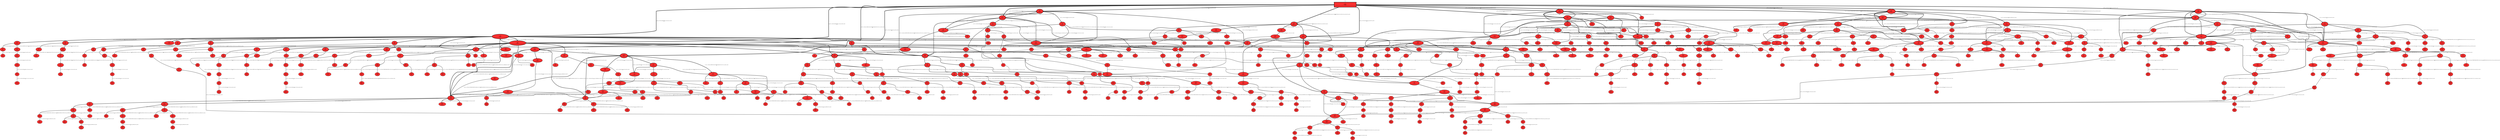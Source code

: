 // produced with flexfringe // 
digraph DFA {
	0 [label="root" shape=box];
		I -> 0;
	0 [ label="0 #31360
fin: 
 path: 0:31360 , 
31360 0
[11,4,2,4486,4485,1508,1506,2,2,1500,1500,2,2,1494,1496,3,3,2232,2232,3,3,2223,2223,3,3,2216,2216,]" , style=filled, fillcolor="firebrick1", width=2.42951, height=2.42951, penwidth=10.3533];
		0 -> 4 [label="in__8761.0__>eureka>peerreplication>batch>__200.0__post__user__registry
4486 " , penwidth=10.3533 ];
		0 -> 5 [label="out__8761.0__>eureka>peerreplication>batch>__200.0__post__registry__registry
4485 " , penwidth=10.3533 ];
		0 -> 6 [label="in__8761.0__>eureka>apps>GATEWAY>gateway-575966578-28bxx-gateway-4000__200.0__put__gateway__registry
1508 " , penwidth=10.3533 ];
		0 -> 7 [label="in__8761.0__>eureka>apps>delta__200.0__get__gateway__registry
1506 " , penwidth=10.3533 ];
		0 -> 10 [label="in__8761.0__>eureka>apps>delta__200.0__get__auth-service__registry
1500 " , penwidth=10.3533 ];
		0 -> 11 [label="in__8761.0__>eureka>apps>AUTH-SERVICE>auth-service-65b964b6c-84h87-auth-service-5000__200.0__put__auth-service__registry
1500 " , penwidth=10.3533 ];
		0 -> 14 [label="in__8761.0__>eureka>apps>delta__200.0__get__account-service__registry
1494 " , penwidth=10.3533 ];
		0 -> 15 [label="in__8761.0__>eureka>apps>ACCOUNT-SERVICE>account-service-7786958fd5-2mcf5-account-service-6000__200.0__put__account-service__registry
1496 " , penwidth=10.3533 ];
		0 -> 18 [label="in__8761.0__>eureka>apps>STATISTICS-SERVICE>statistics-service-c7f5b5b8-lhwd2-statistics-service-7000__200.0__put__statistics-service__registry
2232 " , penwidth=10.3533 ];
		0 -> 19 [label="in__8761.0__>eureka>apps>delta__200.0__get__statistics-service__registry
2232 " , penwidth=10.3533 ];
		0 -> 22 [label="in__8761.0__>eureka>apps>delta__200.0__get__notification-service__registry
2223 " , penwidth=10.3533 ];
		0 -> 23 [label="in__8761.0__>eureka>apps>NOTIFICATION-SERVICE>notification-service-77885bf66f-dqtcx-notification-service-8000__200.0__put__notification-service__registry
2223 " , penwidth=10.3533 ];
		0 -> 26 [label="in__8761.0__>eureka>apps>delta__200.0__get__turbine-stream__registry
2216 " , penwidth=10.3533 ];
		0 -> 27 [label="in__8761.0__>eureka>apps>TURBINE-STREAM-SERVICE>turbine-stream-service-85db9bb559-tjp94-turbine-stream-service__200.0__put__turbine-stream__registry
2216 " , penwidth=10.3533 ];
	4 [ label="4 #6527
fin: 
 path: 0:6527 , 
6527 0
[132,2237,287,467,2,307,362,384,352,2,310,372,314,351,309,339,]" , style=filled, fillcolor="firebrick1", width=2.28073, height=2.28073, penwidth=8.78386];
		4 -> 36 [label="in__8761.0__>eureka>peerreplication>batch>__200.0__post__user__registry
132 " , penwidth=8.78386 ];
		4 -> 5 [label="out__8761.0__>eureka>peerreplication>batch>__200.0__post__registry__registry
2237 " , penwidth=8.78386 ];
		4 -> 37 [label="in__8761.0__>eureka>apps>GATEWAY>gateway-575966578-28bxx-gateway-4000__200.0__put__gateway__registry
287 " , penwidth=8.78386 ];
		4 -> 38 [label="in__8761.0__>eureka>apps>delta__200.0__get__gateway__registry
467 " , penwidth=8.78386 ];
		4 -> 40 [label="in__8761.0__>eureka>apps>delta__200.0__get__auth-service__registry
307 " , penwidth=8.78386 ];
		4 -> 41 [label="in__8761.0__>eureka>apps>AUTH-SERVICE>auth-service-65b964b6c-84h87-auth-service-5000__200.0__put__auth-service__registry
362 " , penwidth=8.78386 ];
		4 -> 42 [label="in__8761.0__>eureka>apps>delta__200.0__get__account-service__registry
384 " , penwidth=8.78386 ];
		4 -> 43 [label="in__8761.0__>eureka>apps>ACCOUNT-SERVICE>account-service-7786958fd5-2mcf5-account-service-6000__200.0__put__account-service__registry
352 " , penwidth=8.78386 ];
		4 -> 55 [label="in__8761.0__>eureka>apps>STATISTICS-SERVICE>statistics-service-c7f5b5b8-lhwd2-statistics-service-7000__200.0__put__statistics-service__registry
310 " , penwidth=8.78386 ];
		4 -> 56 [label="in__8761.0__>eureka>apps>delta__200.0__get__statistics-service__registry
372 " , penwidth=8.78386 ];
		4 -> 45 [label="in__8761.0__>eureka>apps>delta__200.0__get__notification-service__registry
314 " , penwidth=8.78386 ];
		4 -> 58 [label="in__8761.0__>eureka>apps>NOTIFICATION-SERVICE>notification-service-77885bf66f-dqtcx-notification-service-8000__200.0__put__notification-service__registry
351 " , penwidth=8.78386 ];
		4 -> 59 [label="in__8761.0__>eureka>apps>delta__200.0__get__turbine-stream__registry
309 " , penwidth=8.78386 ];
		4 -> 60 [label="in__8761.0__>eureka>apps>TURBINE-STREAM-SERVICE>turbine-stream-service-85db9bb559-tjp94-turbine-stream-service__200.0__put__turbine-stream__registry
339 " , penwidth=8.78386 ];
	5 [ label="5 #6722
fin: 
 path: 0:6722 , 
6722 0
[2,2041,305,371,321,374,357,323,276,2,450,415,390,408,332,355,]" , style=filled, fillcolor="firebrick1", width=2.28374, height=2.28374, penwidth=8.81329];
		5 -> 4 [label="in__8761.0__>eureka>peerreplication>batch>__200.0__post__user__registry
2041 " , penwidth=8.81329 ];
		5 -> 47 [label="out__8761.0__>eureka>peerreplication>batch>__200.0__post__registry__registry
305 " , penwidth=8.81329 ];
		5 -> 48 [label="in__8761.0__>eureka>apps>GATEWAY>gateway-575966578-28bxx-gateway-4000__200.0__put__gateway__registry
371 " , penwidth=8.81329 ];
		5 -> 49 [label="in__8761.0__>eureka>apps>delta__200.0__get__gateway__registry
321 " , penwidth=8.81329 ];
		5 -> 50 [label="in__8761.0__>eureka>apps>delta__200.0__get__auth-service__registry
374 " , penwidth=8.81329 ];
		5 -> 51 [label="in__8761.0__>eureka>apps>AUTH-SERVICE>auth-service-65b964b6c-84h87-auth-service-5000__200.0__put__auth-service__registry
357 " , penwidth=8.81329 ];
		5 -> 52 [label="in__8761.0__>eureka>apps>delta__200.0__get__account-service__registry
323 " , penwidth=8.81329 ];
		5 -> 53 [label="in__8761.0__>eureka>apps>ACCOUNT-SERVICE>account-service-7786958fd5-2mcf5-account-service-6000__200.0__put__account-service__registry
276 " , penwidth=8.81329 ];
		5 -> 55 [label="in__8761.0__>eureka>apps>STATISTICS-SERVICE>statistics-service-c7f5b5b8-lhwd2-statistics-service-7000__200.0__put__statistics-service__registry
450 " , penwidth=8.81329 ];
		5 -> 56 [label="in__8761.0__>eureka>apps>delta__200.0__get__statistics-service__registry
415 " , penwidth=8.81329 ];
		5 -> 57 [label="in__8761.0__>eureka>apps>delta__200.0__get__notification-service__registry
390 " , penwidth=8.81329 ];
		5 -> 58 [label="in__8761.0__>eureka>apps>NOTIFICATION-SERVICE>notification-service-77885bf66f-dqtcx-notification-service-8000__200.0__put__notification-service__registry
408 " , penwidth=8.81329 ];
		5 -> 59 [label="in__8761.0__>eureka>apps>delta__200.0__get__turbine-stream__registry
332 " , penwidth=8.81329 ];
		5 -> 60 [label="in__8761.0__>eureka>apps>TURBINE-STREAM-SERVICE>turbine-stream-service-85db9bb559-tjp94-turbine-stream-service__200.0__put__turbine-stream__registry
355 " , penwidth=8.81329 ];
	6 [ label="6 #2082
fin: 
 path: 0:2082 , 
2082 0
[2,245,354,574,742,1,2,1,2,70,89,]" , style=filled, fillcolor="firebrick1", width=2.15658, height=2.15658, penwidth=7.64156];
		6 -> 62 [label="in__8761.0__>eureka>peerreplication>batch>__200.0__post__user__registry
245 " , penwidth=7.64156 ];
		6 -> 63 [label="out__8761.0__>eureka>peerreplication>batch>__200.0__post__registry__registry
354 " , penwidth=7.64156 ];
		6 -> 6 [label="in__8761.0__>eureka>apps>GATEWAY>gateway-575966578-28bxx-gateway-4000__200.0__put__gateway__registry
574 " , penwidth=7.64156 ];
		6 -> 7 [label="in__8761.0__>eureka>apps>delta__200.0__get__gateway__registry
742 " , penwidth=7.64156 ];
		6 -> 1073 [label="in__8761.0__>eureka>apps>delta__200.0__get__notification-service__registry
70 " , penwidth=7.64156 ];
		6 -> 58 [label="in__8761.0__>eureka>apps>NOTIFICATION-SERVICE>notification-service-77885bf66f-dqtcx-notification-service-8000__200.0__put__notification-service__registry
89 " , penwidth=7.64156 ];
	7 [ label="7 #2248
fin: 
 path: 0:2248 , 
2248 0
[438,226,445,976,3,2,73,85,]" , style=filled, fillcolor="firebrick1", width=2.16542, height=2.16542, penwidth=7.71824];
		7 -> 68 [label="in__8761.0__>eureka>peerreplication>batch>__200.0__post__user__registry
438 " , penwidth=7.71824 ];
		7 -> 69 [label="out__8761.0__>eureka>peerreplication>batch>__200.0__post__registry__registry
226 " , penwidth=7.71824 ];
		7 -> 70 [label="in__8761.0__>eureka>apps>GATEWAY>gateway-575966578-28bxx-gateway-4000__200.0__put__gateway__registry
445 " , penwidth=7.71824 ];
		7 -> 71 [label="in__8761.0__>eureka>apps>delta__200.0__get__gateway__registry
976 " , penwidth=7.71824 ];
		7 -> 1073 [label="in__8761.0__>eureka>apps>delta__200.0__get__notification-service__registry
73 " , penwidth=7.71824 ];
		7 -> 58 [label="in__8761.0__>eureka>apps>NOTIFICATION-SERVICE>notification-service-77885bf66f-dqtcx-notification-service-8000__200.0__put__notification-service__registry
85 " , penwidth=7.71824 ];
	10 [ label="10 #2131
fin: 
 path: 0:2131 , 
2131 0
[343,249,788,627,69,55,]" , style=filled, fillcolor="firebrick1", width=2.15927, height=2.15927, penwidth=7.66482];
		10 -> 80 [label="in__8761.0__>eureka>peerreplication>batch>__200.0__post__user__registry
343 " , penwidth=7.66482 ];
		10 -> 78 [label="out__8761.0__>eureka>peerreplication>batch>__200.0__post__registry__registry
249 " , penwidth=7.66482 ];
		10 -> 79 [label="in__8761.0__>eureka>apps>delta__200.0__get__auth-service__registry
788 " , penwidth=7.66482 ];
		10 -> 11 [label="in__8761.0__>eureka>apps>AUTH-SERVICE>auth-service-65b964b6c-84h87-auth-service-5000__200.0__put__auth-service__registry
627 " , penwidth=7.66482 ];
		10 -> 55 [label="in__8761.0__>eureka>apps>STATISTICS-SERVICE>statistics-service-c7f5b5b8-lhwd2-statistics-service-7000__200.0__put__statistics-service__registry
69 " , penwidth=7.66482 ];
		10 -> 339 [label="in__8761.0__>eureka>apps>delta__200.0__get__statistics-service__registry
55 " , penwidth=7.66482 ];
	11 [ label="11 #2127
fin: 
 path: 0:2127 , 
2127 0
[344,247,631,773,75,57,]" , style=filled, fillcolor="firebrick1", width=2.15905, height=2.15905, penwidth=7.66294];
		11 -> 80 [label="in__8761.0__>eureka>peerreplication>batch>__200.0__post__user__registry
344 " , penwidth=7.66294 ];
		11 -> 78 [label="out__8761.0__>eureka>peerreplication>batch>__200.0__post__registry__registry
247 " , penwidth=7.66294 ];
		11 -> 10 [label="in__8761.0__>eureka>apps>delta__200.0__get__auth-service__registry
631 " , penwidth=7.66294 ];
		11 -> 81 [label="in__8761.0__>eureka>apps>AUTH-SERVICE>auth-service-65b964b6c-84h87-auth-service-5000__200.0__put__auth-service__registry
773 " , penwidth=7.66294 ];
		11 -> 55 [label="in__8761.0__>eureka>apps>STATISTICS-SERVICE>statistics-service-c7f5b5b8-lhwd2-statistics-service-7000__200.0__put__statistics-service__registry
75 " , penwidth=7.66294 ];
		11 -> 339 [label="in__8761.0__>eureka>apps>delta__200.0__get__statistics-service__registry
57 " , penwidth=7.66294 ];
	14 [ label="14 #2266
fin: 
 path: 0:2266 , 
2266 0
[326,291,78,60,944,567,]" , style=filled, fillcolor="firebrick1", width=2.16633, height=2.16633, penwidth=7.72621];
		14 -> 86 [label="in__8761.0__>eureka>peerreplication>batch>__200.0__post__user__registry
326 " , penwidth=7.72621 ];
		14 -> 87 [label="out__8761.0__>eureka>peerreplication>batch>__200.0__post__registry__registry
291 " , penwidth=7.72621 ];
		14 -> 40 [label="in__8761.0__>eureka>apps>delta__200.0__get__auth-service__registry
78 " , penwidth=7.72621 ];
		14 -> 1322 [label="in__8761.0__>eureka>apps>AUTH-SERVICE>auth-service-65b964b6c-84h87-auth-service-5000__200.0__put__auth-service__registry
60 " , penwidth=7.72621 ];
		14 -> 88 [label="in__8761.0__>eureka>apps>delta__200.0__get__account-service__registry
944 " , penwidth=7.72621 ];
		14 -> 89 [label="in__8761.0__>eureka>apps>ACCOUNT-SERVICE>account-service-7786958fd5-2mcf5-account-service-6000__200.0__put__account-service__registry
567 " , penwidth=7.72621 ];
	15 [ label="15 #2031
fin: 
 path: 0:2031 , 
2031 0
[298,299,66,61,772,535,]" , style=filled, fillcolor="firebrick1", width=2.15371, height=2.15371, penwidth=7.61678];
		15 -> 90 [label="in__8761.0__>eureka>peerreplication>batch>__200.0__post__user__registry
298 " , penwidth=7.61678 ];
		15 -> 91 [label="out__8761.0__>eureka>peerreplication>batch>__200.0__post__registry__registry
299 " , penwidth=7.61678 ];
		15 -> 1301 [label="in__8761.0__>eureka>apps>delta__200.0__get__auth-service__registry
66 " , penwidth=7.61678 ];
		15 -> 1322 [label="in__8761.0__>eureka>apps>AUTH-SERVICE>auth-service-65b964b6c-84h87-auth-service-5000__200.0__put__auth-service__registry
61 " , penwidth=7.61678 ];
		15 -> 14 [label="in__8761.0__>eureka>apps>delta__200.0__get__account-service__registry
772 " , penwidth=7.61678 ];
		15 -> 15 [label="in__8761.0__>eureka>apps>ACCOUNT-SERVICE>account-service-7786958fd5-2mcf5-account-service-6000__200.0__put__account-service__registry
535 " , penwidth=7.61678 ];
	18 [ label="18 #3715
fin: 
 path: 0:3715 , 
3715 0
[419,349,117,75,1274,1481,]" , style=filled, fillcolor="firebrick1", width=2.22142, height=2.22142, penwidth=8.2204];
		18 -> 100 [label="in__8761.0__>eureka>peerreplication>batch>__200.0__post__user__registry
419 " , penwidth=8.2204 ];
		18 -> 101 [label="out__8761.0__>eureka>peerreplication>batch>__200.0__post__registry__registry
349 " , penwidth=8.2204 ];
		18 -> 1371 [label="in__8761.0__>eureka>apps>GATEWAY>gateway-575966578-28bxx-gateway-4000__200.0__put__gateway__registry
117 " , penwidth=8.2204 ];
		18 -> 98 [label="in__8761.0__>eureka>apps>delta__200.0__get__gateway__registry
75 " , penwidth=8.2204 ];
		18 -> 99 [label="in__8761.0__>eureka>apps>STATISTICS-SERVICE>statistics-service-c7f5b5b8-lhwd2-statistics-service-7000__200.0__put__statistics-service__registry
1274 " , penwidth=8.2204 ];
		18 -> 19 [label="in__8761.0__>eureka>apps>delta__200.0__get__statistics-service__registry
1481 " , penwidth=8.2204 ];
	19 [ label="19 #3713
fin: 
 path: 0:3713 , 
3713 0
[468,374,141,41,1483,1206,]" , style=filled, fillcolor="firebrick1", width=2.22136, height=2.22136, penwidth=8.21986];
		19 -> 100 [label="in__8761.0__>eureka>peerreplication>batch>__200.0__post__user__registry
468 " , penwidth=8.21986 ];
		19 -> 101 [label="out__8761.0__>eureka>peerreplication>batch>__200.0__post__registry__registry
374 " , penwidth=8.21986 ];
		19 -> 1371 [label="in__8761.0__>eureka>apps>GATEWAY>gateway-575966578-28bxx-gateway-4000__200.0__put__gateway__registry
141 " , penwidth=8.21986 ];
		19 -> 18 [label="in__8761.0__>eureka>apps>STATISTICS-SERVICE>statistics-service-c7f5b5b8-lhwd2-statistics-service-7000__200.0__put__statistics-service__registry
1483 " , penwidth=8.21986 ];
		19 -> 103 [label="in__8761.0__>eureka>apps>delta__200.0__get__statistics-service__registry
1206 " , penwidth=8.21986 ];
	22 [ label="22 #3677
fin: 
 path: 0:3677 , 
3677 0
[416,364,2,1251,1387,124,133,]" , style=filled, fillcolor="firebrick1", width=2.2203, height=2.2203, penwidth=8.21012];
		22 -> 109 [label="in__8761.0__>eureka>peerreplication>batch>__200.0__post__user__registry
416 " , penwidth=8.21012 ];
		22 -> 110 [label="out__8761.0__>eureka>peerreplication>batch>__200.0__post__registry__registry
364 " , penwidth=8.21012 ];
		22 -> 112 [label="in__8761.0__>eureka>apps>delta__200.0__get__notification-service__registry
1251 " , penwidth=8.21012 ];
		22 -> 23 [label="in__8761.0__>eureka>apps>NOTIFICATION-SERVICE>notification-service-77885bf66f-dqtcx-notification-service-8000__200.0__put__notification-service__registry
1387 " , penwidth=8.21012 ];
		22 -> 113 [label="in__8761.0__>eureka>apps>delta__200.0__get__turbine-stream__registry
124 " , penwidth=8.21012 ];
		22 -> 114 [label="in__8761.0__>eureka>apps>TURBINE-STREAM-SERVICE>turbine-stream-service-85db9bb559-tjp94-turbine-stream-service__200.0__put__turbine-stream__registry
133 " , penwidth=8.21012 ];
	23 [ label="23 #3610
fin: 
 path: 0:3610 , 
3610 0
[413,333,1454,1210,1,83,116,]" , style=filled, fillcolor="firebrick1", width=2.21831, height=2.21831, penwidth=8.19174];
		23 -> 109 [label="in__8761.0__>eureka>peerreplication>batch>__200.0__post__user__registry
413 " , penwidth=8.19174 ];
		23 -> 115 [label="out__8761.0__>eureka>peerreplication>batch>__200.0__post__registry__registry
333 " , penwidth=8.19174 ];
		23 -> 22 [label="in__8761.0__>eureka>apps>delta__200.0__get__notification-service__registry
1454 " , penwidth=8.19174 ];
		23 -> 116 [label="in__8761.0__>eureka>apps>NOTIFICATION-SERVICE>notification-service-77885bf66f-dqtcx-notification-service-8000__200.0__put__notification-service__registry
1210 " , penwidth=8.19174 ];
		23 -> 113 [label="in__8761.0__>eureka>apps>delta__200.0__get__turbine-stream__registry
83 " , penwidth=8.19174 ];
		23 -> 114 [label="in__8761.0__>eureka>apps>TURBINE-STREAM-SERVICE>turbine-stream-service-85db9bb559-tjp94-turbine-stream-service__200.0__put__turbine-stream__registry
116 " , penwidth=8.19174 ];
	26 [ label="26 #3658
fin: 
 path: 0:3658 , 
3658 0
[477,313,88,89,1278,1413,]" , style=filled, fillcolor="firebrick1", width=2.21974, height=2.21974, penwidth=8.20495];
		26 -> 123 [label="in__8761.0__>eureka>peerreplication>batch>__200.0__post__user__registry
477 " , penwidth=8.20495 ];
		26 -> 125 [label="out__8761.0__>eureka>peerreplication>batch>__200.0__post__registry__registry
313 " , penwidth=8.20495 ];
		26 -> 1557 [label="in__8761.0__>eureka>apps>delta__200.0__get__account-service__registry
88 " , penwidth=8.20495 ];
		26 -> 1558 [label="in__8761.0__>eureka>apps>ACCOUNT-SERVICE>account-service-7786958fd5-2mcf5-account-service-6000__200.0__put__account-service__registry
89 " , penwidth=8.20495 ];
		26 -> 124 [label="in__8761.0__>eureka>apps>delta__200.0__get__turbine-stream__registry
1278 " , penwidth=8.20495 ];
		26 -> 27 [label="in__8761.0__>eureka>apps>TURBINE-STREAM-SERVICE>turbine-stream-service-85db9bb559-tjp94-turbine-stream-service__200.0__put__turbine-stream__registry
1413 " , penwidth=8.20495 ];
	27 [ label="27 #3629
fin: 
 path: 0:3629 , 
3629 0
[419,395,91,85,1442,1197,]" , style=filled, fillcolor="firebrick1", width=2.21888, height=2.21888, penwidth=8.19699];
		27 -> 123 [label="in__8761.0__>eureka>peerreplication>batch>__200.0__post__user__registry
419 " , penwidth=8.19699 ];
		27 -> 125 [label="out__8761.0__>eureka>peerreplication>batch>__200.0__post__registry__registry
395 " , penwidth=8.19699 ];
		27 -> 52 [label="in__8761.0__>eureka>apps>delta__200.0__get__account-service__registry
91 " , penwidth=8.19699 ];
		27 -> 1558 [label="in__8761.0__>eureka>apps>ACCOUNT-SERVICE>account-service-7786958fd5-2mcf5-account-service-6000__200.0__put__account-service__registry
85 " , penwidth=8.19699 ];
		27 -> 26 [label="in__8761.0__>eureka>apps>delta__200.0__get__turbine-stream__registry
1442 " , penwidth=8.19699 ];
		27 -> 126 [label="in__8761.0__>eureka>apps>TURBINE-STREAM-SERVICE>turbine-stream-service-85db9bb559-tjp94-turbine-stream-service__200.0__put__turbine-stream__registry
1197 " , penwidth=8.19699 ];
	36 [ label="36 #132
fin: 
 path: 0:132 , 
132 0
[22,6,12,3,13,11,2,6,13,6,15,15,8,]" , style=filled, fillcolor="firebrick1", width=1.77332, height=1.77332, penwidth=4.89035];
	37 [ label="37 #287
fin: 
 path: 0:287 , 
287 0
[8,20,164,87,0,0,3,5,]" , style=filled, fillcolor="firebrick1", width=1.89656, height=1.89656, penwidth=5.66296];
		37 -> 150 [label="in__8761.0__>eureka>apps>GATEWAY>gateway-575966578-28bxx-gateway-4000__200.0__put__gateway__registry
164 " , penwidth=5.66296 ];
		37 -> 151 [label="in__8761.0__>eureka>apps>delta__200.0__get__gateway__registry
87 " , penwidth=5.66296 ];
	38 [ label="38 #467
fin: 
 path: 0:467 , 
467 0
[8,33,102,299,13,12,]" , style=filled, fillcolor="firebrick1", width=1.9669, height=1.9669, penwidth=6.14847];
		38 -> 156 [label="in__8761.0__>eureka>apps>GATEWAY>gateway-575966578-28bxx-gateway-4000__200.0__put__gateway__registry
102 " , penwidth=6.14847 ];
		38 -> 157 [label="in__8761.0__>eureka>apps>delta__200.0__get__gateway__registry
299 " , penwidth=6.14847 ];
	40 [ label="40 #453
fin: 
 path: 0:453 , 
453 0
[14,23,243,151,12,10,]" , style=filled, fillcolor="firebrick1", width=1.96264, height=1.96264, penwidth=6.1181];
		40 -> 163 [label="in__8761.0__>eureka>apps>delta__200.0__get__auth-service__registry
243 " , penwidth=6.1181 ];
		40 -> 164 [label="in__8761.0__>eureka>apps>AUTH-SERVICE>auth-service-65b964b6c-84h87-auth-service-5000__200.0__put__auth-service__registry
151 " , penwidth=6.1181 ];
	41 [ label="41 #362
fin: 
 path: 0:362 , 
362 0
[2,14,147,180,9,10,]" , style=filled, fillcolor="firebrick1", width=1.93071, height=1.93071, penwidth=5.8944];
		41 -> 169 [label="in__8761.0__>eureka>apps>delta__200.0__get__auth-service__registry
147 " , penwidth=5.8944 ];
		41 -> 170 [label="in__8761.0__>eureka>apps>AUTH-SERVICE>auth-service-65b964b6c-84h87-auth-service-5000__200.0__put__auth-service__registry
180 " , penwidth=5.8944 ];
	42 [ label="42 #384
fin: 
 path: 0:384 , 
384 0
[4,22,9,8,212,129,]" , style=filled, fillcolor="firebrick1", width=1.93921, height=1.93921, penwidth=5.95324];
		42 -> 177 [label="in__8761.0__>eureka>apps>delta__200.0__get__account-service__registry
212 " , penwidth=5.95324 ];
		42 -> 178 [label="in__8761.0__>eureka>apps>ACCOUNT-SERVICE>account-service-7786958fd5-2mcf5-account-service-6000__200.0__put__account-service__registry
129 " , penwidth=5.95324 ];
	43 [ label="43 #352
fin: 
 path: 0:352 , 
352 0
[5,27,6,4,126,184,]" , style=filled, fillcolor="firebrick1", width=1.92665, height=1.92665, penwidth=5.86647];
		43 -> 183 [label="in__8761.0__>eureka>apps>delta__200.0__get__account-service__registry
126 " , penwidth=5.86647 ];
		43 -> 184 [label="in__8761.0__>eureka>apps>ACCOUNT-SERVICE>account-service-7786958fd5-2mcf5-account-service-6000__200.0__put__account-service__registry
184 " , penwidth=5.86647 ];
	45 [ label="45 #314
fin: 
 path: 0:314 , 
314 0
[8,13,103,178,6,6,]" , style=filled, fillcolor="firebrick1", width=1.90992, height=1.90992, penwidth=5.75257];
		45 -> 188 [label="in__8761.0__>eureka>apps>delta__200.0__get__notification-service__registry
103 " , penwidth=5.75257 ];
		45 -> 189 [label="in__8761.0__>eureka>apps>NOTIFICATION-SERVICE>notification-service-77885bf66f-dqtcx-notification-service-8000__200.0__put__notification-service__registry
178 " , penwidth=5.75257 ];
	47 [ label="47 #305
fin: 
 path: 0:305 , 
305 0
[180,0,11,6,11,12,14,9,8,8,6,11,22,7,]" , style=filled, fillcolor="firebrick1", width=1.90562, height=1.90562, penwidth=5.72359];
		47 -> 193 [label="in__8761.0__>eureka>peerreplication>batch>__200.0__post__user__registry
180 " , penwidth=5.72359 ];
	48 [ label="48 #371
fin: 
 path: 0:371 , 
371 0
[0,11,16,215,75,2,1,23,28,]" , style=filled, fillcolor="firebrick1", width=1.93426, height=1.93426, penwidth=5.91889];
		48 -> 208 [label="in__8761.0__>eureka>apps>GATEWAY>gateway-575966578-28bxx-gateway-4000__200.0__put__gateway__registry
215 " , penwidth=5.91889 ];
		48 -> 209 [label="in__8761.0__>eureka>apps>delta__200.0__get__gateway__registry
75 " , penwidth=5.91889 ];
	49 [ label="49 #321
fin: 
 path: 0:321 , 
321 0
[26,9,78,137,0,42,29,]" , style=filled, fillcolor="firebrick1", width=1.91317, height=1.91317, penwidth=5.77455];
		49 -> 216 [label="in__8761.0__>eureka>apps>GATEWAY>gateway-575966578-28bxx-gateway-4000__200.0__put__gateway__registry
78 " , penwidth=5.77455 ];
		49 -> 217 [label="in__8761.0__>eureka>apps>delta__200.0__get__gateway__registry
137 " , penwidth=5.77455 ];
	50 [ label="50 #374
fin: 
 path: 0:374 , 
374 0
[9,12,174,137,21,21,]" , style=filled, fillcolor="firebrick1", width=1.93542, height=1.93542, penwidth=5.92693];
		50 -> 222 [label="in__8761.0__>eureka>apps>delta__200.0__get__auth-service__registry
174 " , penwidth=5.92693 ];
		50 -> 223 [label="in__8761.0__>eureka>apps>AUTH-SERVICE>auth-service-65b964b6c-84h87-auth-service-5000__200.0__put__auth-service__registry
137 " , penwidth=5.92693 ];
	51 [ label="51 #357
fin: 
 path: 0:357 , 
357 0
[24,17,115,158,25,18,]" , style=filled, fillcolor="firebrick1", width=1.9287, height=1.9287, penwidth=5.88053];
		51 -> 228 [label="in__8761.0__>eureka>apps>delta__200.0__get__auth-service__registry
115 " , penwidth=5.88053 ];
		51 -> 229 [label="in__8761.0__>eureka>apps>AUTH-SERVICE>auth-service-65b964b6c-84h87-auth-service-5000__200.0__put__auth-service__registry
158 " , penwidth=5.88053 ];
	52 [ label="52 #414
fin: 
 path: 0:414 , 
414 0
[22,20,14,12,190,156,]" , style=filled, fillcolor="firebrick1", width=1.94994, height=1.94994, penwidth=6.02828];
		52 -> 236 [label="in__8761.0__>eureka>apps>delta__200.0__get__account-service__registry
190 " , penwidth=6.02828 ];
		52 -> 237 [label="in__8761.0__>eureka>apps>ACCOUNT-SERVICE>account-service-7786958fd5-2mcf5-account-service-6000__200.0__put__account-service__registry
156 " , penwidth=6.02828 ];
	53 [ label="53 #276
fin: 
 path: 0:276 , 
276 0
[23,9,15,9,76,144,]" , style=filled, fillcolor="firebrick1", width=1.8907, height=1.8907, penwidth=5.62402];
		53 -> 242 [label="in__8761.0__>eureka>apps>delta__200.0__get__account-service__registry
76 " , penwidth=5.62402 ];
		53 -> 243 [label="in__8761.0__>eureka>apps>ACCOUNT-SERVICE>account-service-7786958fd5-2mcf5-account-service-6000__200.0__put__account-service__registry
144 " , penwidth=5.62402 ];
	55 [ label="55 #1539
fin: 
 path: 0:1539 , 
1539 0
[29,57,36,11,589,817,]" , style=filled, fillcolor="firebrick1", width=2.12101, height=2.12101, penwidth=7.33954];
		55 -> 246 [label="out__8761.0__>eureka>peerreplication>batch>__200.0__post__registry__registry
57 " , penwidth=7.33954 ];
		55 -> 249 [label="in__8761.0__>eureka>apps>STATISTICS-SERVICE>statistics-service-c7f5b5b8-lhwd2-statistics-service-7000__200.0__put__statistics-service__registry
589 " , penwidth=7.33954 ];
		55 -> 250 [label="in__8761.0__>eureka>apps>delta__200.0__get__statistics-service__registry
817 " , penwidth=7.33954 ];
	56 [ label="56 #1363
fin: 
 path: 0:1363 , 
1363 0
[43,66,32,10,767,445,]" , style=filled, fillcolor="firebrick1", width=2.10635, height=2.10635, penwidth=7.21818];
		56 -> 252 [label="out__8761.0__>eureka>peerreplication>batch>__200.0__post__registry__registry
66 " , penwidth=7.21818 ];
		56 -> 255 [label="in__8761.0__>eureka>apps>STATISTICS-SERVICE>statistics-service-c7f5b5b8-lhwd2-statistics-service-7000__200.0__put__statistics-service__registry
767 " , penwidth=7.21818 ];
		56 -> 256 [label="in__8761.0__>eureka>apps>delta__200.0__get__statistics-service__registry
445 " , penwidth=7.21818 ];
	57 [ label="57 #390
fin: 
 path: 0:390 , 
390 0
[22,6,0,150,178,11,23,]" , style=filled, fillcolor="firebrick1", width=1.94143, height=1.94143, penwidth=5.96871];
		57 -> 259 [label="in__8761.0__>eureka>apps>delta__200.0__get__notification-service__registry
150 " , penwidth=5.96871 ];
		57 -> 260 [label="in__8761.0__>eureka>apps>NOTIFICATION-SERVICE>notification-service-77885bf66f-dqtcx-notification-service-8000__200.0__put__notification-service__registry
178 " , penwidth=5.96871 ];
	58 [ label="58 #1242
fin: 0:19 , 
 path: 0:1223 , 
1223 19
[55,68,612,430,0,23,35,]" , style=filled, fillcolor="firebrick1", width=2.09498, height=2.09498, penwidth=7.12528];
		58 -> 263 [label="in__8761.0__>eureka>peerreplication>batch>__200.0__post__user__registry
55 " , penwidth=7.12528 ];
		58 -> 264 [label="out__8761.0__>eureka>peerreplication>batch>__200.0__post__registry__registry
68 " , penwidth=7.12528 ];
		58 -> 265 [label="in__8761.0__>eureka>apps>delta__200.0__get__notification-service__registry
612 " , penwidth=7.12528 ];
		58 -> 266 [label="in__8761.0__>eureka>apps>NOTIFICATION-SERVICE>notification-service-77885bf66f-dqtcx-notification-service-8000__200.0__put__notification-service__registry
430 " , penwidth=7.12528 ];
	59 [ label="59 #796
fin: 
 path: 0:796 , 
796 0
[72,33,22,27,270,372,]" , style=filled, fillcolor="firebrick1", width=2.03873, height=2.03873, penwidth=6.68085];
		59 -> 269 [label="in__8761.0__>eureka>peerreplication>batch>__200.0__post__user__registry
72 " , penwidth=6.68085 ];
		59 -> 273 [label="in__8761.0__>eureka>apps>delta__200.0__get__turbine-stream__registry
270 " , penwidth=6.68085 ];
		59 -> 274 [label="in__8761.0__>eureka>apps>TURBINE-STREAM-SERVICE>turbine-stream-service-85db9bb559-tjp94-turbine-stream-service__200.0__put__turbine-stream__registry
372 " , penwidth=6.68085 ];
	60 [ label="60 #946
fin: 
 path: 0:946 , 
946 0
[61,66,25,25,490,279,]" , style=filled, fillcolor="firebrick1", width=2.06093, height=2.06093, penwidth=6.8533];
		60 -> 275 [label="in__8761.0__>eureka>peerreplication>batch>__200.0__post__user__registry
61 " , penwidth=6.8533 ];
		60 -> 276 [label="out__8761.0__>eureka>peerreplication>batch>__200.0__post__registry__registry
66 " , penwidth=6.8533 ];
		60 -> 279 [label="in__8761.0__>eureka>apps>delta__200.0__get__turbine-stream__registry
490 " , penwidth=6.8533 ];
		60 -> 280 [label="in__8761.0__>eureka>apps>TURBINE-STREAM-SERVICE>turbine-stream-service-85db9bb559-tjp94-turbine-stream-service__200.0__put__turbine-stream__registry
279 " , penwidth=6.8533 ];
	62 [ label="62 #245
fin: 
 path: 0:245 , 
245 0
[1,163,5,65,0,0,0,0,0,0,8,3,0,0,]" , style=filled, fillcolor="firebrick1", width=1.87262, height=1.87262, penwidth=5.50533];
		62 -> 283 [label="out__8761.0__>eureka>peerreplication>batch>__200.0__post__registry__registry
163 " , penwidth=5.50533 ];
		62 -> 285 [label="in__8761.0__>eureka>apps>delta__200.0__get__gateway__registry
65 " , penwidth=5.50533 ];
	63 [ label="63 #354
fin: 
 path: 0:354 , 
354 0
[259,0,10,46,0,0,2,0,0,0,17,20,0,0,]" , style=filled, fillcolor="firebrick1", width=1.92747, height=1.92747, penwidth=5.87212];
		63 -> 288 [label="in__8761.0__>eureka>peerreplication>batch>__200.0__post__user__registry
259 " , penwidth=5.87212 ];
	68 [ label="68 #438
fin: 
 path: 0:438 , 
438 0
[4,343,11,36,0,0,0,1,0,0,0,14,29,0,0,]" , style=filled, fillcolor="firebrick1", width=1.95791, height=1.95791, penwidth=6.0845];
		68 -> 299 [label="out__8761.0__>eureka>peerreplication>batch>__200.0__post__registry__registry
343 " , penwidth=6.0845 ];
	69 [ label="69 #428
fin: 
 path: 0:428 , 
428 0
[297,14,22,24,0,0,0,0,0,0,0,35,36,0,0,]" , style=filled, fillcolor="firebrick1", width=1.95465, height=1.95465, penwidth=6.06146];
		69 -> 305 [label="in__8761.0__>eureka>peerreplication>batch>__200.0__post__user__registry
297 " , penwidth=6.06146 ];
	70 [ label="70 #726
fin: 
 path: 0:726 , 
726 0
[0,114,111,387,62,0,0,0,0,25,27,]" , style=filled, fillcolor="firebrick1", width=2.02669, height=2.02669, penwidth=6.58893];
		70 -> 311 [label="in__8761.0__>eureka>peerreplication>batch>__200.0__post__user__registry
114 " , penwidth=6.58893 ];
		70 -> 312 [label="out__8761.0__>eureka>peerreplication>batch>__200.0__post__registry__registry
111 " , penwidth=6.58893 ];
		70 -> 313 [label="in__8761.0__>eureka>apps>GATEWAY>gateway-575966578-28bxx-gateway-4000__200.0__put__gateway__registry
387 " , penwidth=6.58893 ];
		70 -> 314 [label="in__8761.0__>eureka>apps>delta__200.0__get__gateway__registry
62 " , penwidth=6.58893 ];
	71 [ label="71 #976
fin: 
 path: 0:976 , 
976 0
[417,202,281,0,0,0,40,36,]" , style=filled, fillcolor="firebrick1", width=2.0649, height=2.0649, penwidth=6.88449];
		71 -> 317 [label="in__8761.0__>eureka>peerreplication>batch>__200.0__post__user__registry
417 " , penwidth=6.88449 ];
		71 -> 69 [label="out__8761.0__>eureka>peerreplication>batch>__200.0__post__registry__registry
202 " , penwidth=6.88449 ];
		71 -> 70 [label="in__8761.0__>eureka>apps>GATEWAY>gateway-575966578-28bxx-gateway-4000__200.0__put__gateway__registry
281 " , penwidth=6.88449 ];
	78 [ label="78 #631
fin: 
 path: 0:631 , 
631 0
[448,0,0,0,36,59,0,0,0,42,46,0,0,0,0,]" , style=filled, fillcolor="firebrick1", width=2.00806, height=2.00806, penwidth=6.44889];
		78 -> 326 [label="in__8761.0__>eureka>peerreplication>batch>__200.0__post__user__registry
448 " , penwidth=6.44889 ];
		78 -> 328 [label="in__8761.0__>eureka>apps>AUTH-SERVICE>auth-service-65b964b6c-84h87-auth-service-5000__200.0__put__auth-service__registry
59 " , penwidth=6.44889 ];
	79 [ label="79 #788
fin: 
 path: 0:788 , 
788 0
[254,135,0,343,27,29,]" , style=filled, fillcolor="firebrick1", width=2.03742, height=2.03742, penwidth=6.67077];
		79 -> 80 [label="in__8761.0__>eureka>peerreplication>batch>__200.0__post__user__registry
254 " , penwidth=6.67077 ];
		79 -> 78 [label="out__8761.0__>eureka>peerreplication>batch>__200.0__post__registry__registry
135 " , penwidth=6.67077 ];
		79 -> 331 [label="in__8761.0__>eureka>apps>AUTH-SERVICE>auth-service-65b964b6c-84h87-auth-service-5000__200.0__put__auth-service__registry
343 " , penwidth=6.67077 ];
	80 [ label="80 #1383
fin: 
 path: 0:1383 , 
1383 0
[4,1141,0,0,0,44,48,0,0,63,83,0,0,0,0,]" , style=filled, fillcolor="firebrick1", width=2.10812, height=2.10812, penwidth=7.23273];
		80 -> 335 [label="out__8761.0__>eureka>peerreplication>batch>__200.0__post__registry__registry
1141 " , penwidth=7.23273 ];
		80 -> 338 [label="in__8761.0__>eureka>apps>STATISTICS-SERVICE>statistics-service-c7f5b5b8-lhwd2-statistics-service-7000__200.0__put__statistics-service__registry
63 " , penwidth=7.23273 ];
		80 -> 339 [label="in__8761.0__>eureka>apps>delta__200.0__get__statistics-service__registry
83 " , penwidth=7.23273 ];
	81 [ label="81 #773
fin: 
 path: 0:773 , 
773 0
[240,135,336,0,30,32,]" , style=filled, fillcolor="firebrick1", width=2.03491, height=2.03491, penwidth=6.65157];
		81 -> 80 [label="in__8761.0__>eureka>peerreplication>batch>__200.0__post__user__registry
240 " , penwidth=6.65157 ];
		81 -> 340 [label="out__8761.0__>eureka>peerreplication>batch>__200.0__post__registry__registry
135 " , penwidth=6.65157 ];
		81 -> 341 [label="in__8761.0__>eureka>apps>delta__200.0__get__auth-service__registry
336 " , penwidth=6.65157 ];
	86 [ label="86 #716
fin: 
 path: 0:716 , 
716 0
[6,618,0,0,0,15,27,19,31,0,0,0,0,0,0,]" , style=filled, fillcolor="firebrick1", width=2.02486, height=2.02486, penwidth=6.57508];
		86 -> 349 [label="out__8761.0__>eureka>peerreplication>batch>__200.0__post__registry__registry
618 " , penwidth=6.57508 ];
	87 [ label="87 #565
fin: 
 path: 0:565 , 
565 0
[433,16,0,0,26,37,25,28,0,0,0,0,0,0,0,]" , style=filled, fillcolor="firebrick1", width=1.99315, height=1.99315, penwidth=6.33859];
		87 -> 354 [label="in__8761.0__>eureka>peerreplication>batch>__200.0__post__user__registry
433 " , penwidth=6.33859 ];
	88 [ label="88 #944
fin: 
 path: 0:944 , 
944 0
[318,217,35,39,0,335,]" , style=filled, fillcolor="firebrick1", width=2.06066, height=2.06066, penwidth=6.85118];
		88 -> 86 [label="in__8761.0__>eureka>peerreplication>batch>__200.0__post__user__registry
318 " , penwidth=6.85118 ];
		88 -> 87 [label="out__8761.0__>eureka>peerreplication>batch>__200.0__post__registry__registry
217 " , penwidth=6.85118 ];
		88 -> 89 [label="in__8761.0__>eureka>apps>ACCOUNT-SERVICE>account-service-7786958fd5-2mcf5-account-service-6000__200.0__put__account-service__registry
335 " , penwidth=6.85118 ];
	89 [ label="89 #902
fin: 
 path: 0:902 , 
902 0
[156,111,21,25,88,501,]" , style=filled, fillcolor="firebrick1", width=2.05486, height=2.05486, penwidth=6.80572];
		89 -> 1294 [label="in__8761.0__>eureka>peerreplication>batch>__200.0__post__user__registry
156 " , penwidth=6.80572 ];
		89 -> 1295 [label="out__8761.0__>eureka>peerreplication>batch>__200.0__post__registry__registry
111 " , penwidth=6.80572 ];
		89 -> 364 [label="in__8761.0__>eureka>apps>delta__200.0__get__account-service__registry
88 " , penwidth=6.80572 ];
		89 -> 365 [label="in__8761.0__>eureka>apps>ACCOUNT-SERVICE>account-service-7786958fd5-2mcf5-account-service-6000__200.0__put__account-service__registry
501 " , penwidth=6.80572 ];
	90 [ label="90 #298
fin: 
 path: 0:298 , 
298 0
[0,231,0,0,0,11,22,24,10,0,0,0,0,0,0,]" , style=filled, fillcolor="firebrick1", width=1.90217, height=1.90217, penwidth=5.70044];
		90 -> 366 [label="out__8761.0__>eureka>peerreplication>batch>__200.0__post__registry__registry
231 " , penwidth=5.70044 ];
	91 [ label="91 #299
fin: 
 path: 0:299 , 
299 0
[210,5,0,0,32,14,29,9,0,0,0,0,]" , style=filled, fillcolor="firebrick1", width=1.90267, height=1.90267, penwidth=5.70378];
		91 -> 371 [label="in__8761.0__>eureka>peerreplication>batch>__200.0__post__user__registry
210 " , penwidth=5.70378 ];
	98 [ label="98 #75
fin: 
 path: 0:75 , 
75 0
[3,2,33,37,]" , style=filled, fillcolor="firebrick1", width=1.67349, height=1.67349, penwidth=4.33073];
	99 [ label="99 #1274
fin: 
 path: 0:1274 , 
1274 0
[140,159,55,33,155,732,]" , style=filled, fillcolor="firebrick1", width=2.0981, height=2.0981, penwidth=7.1507];
		99 -> 100 [label="in__8761.0__>eureka>peerreplication>batch>__200.0__post__user__registry
140 " , penwidth=7.1507 ];
		99 -> 101 [label="out__8761.0__>eureka>peerreplication>batch>__200.0__post__registry__registry
159 " , penwidth=7.1507 ];
		99 -> 1371 [label="in__8761.0__>eureka>apps>GATEWAY>gateway-575966578-28bxx-gateway-4000__200.0__put__gateway__registry
55 " , penwidth=7.1507 ];
		99 -> 388 [label="in__8761.0__>eureka>apps>STATISTICS-SERVICE>statistics-service-c7f5b5b8-lhwd2-statistics-service-7000__200.0__put__statistics-service__registry
155 " , penwidth=7.1507 ];
		99 -> 389 [label="in__8761.0__>eureka>apps>delta__200.0__get__statistics-service__registry
732 " , penwidth=7.1507 ];
	100 [ label="100 #1379
fin: 
 path: 0:1379 , 
1379 0
[6,1083,49,67,0,0,0,0,0,83,91,0,0,0,0,]" , style=filled, fillcolor="firebrick1", width=2.10777, height=2.10777, penwidth=7.22984];
		100 -> 391 [label="out__8761.0__>eureka>peerreplication>batch>__200.0__post__registry__registry
1083 " , penwidth=7.22984 ];
		100 -> 393 [label="in__8761.0__>eureka>apps>delta__200.0__get__gateway__registry
67 " , penwidth=7.22984 ];
		100 -> 394 [label="in__8761.0__>eureka>apps>STATISTICS-SERVICE>statistics-service-c7f5b5b8-lhwd2-statistics-service-7000__200.0__put__statistics-service__registry
83 " , penwidth=7.22984 ];
		100 -> 395 [label="in__8761.0__>eureka>apps>delta__200.0__get__statistics-service__registry
91 " , penwidth=7.22984 ];
	101 [ label="101 #1213
fin: 
 path: 0:1213 , 
1213 0
[895,4,58,43,0,0,0,0,0,87,126,0,0,0,0,]" , style=filled, fillcolor="firebrick1", width=2.09207, height=2.09207, penwidth=7.10168];
		101 -> 396 [label="in__8761.0__>eureka>peerreplication>batch>__200.0__post__user__registry
895 " , penwidth=7.10168 ];
		101 -> 1392 [label="in__8761.0__>eureka>apps>GATEWAY>gateway-575966578-28bxx-gateway-4000__200.0__put__gateway__registry
58 " , penwidth=7.10168 ];
		101 -> 399 [label="in__8761.0__>eureka>apps>STATISTICS-SERVICE>statistics-service-c7f5b5b8-lhwd2-statistics-service-7000__200.0__put__statistics-service__registry
87 " , penwidth=7.10168 ];
		101 -> 400 [label="in__8761.0__>eureka>apps>delta__200.0__get__statistics-service__registry
126 " , penwidth=7.10168 ];
	103 [ label="103 #1206
fin: 
 path: 0:1206 , 
1206 0
[160,172,61,21,640,152,]" , style=filled, fillcolor="firebrick1", width=2.09136, height=2.09136, penwidth=7.09589];
		103 -> 100 [label="in__8761.0__>eureka>peerreplication>batch>__200.0__post__user__registry
160 " , penwidth=7.09589 ];
		103 -> 101 [label="out__8761.0__>eureka>peerreplication>batch>__200.0__post__registry__registry
172 " , penwidth=7.09589 ];
		103 -> 1371 [label="in__8761.0__>eureka>apps>GATEWAY>gateway-575966578-28bxx-gateway-4000__200.0__put__gateway__registry
61 " , penwidth=7.09589 ];
		103 -> 404 [label="in__8761.0__>eureka>apps>STATISTICS-SERVICE>statistics-service-c7f5b5b8-lhwd2-statistics-service-7000__200.0__put__statistics-service__registry
640 " , penwidth=7.09589 ];
		103 -> 405 [label="in__8761.0__>eureka>apps>delta__200.0__get__statistics-service__registry
152 " , penwidth=7.09589 ];
	109 [ label="109 #829
fin: 
 path: 0:829 , 
829 0
[1,618,0,0,0,0,0,0,0,0,0,72,72,38,28,]" , style=filled, fillcolor="firebrick1", width=2.044, height=2.044, penwidth=6.72143];
		109 -> 413 [label="out__8761.0__>eureka>peerreplication>batch>__200.0__post__registry__registry
618 " , penwidth=6.72143 ];
		109 -> 414 [label="in__8761.0__>eureka>apps>delta__200.0__get__notification-service__registry
72 " , penwidth=6.72143 ];
		109 -> 415 [label="in__8761.0__>eureka>apps>NOTIFICATION-SERVICE>notification-service-77885bf66f-dqtcx-notification-service-8000__200.0__put__notification-service__registry
72 " , penwidth=6.72143 ];
	110 [ label="110 #690
fin: 
 path: 0:690 , 
690 0
[506,0,0,0,0,0,0,0,0,0,0,51,69,26,38,]" , style=filled, fillcolor="firebrick1", width=2.01998, height=2.01998, penwidth=6.53814];
		110 -> 418 [label="in__8761.0__>eureka>peerreplication>batch>__200.0__post__user__registry
506 " , penwidth=6.53814 ];
		110 -> 419 [label="in__8761.0__>eureka>apps>delta__200.0__get__notification-service__registry
51 " , penwidth=6.53814 ];
		110 -> 420 [label="in__8761.0__>eureka>apps>NOTIFICATION-SERVICE>notification-service-77885bf66f-dqtcx-notification-service-8000__200.0__put__notification-service__registry
69 " , penwidth=6.53814 ];
	112 [ label="112 #1251
fin: 
 path: 0:1251 , 
1251 0
[142,160,176,678,45,50,]" , style=filled, fillcolor="firebrick1", width=2.09587, height=2.09587, penwidth=7.1325];
		112 -> 424 [label="in__8761.0__>eureka>peerreplication>batch>__200.0__post__user__registry
142 " , penwidth=7.1325 ];
		112 -> 110 [label="out__8761.0__>eureka>peerreplication>batch>__200.0__post__registry__registry
160 " , penwidth=7.1325 ];
		112 -> 425 [label="in__8761.0__>eureka>apps>delta__200.0__get__notification-service__registry
176 " , penwidth=7.1325 ];
		112 -> 426 [label="in__8761.0__>eureka>apps>NOTIFICATION-SERVICE>notification-service-77885bf66f-dqtcx-notification-service-8000__200.0__put__notification-service__registry
678 " , penwidth=7.1325 ];
		112 -> 114 [label="in__8761.0__>eureka>apps>TURBINE-STREAM-SERVICE>turbine-stream-service-85db9bb559-tjp94-turbine-stream-service__200.0__put__turbine-stream__registry
50 " , penwidth=7.1325 ];
	113 [ label="113 #207
fin: 
 path: 0:207 , 
207 0
[0,2,0,0,99,106,]" , style=filled, fillcolor="firebrick1", width=1.84649, height=1.84649, penwidth=5.33754];
		113 -> 429 [label="in__8761.0__>eureka>apps>delta__200.0__get__turbine-stream__registry
99 " , penwidth=5.33754 ];
		113 -> 430 [label="in__8761.0__>eureka>apps>TURBINE-STREAM-SERVICE>turbine-stream-service-85db9bb559-tjp94-turbine-stream-service__200.0__put__turbine-stream__registry
106 " , penwidth=5.33754 ];
	114 [ label="114 #349
fin: 
 path: 0:349 , 
349 0
[0,11,0,0,177,161,]" , style=filled, fillcolor="firebrick1", width=1.92541, height=1.92541, penwidth=5.85793];
		114 -> 432 [label="in__8761.0__>eureka>apps>delta__200.0__get__turbine-stream__registry
177 " , penwidth=5.85793 ];
		114 -> 433 [label="in__8761.0__>eureka>apps>TURBINE-STREAM-SERVICE>turbine-stream-service-85db9bb559-tjp94-turbine-stream-service__200.0__put__turbine-stream__registry
161 " , penwidth=5.85793 ];
	115 [ label="115 #650
fin: 
 path: 0:650 , 
650 0
[463,1,0,0,0,0,0,0,0,0,0,70,35,30,51,]" , style=filled, fillcolor="firebrick1", width=2.01203, height=2.01203, penwidth=6.47851];
		115 -> 434 [label="in__8761.0__>eureka>peerreplication>batch>__200.0__post__user__registry
463 " , penwidth=6.47851 ];
		115 -> 436 [label="in__8761.0__>eureka>apps>delta__200.0__get__notification-service__registry
70 " , penwidth=6.47851 ];
		115 -> 439 [label="in__8761.0__>eureka>apps>TURBINE-STREAM-SERVICE>turbine-stream-service-85db9bb559-tjp94-turbine-stream-service__200.0__put__turbine-stream__registry
51 " , penwidth=6.47851 ];
	116 [ label="116 #1210
fin: 
 path: 0:1210 , 
1210 0
[146,166,649,155,4,40,50,]" , style=filled, fillcolor="firebrick1", width=2.09177, height=2.09177, penwidth=7.0992];
		116 -> 440 [label="in__8761.0__>eureka>peerreplication>batch>__200.0__post__user__registry
146 " , penwidth=7.0992 ];
		116 -> 115 [label="out__8761.0__>eureka>peerreplication>batch>__200.0__post__registry__registry
166 " , penwidth=7.0992 ];
		116 -> 441 [label="in__8761.0__>eureka>apps>delta__200.0__get__notification-service__registry
649 " , penwidth=7.0992 ];
		116 -> 442 [label="in__8761.0__>eureka>apps>NOTIFICATION-SERVICE>notification-service-77885bf66f-dqtcx-notification-service-8000__200.0__put__notification-service__registry
155 " , penwidth=7.0992 ];
		116 -> 114 [label="in__8761.0__>eureka>apps>TURBINE-STREAM-SERVICE>turbine-stream-service-85db9bb559-tjp94-turbine-stream-service__200.0__put__turbine-stream__registry
50 " , penwidth=7.0992 ];
	123 [ label="123 #1405
fin: 
 path: 0:1405 , 
1405 0
[2,1080,0,0,0,0,0,59,54,0,0,0,0,98,112,]" , style=filled, fillcolor="firebrick1", width=2.11003, height=2.11003, penwidth=7.2485];
		123 -> 453 [label="out__8761.0__>eureka>peerreplication>batch>__200.0__post__registry__registry
1080 " , penwidth=7.2485 ];
		123 -> 454 [label="in__8761.0__>eureka>apps>delta__200.0__get__account-service__registry
59 " , penwidth=7.2485 ];
		123 -> 455 [label="in__8761.0__>eureka>apps>ACCOUNT-SERVICE>account-service-7786958fd5-2mcf5-account-service-6000__200.0__put__account-service__registry
54 " , penwidth=7.2485 ];
		123 -> 456 [label="in__8761.0__>eureka>apps>delta__200.0__get__turbine-stream__registry
98 " , penwidth=7.2485 ];
		123 -> 457 [label="in__8761.0__>eureka>apps>TURBINE-STREAM-SERVICE>turbine-stream-service-85db9bb559-tjp94-turbine-stream-service__200.0__put__turbine-stream__registry
112 " , penwidth=7.2485 ];
	124 [ label="124 #1278
fin: 
 path: 0:1278 , 
1278 0
[149,161,28,23,185,732,]" , style=filled, fillcolor="firebrick1", width=2.09849, height=2.09849, penwidth=7.15383];
		124 -> 123 [label="in__8761.0__>eureka>peerreplication>batch>__200.0__post__user__registry
149 " , penwidth=7.15383 ];
		124 -> 125 [label="out__8761.0__>eureka>peerreplication>batch>__200.0__post__registry__registry
161 " , penwidth=7.15383 ];
		124 -> 460 [label="in__8761.0__>eureka>apps>delta__200.0__get__turbine-stream__registry
185 " , penwidth=7.15383 ];
		124 -> 461 [label="in__8761.0__>eureka>apps>TURBINE-STREAM-SERVICE>turbine-stream-service-85db9bb559-tjp94-turbine-stream-service__200.0__put__turbine-stream__registry
732 " , penwidth=7.15383 ];
	125 [ label="125 #1298
fin: 
 path: 0:1298 , 
1298 0
[953,19,0,0,0,0,33,78,0,0,0,0,0,117,98,]" , style=filled, fillcolor="firebrick1", width=2.10039, height=2.10039, penwidth=7.16935];
		125 -> 462 [label="in__8761.0__>eureka>peerreplication>batch>__200.0__post__user__registry
953 " , penwidth=7.16935 ];
		125 -> 1598 [label="in__8761.0__>eureka>apps>ACCOUNT-SERVICE>account-service-7786958fd5-2mcf5-account-service-6000__200.0__put__account-service__registry
78 " , penwidth=7.16935 ];
		125 -> 465 [label="in__8761.0__>eureka>apps>delta__200.0__get__turbine-stream__registry
117 " , penwidth=7.16935 ];
		125 -> 466 [label="in__8761.0__>eureka>apps>TURBINE-STREAM-SERVICE>turbine-stream-service-85db9bb559-tjp94-turbine-stream-service__200.0__put__turbine-stream__registry
98 " , penwidth=7.16935 ];
	126 [ label="126 #1197
fin: 
 path: 0:1197 , 
1197 0
[154,196,32,29,610,176,]" , style=filled, fillcolor="firebrick1", width=2.09043, height=2.09043, penwidth=7.08841];
		126 -> 123 [label="in__8761.0__>eureka>peerreplication>batch>__200.0__post__user__registry
154 " , penwidth=7.08841 ];
		126 -> 125 [label="out__8761.0__>eureka>peerreplication>batch>__200.0__post__registry__registry
196 " , penwidth=7.08841 ];
		126 -> 469 [label="in__8761.0__>eureka>apps>delta__200.0__get__turbine-stream__registry
610 " , penwidth=7.08841 ];
		126 -> 470 [label="in__8761.0__>eureka>apps>TURBINE-STREAM-SERVICE>turbine-stream-service-85db9bb559-tjp94-turbine-stream-service__200.0__put__turbine-stream__registry
176 " , penwidth=7.08841 ];
	150 [ label="150 #164
fin: 
 path: 0:164 , 
164 0
[9,31,0,119,0,0,2,3,]" , style=filled, fillcolor="firebrick1", width=1.80926, height=1.80926, penwidth=5.10595];
		150 -> 518 [label="in__8761.0__>eureka>apps>delta__200.0__get__gateway__registry
119 " , penwidth=5.10595 ];
	151 [ label="151 #87
fin: 
 path: 0:87 , 
87 0
[4,1,17,62,0,1,2,]" , style=filled, fillcolor="firebrick1", width=1.70062, height=1.70062, penwidth=4.47734];
		151 -> 524 [label="in__8761.0__>eureka>apps>delta__200.0__get__gateway__registry
62 " , penwidth=4.47734 ];
	156 [ label="156 #102
fin: 
 path: 0:102 , 
102 0
[2,4,67,25,0,0,1,3,]" , style=filled, fillcolor="firebrick1", width=1.72895, height=1.72895, penwidth=4.63473];
		156 -> 540 [label="in__8761.0__>eureka>apps>GATEWAY>gateway-575966578-28bxx-gateway-4000__200.0__put__gateway__registry
67 " , penwidth=4.63473 ];
	157 [ label="157 #299
fin: 
 path: 0:299 , 
299 0
[6,22,192,0,40,39,]" , style=filled, fillcolor="firebrick1", width=1.90267, height=1.90267, penwidth=5.70378];
		157 -> 546 [label="in__8761.0__>eureka>apps>GATEWAY>gateway-575966578-28bxx-gateway-4000__200.0__put__gateway__registry
192 " , penwidth=5.70378 ];
	163 [ label="163 #243
fin: 
 path: 0:243 , 
243 0
[3,19,0,211,3,7,]" , style=filled, fillcolor="firebrick1", width=1.87137, height=1.87137, penwidth=5.49717];
		163 -> 566 [label="in__8761.0__>eureka>apps>AUTH-SERVICE>auth-service-65b964b6c-84h87-auth-service-5000__200.0__put__auth-service__registry
211 " , penwidth=5.49717 ];
	164 [ label="164 #151
fin: 
 path: 0:151 , 
151 0
[4,5,51,87,0,4,]" , style=filled, fillcolor="firebrick1", width=1.79573, height=1.79573, penwidth=5.02388];
		164 -> 571 [label="in__8761.0__>eureka>apps>delta__200.0__get__auth-service__registry
51 " , penwidth=5.02388 ];
		164 -> 572 [label="in__8761.0__>eureka>apps>AUTH-SERVICE>auth-service-65b964b6c-84h87-auth-service-5000__200.0__put__auth-service__registry
87 " , penwidth=5.02388 ];
	169 [ label="169 #147
fin: 
 path: 0:147 , 
147 0
[1,5,98,38,3,2,]" , style=filled, fillcolor="firebrick1", width=1.79129, height=1.79129, penwidth=4.99721];
		169 -> 587 [label="in__8761.0__>eureka>apps>delta__200.0__get__auth-service__registry
98 " , penwidth=4.99721 ];
	170 [ label="170 #180
fin: 
 path: 0:180 , 
180 0
[1,5,168,0,2,4,]" , style=filled, fillcolor="firebrick1", width=1.82431, height=1.82431, penwidth=5.1985];
		170 -> 593 [label="in__8761.0__>eureka>apps>delta__200.0__get__auth-service__registry
168 " , penwidth=5.1985 ];
	177 [ label="177 #212
fin: 
 path: 0:212 , 
212 0
[9,11,6,7,0,179,]" , style=filled, fillcolor="firebrick1", width=1.85023, height=1.85023, penwidth=5.36129];
		177 -> 618 [label="in__8761.0__>eureka>apps>ACCOUNT-SERVICE>account-service-7786958fd5-2mcf5-account-service-6000__200.0__put__account-service__registry
179 " , penwidth=5.36129 ];
	178 [ label="178 #129
fin: 
 path: 0:129 , 
129 0
[4,9,1,0,27,88,]" , style=filled, fillcolor="firebrick1", width=1.76943, height=1.76943, penwidth=4.86753];
		178 -> 623 [label="in__8761.0__>eureka>apps>ACCOUNT-SERVICE>account-service-7786958fd5-2mcf5-account-service-6000__200.0__put__account-service__registry
88 " , penwidth=4.86753 ];
	183 [ label="183 #126
fin: 
 path: 0:126 , 
126 0
[8,8,0,4,77,29,]" , style=filled, fillcolor="firebrick1", width=1.76545, height=1.76545, penwidth=4.84419];
		183 -> 638 [label="in__8761.0__>eureka>apps>delta__200.0__get__account-service__registry
77 " , penwidth=4.84419 ];
	184 [ label="184 #184
fin: 
 path: 0:184 , 
184 0
[5,9,4,4,162,0,]" , style=filled, fillcolor="firebrick1", width=1.82783, height=1.82783, penwidth=5.22036];
		184 -> 644 [label="in__8761.0__>eureka>apps>delta__200.0__get__account-service__registry
162 " , penwidth=5.22036 ];
	188 [ label="188 #103
fin: 
 path: 0:103 , 
103 0
[6,7,16,64,5,5,]" , style=filled, fillcolor="firebrick1", width=1.73066, height=1.73066, penwidth=4.64439];
		188 -> 656 [label="in__8761.0__>eureka>apps>NOTIFICATION-SERVICE>notification-service-77885bf66f-dqtcx-notification-service-8000__200.0__put__notification-service__registry
64 " , penwidth=4.64439 ];
	189 [ label="189 #178
fin: 
 path: 0:178 , 
178 0
[3,16,80,67,0,3,9,]" , style=filled, fillcolor="firebrick1", width=1.82251, height=1.82251, penwidth=5.18739];
		189 -> 661 [label="in__8761.0__>eureka>apps>delta__200.0__get__notification-service__registry
80 " , penwidth=5.18739 ];
		189 -> 662 [label="in__8761.0__>eureka>apps>NOTIFICATION-SERVICE>notification-service-77885bf66f-dqtcx-notification-service-8000__200.0__put__notification-service__registry
67 " , penwidth=5.18739 ];
	193 [ label="193 #180
fin: 
 path: 0:180 , 
180 0
[0,0,4,39,0,20,19,24,15,4,10,14,11,8,12,]" , style=filled, fillcolor="firebrick1", width=1.82431, height=1.82431, penwidth=5.1985];
	208 [ label="208 #215
fin: 
 path: 0:215 , 
215 0
[1,25,20,0,149,12,8,]" , style=filled, fillcolor="firebrick1", width=1.85243, height=1.85243, penwidth=5.37528];
		208 -> 721 [label="in__8761.0__>eureka>apps>delta__200.0__get__gateway__registry
149 " , penwidth=5.37528 ];
	209 [ label="209 #75
fin: 
 path: 0:75 , 
75 0
[6,4,18,37,2,0,8,]" , style=filled, fillcolor="firebrick1", width=1.67349, height=1.67349, penwidth=4.33073];
	216 [ label="216 #78
fin: 
 path: 0:78 , 
78 0
[9,2,43,20,0,4,]" , style=filled, fillcolor="firebrick1", width=1.68073, height=1.68073, penwidth=4.36945];
	217 [ label="217 #137
fin: 
 path: 0:137 , 
137 0
[20,4,97,0,0,6,10,]" , style=filled, fillcolor="firebrick1", width=1.77956, height=1.77956, penwidth=4.92725];
		217 -> 754 [label="in__8761.0__>eureka>apps>GATEWAY>gateway-575966578-28bxx-gateway-4000__200.0__put__gateway__registry
97 " , penwidth=4.92725 ];
	222 [ label="222 #174
fin: 
 path: 0:174 , 
174 0
[6,1,0,160,6,1,]" , style=filled, fillcolor="firebrick1", width=1.81885, height=1.81885, penwidth=5.16479];
		222 -> 773 [label="in__8761.0__>eureka>apps>AUTH-SERVICE>auth-service-65b964b6c-84h87-auth-service-5000__200.0__put__auth-service__registry
160 " , penwidth=5.16479 ];
	223 [ label="223 #137
fin: 
 path: 0:137 , 
137 0
[4,0,40,84,4,5,]" , style=filled, fillcolor="firebrick1", width=1.77956, height=1.77956, penwidth=4.92725];
		223 -> 778 [label="in__8761.0__>eureka>apps>AUTH-SERVICE>auth-service-65b964b6c-84h87-auth-service-5000__200.0__put__auth-service__registry
84 " , penwidth=4.92725 ];
	228 [ label="228 #115
fin: 
 path: 0:115 , 
115 0
[15,2,63,33,1,1,]" , style=filled, fillcolor="firebrick1", width=1.74982, height=1.74982, penwidth=4.75359];
		228 -> 797 [label="in__8761.0__>eureka>apps>delta__200.0__get__auth-service__registry
63 " , penwidth=4.75359 ];
	229 [ label="229 #158
fin: 
 path: 0:158 , 
158 0
[11,4,136,0,5,2,]" , style=filled, fillcolor="firebrick1", width=1.80318, height=1.80318, penwidth=5.0689];
		229 -> 803 [label="in__8761.0__>eureka>apps>delta__200.0__get__auth-service__registry
136 " , penwidth=5.0689 ];
	236 [ label="236 #190
fin: 
 path: 0:190 , 
190 0
[9,9,4,1,0,167,]" , style=filled, fillcolor="firebrick1", width=1.83295, height=1.83295, penwidth=5.25227];
		236 -> 830 [label="in__8761.0__>eureka>apps>ACCOUNT-SERVICE>account-service-7786958fd5-2mcf5-account-service-6000__200.0__put__account-service__registry
167 " , penwidth=5.25227 ];
	237 [ label="237 #156
fin: 
 path: 0:156 , 
156 0
[5,1,0,8,25,117,]" , style=filled, fillcolor="firebrick1", width=1.80109, height=1.80109, penwidth=5.05625];
		237 -> 835 [label="in__8761.0__>eureka>apps>ACCOUNT-SERVICE>account-service-7786958fd5-2mcf5-account-service-6000__200.0__put__account-service__registry
117 " , penwidth=5.05625 ];
	242 [ label="242 #76
fin: 
 path: 0:76 , 
76 0
[8,0,4,4,42,18,]" , style=filled, fillcolor="firebrick1", width=1.67594, height=1.67594, penwidth=4.34381];
	243 [ label="243 #144
fin: 
 path: 0:144 , 
144 0
[2,13,2,4,123,0,]" , style=filled, fillcolor="firebrick1", width=1.78787, height=1.78787, penwidth=4.97673];
		243 -> 860 [label="in__8761.0__>eureka>apps>delta__200.0__get__account-service__registry
123 " , penwidth=4.97673 ];
	246 [ label="246 #57
fin: 
 path: 0:57 , 
57 0
[19,1,1,2,34,]" , style=filled, fillcolor="firebrick1", width=1.62145, height=1.62145, penwidth=4.06044];
	249 [ label="249 #589
fin: 
 path: 0:589 , 
589 0
[9,16,11,6,102,445,]" , style=filled, fillcolor="firebrick1", width=1.99879, height=1.99879, penwidth=6.38012];
		249 -> 882 [label="in__8761.0__>eureka>apps>STATISTICS-SERVICE>statistics-service-c7f5b5b8-lhwd2-statistics-service-7000__200.0__put__statistics-service__registry
102 " , penwidth=6.38012 ];
		249 -> 883 [label="in__8761.0__>eureka>apps>delta__200.0__get__statistics-service__registry
445 " , penwidth=6.38012 ];
	250 [ label="250 #817
fin: 
 path: 0:817 , 
817 0
[82,19,23,2,383,308,]" , style=filled, fillcolor="firebrick1", width=2.04211, height=2.04211, penwidth=6.70686];
		250 -> 884 [label="in__8761.0__>eureka>peerreplication>batch>__200.0__post__user__registry
82 " , penwidth=6.70686 ];
		250 -> 888 [label="in__8761.0__>eureka>apps>STATISTICS-SERVICE>statistics-service-c7f5b5b8-lhwd2-statistics-service-7000__200.0__put__statistics-service__registry
383 " , penwidth=6.70686 ];
		250 -> 889 [label="in__8761.0__>eureka>apps>delta__200.0__get__statistics-service__registry
308 " , penwidth=6.70686 ];
	252 [ label="252 #66
fin: 
 path: 0:66 , 
66 0
[36,1,3,1,0,0,20,5,0,0,0,0,]" , style=filled, fillcolor="firebrick1", width=1.64956, height=1.64956, penwidth=4.20469];
	255 [ label="255 #767
fin: 
 path: 0:767 , 
767 0
[71,23,8,9,353,303,]" , style=filled, fillcolor="firebrick1", width=2.03389, height=2.03389, penwidth=6.64379];
		255 -> 905 [label="in__8761.0__>eureka>peerreplication>batch>__200.0__post__user__registry
71 " , penwidth=6.64379 ];
		255 -> 909 [label="in__8761.0__>eureka>apps>STATISTICS-SERVICE>statistics-service-c7f5b5b8-lhwd2-statistics-service-7000__200.0__put__statistics-service__registry
353 " , penwidth=6.64379 ];
		255 -> 910 [label="in__8761.0__>eureka>apps>delta__200.0__get__statistics-service__registry
303 " , penwidth=6.64379 ];
	256 [ label="256 #445
fin: 
 path: 0:445 , 
445 0
[5,13,23,10,347,47,]" , style=filled, fillcolor="firebrick1", width=1.96014, height=1.96014, penwidth=6.10032];
		256 -> 915 [label="in__8761.0__>eureka>apps>STATISTICS-SERVICE>statistics-service-c7f5b5b8-lhwd2-statistics-service-7000__200.0__put__statistics-service__registry
347 " , penwidth=6.10032 ];
	259 [ label="259 #150
fin: 
 path: 0:150 , 
150 0
[10,0,13,120,5,2,]" , style=filled, fillcolor="firebrick1", width=1.79464, height=1.79464, penwidth=5.01728];
		259 -> 926 [label="in__8761.0__>eureka>apps>NOTIFICATION-SERVICE>notification-service-77885bf66f-dqtcx-notification-service-8000__200.0__put__notification-service__registry
120 " , penwidth=5.01728 ];
	260 [ label="260 #178
fin: 
 path: 0:178 , 
178 0
[11,2,79,81,3,2,]" , style=filled, fillcolor="firebrick1", width=1.82251, height=1.82251, penwidth=5.18739];
		260 -> 931 [label="in__8761.0__>eureka>apps>delta__200.0__get__notification-service__registry
79 " , penwidth=5.18739 ];
		260 -> 932 [label="in__8761.0__>eureka>apps>NOTIFICATION-SERVICE>notification-service-77885bf66f-dqtcx-notification-service-8000__200.0__put__notification-service__registry
81 " , penwidth=5.18739 ];
	263 [ label="263 #55
fin: 0:1 , 
 path: 0:54 , 
54 1
[1,22,21,8,1,1,]" , style=filled, fillcolor="firebrick1", width=1.6145, height=1.6145, penwidth=4.02535];
	264 [ label="264 #68
fin: 0:2 , 
 path: 0:66 , 
66 2
[40,1,0,0,0,0,15,3,5,2,]" , style=filled, fillcolor="firebrick1", width=1.6552, height=1.6552, penwidth=4.23411];
	265 [ label="265 #612
fin: 0:11 , 
 path: 0:601 , 
601 11
[47,36,0,240,235,19,24,]" , style=filled, fillcolor="firebrick1", width=2.00396, height=2.00396, penwidth=6.41836];
		265 -> 953 [label="in__8761.0__>eureka>apps>delta__200.0__get__notification-service__registry
240 " , penwidth=6.41836 ];
		265 -> 954 [label="in__8761.0__>eureka>apps>NOTIFICATION-SERVICE>notification-service-77885bf66f-dqtcx-notification-service-8000__200.0__put__notification-service__registry
235 " , penwidth=6.41836 ];
	266 [ label="266 #430
fin: 0:7 , 
 path: 0:423 , 
423 7
[9,21,304,64,0,12,13,]" , style=filled, fillcolor="firebrick1", width=1.95531, height=1.95531, penwidth=6.06611];
		266 -> 959 [label="in__8761.0__>eureka>apps>delta__200.0__get__notification-service__registry
304 " , penwidth=6.06611 ];
		266 -> 960 [label="in__8761.0__>eureka>apps>NOTIFICATION-SERVICE>notification-service-77885bf66f-dqtcx-notification-service-8000__200.0__put__notification-service__registry
64 " , penwidth=6.06611 ];
	269 [ label="269 #72
fin: 0:1 , 
 path: 0:71 , 
71 1
[0,21,2,2,0,0,16,30,]" , style=filled, fillcolor="firebrick1", width=1.66591, height=1.66591, penwidth=4.29046];
	273 [ label="273 #270
fin: 0:2 , 
 path: 0:268 , 
268 2
[8,6,9,1,54,190,]" , style=filled, fillcolor="firebrick1", width=1.88739, height=1.88739, penwidth=5.60212];
		273 -> 987 [label="in__8761.0__>eureka>apps>delta__200.0__get__turbine-stream__registry
54 " , penwidth=5.60212 ];
		273 -> 988 [label="in__8761.0__>eureka>apps>TURBINE-STREAM-SERVICE>turbine-stream-service-85db9bb559-tjp94-turbine-stream-service__200.0__put__turbine-stream__registry
190 " , penwidth=5.60212 ];
	274 [ label="274 #372
fin: 0:1 , 
 path: 0:371 , 
371 1
[21,23,6,12,169,140,]" , style=filled, fillcolor="firebrick1", width=1.93464, height=1.93464, penwidth=5.92158];
		274 -> 993 [label="in__8761.0__>eureka>apps>delta__200.0__get__turbine-stream__registry
169 " , penwidth=5.92158 ];
		274 -> 994 [label="in__8761.0__>eureka>apps>TURBINE-STREAM-SERVICE>turbine-stream-service-85db9bb559-tjp94-turbine-stream-service__200.0__put__turbine-stream__registry
140 " , penwidth=5.92158 ];
	275 [ label="275 #61
fin: 0:2 , 
 path: 0:59 , 
59 2
[0,2,8,6,0,0,26,17,]" , style=filled, fillcolor="firebrick1", width=1.63455, height=1.63455, penwidth=4.12713];
	276 [ label="276 #66
fin: 
 path: 0:66 , 
66 0
[47,0,0,0,1,4,0,0,0,0,7,7,]" , style=filled, fillcolor="firebrick1", width=1.64956, height=1.64956, penwidth=4.20469];
	279 [ label="279 #490
fin: 0:4 , 
 path: 0:486 , 
486 4
[25,49,12,11,236,153,]" , style=filled, fillcolor="firebrick1", width=1.97359, height=1.97359, penwidth=6.19644];
		279 -> 1016 [label="in__8761.0__>eureka>apps>delta__200.0__get__turbine-stream__registry
236 " , penwidth=6.19644 ];
		279 -> 1017 [label="in__8761.0__>eureka>apps>TURBINE-STREAM-SERVICE>turbine-stream-service-85db9bb559-tjp94-turbine-stream-service__200.0__put__turbine-stream__registry
153 " , penwidth=6.19644 ];
	280 [ label="280 #279
fin: 0:1 , 
 path: 0:278 , 
278 1
[12,11,4,3,209,39,]" , style=filled, fillcolor="firebrick1", width=1.89233, height=1.89233, penwidth=5.63479];
		280 -> 1022 [label="in__8761.0__>eureka>apps>delta__200.0__get__turbine-stream__registry
209 " , penwidth=5.63479 ];
	283 [ label="283 #163
fin: 
 path: 0:163 , 
163 0
[12,8,3,29,0,0,0,39,72,0,0,]" , style=filled, fillcolor="firebrick1", width=1.80827, height=1.80827, penwidth=5.09987];
		283 -> 58 [label="in__8761.0__>eureka>apps>NOTIFICATION-SERVICE>notification-service-77885bf66f-dqtcx-notification-service-8000__200.0__put__notification-service__registry
72 " , penwidth=5.09987 ];
	285 [ label="285 #65
fin: 
 path: 0:65 , 
65 0
[24,2,35,2,2,]" , style=filled, fillcolor="firebrick1", width=1.64667, height=1.64667, penwidth=4.18965];
	288 [ label="288 #259
fin: 
 path: 0:259 , 
259 0
[12,11,5,95,0,0,0,0,0,0,0,60,76,0,0,]" , style=filled, fillcolor="firebrick1", width=1.88109, height=1.88109, penwidth=5.56068];
		288 -> 1047 [label="in__8761.0__>eureka>apps>delta__200.0__get__gateway__registry
95 " , penwidth=5.56068 ];
		288 -> 1073 [label="in__8761.0__>eureka>apps>delta__200.0__get__notification-service__registry
60 " , penwidth=5.56068 ];
		288 -> 58 [label="in__8761.0__>eureka>apps>NOTIFICATION-SERVICE>notification-service-77885bf66f-dqtcx-notification-service-8000__200.0__put__notification-service__registry
76 " , penwidth=5.56068 ];
	299 [ label="299 #343
fin: 
 path: 0:343 , 
343 0
[6,18,52,81,0,0,0,0,0,0,0,88,98,0,0,]" , style=filled, fillcolor="firebrick1", width=1.92288, height=1.92288, penwidth=5.84064];
		299 -> 1071 [label="in__8761.0__>eureka>apps>GATEWAY>gateway-575966578-28bxx-gateway-4000__200.0__put__gateway__registry
52 " , penwidth=5.84064 ];
		299 -> 1072 [label="in__8761.0__>eureka>apps>delta__200.0__get__gateway__registry
81 " , penwidth=5.84064 ];
		299 -> 1073 [label="in__8761.0__>eureka>apps>delta__200.0__get__notification-service__registry
88 " , penwidth=5.84064 ];
		299 -> 58 [label="in__8761.0__>eureka>apps>NOTIFICATION-SERVICE>notification-service-77885bf66f-dqtcx-notification-service-8000__200.0__put__notification-service__registry
98 " , penwidth=5.84064 ];
	305 [ label="305 #297
fin: 
 path: 0:297 , 
297 0
[15,18,11,33,6,0,0,0,0,0,0,103,110,0,1,]" , style=filled, fillcolor="firebrick1", width=1.90167, height=1.90167, penwidth=5.69709];
		305 -> 1091 [label="in__8761.0__>eureka>apps>delta__200.0__get__notification-service__registry
103 " , penwidth=5.69709 ];
		305 -> 1092 [label="in__8761.0__>eureka>apps>NOTIFICATION-SERVICE>notification-service-77885bf66f-dqtcx-notification-service-8000__200.0__put__notification-service__registry
110 " , penwidth=5.69709 ];
	311 [ label="311 #296
fin: 
 path: 0:296 , 
296 0
[3,257,9,6,0,0,1,0,0,0,11,9,0,0,]" , style=filled, fillcolor="firebrick1", width=1.90117, height=1.90117, penwidth=5.69373];
		311 -> 1114 [label="out__8761.0__>eureka>peerreplication>batch>__200.0__post__registry__registry
257 " , penwidth=5.69373 ];
	312 [ label="312 #111
fin: 
 path: 0:111 , 
111 0
[86,0,13,4,0,3,5,]" , style=filled, fillcolor="firebrick1", width=1.74371, height=1.74371, penwidth=4.7185];
		312 -> 1120 [label="in__8761.0__>eureka>peerreplication>batch>__200.0__post__user__registry
86 " , penwidth=4.7185 ];
	313 [ label="313 #387
fin: 
 path: 0:387 , 
387 0
[0,106,159,2,54,2,2,25,37,]" , style=filled, fillcolor="firebrick1", width=1.94032, height=1.94032, penwidth=5.96101];
		313 -> 311 [label="in__8761.0__>eureka>peerreplication>batch>__200.0__post__user__registry
106 " , penwidth=5.96101 ];
		313 -> 1125 [label="out__8761.0__>eureka>peerreplication>batch>__200.0__post__registry__registry
159 " , penwidth=5.96101 ];
		313 -> 1127 [label="in__8761.0__>eureka>apps>delta__200.0__get__gateway__registry
54 " , penwidth=5.96101 ];
	314 [ label="314 #62
fin: 
 path: 0:62 , 
62 0
[32,9,21,0,0,0,0,0,]" , style=filled, fillcolor="firebrick1", width=1.63766, height=1.63766, penwidth=4.14313];
	317 [ label="317 #417
fin: 
 path: 0:417 , 
417 0
[0,366,12,0,0,3,23,13,0,]" , style=filled, fillcolor="firebrick1", width=1.95097, height=1.95097, penwidth=6.03548];
		317 -> 1142 [label="out__8761.0__>eureka>peerreplication>batch>__200.0__post__registry__registry
366 " , penwidth=6.03548 ];
	326 [ label="326 #448
fin: 
 path: 0:448 , 
448 0
[30,30,0,0,0,24,39,0,0,157,168,0,0,0,0,]" , style=filled, fillcolor="firebrick1", width=1.96108, height=1.96108, penwidth=6.10702];
		326 -> 55 [label="in__8761.0__>eureka>apps>STATISTICS-SERVICE>statistics-service-c7f5b5b8-lhwd2-statistics-service-7000__200.0__put__statistics-service__registry
157 " , penwidth=6.10702 ];
		326 -> 56 [label="in__8761.0__>eureka>apps>delta__200.0__get__statistics-service__registry
168 " , penwidth=6.10702 ];
	328 [ label="328 #59
fin: 
 path: 0:59 , 
59 0
[19,5,9,14,8,4,]" , style=filled, fillcolor="firebrick1", width=1.62813, height=1.62813, penwidth=4.09434];
	331 [ label="331 #343
fin: 
 path: 0:343 , 
343 0
[80,75,0,173,12,3,]" , style=filled, fillcolor="firebrick1", width=1.92288, height=1.92288, penwidth=5.84064];
		331 -> 1182 [label="in__8761.0__>eureka>peerreplication>batch>__200.0__post__user__registry
80 " , penwidth=5.84064 ];
		331 -> 1183 [label="out__8761.0__>eureka>peerreplication>batch>__200.0__post__registry__registry
75 " , penwidth=5.84064 ];
		331 -> 1184 [label="in__8761.0__>eureka>apps>AUTH-SERVICE>auth-service-65b964b6c-84h87-auth-service-5000__200.0__put__auth-service__registry
173 " , penwidth=5.84064 ];
	335 [ label="335 #1141
fin: 
 path: 0:1141 , 
1141 0
[56,58,0,0,66,73,0,0,2,478,408,0,0,0,0,]" , style=filled, fillcolor="firebrick1", width=2.0845, height=2.0845, penwidth=7.04054];
		335 -> 1193 [label="in__8761.0__>eureka>peerreplication>batch>__200.0__post__user__registry
56 " , penwidth=7.04054 ];
		335 -> 1194 [label="out__8761.0__>eureka>peerreplication>batch>__200.0__post__registry__registry
58 " , penwidth=7.04054 ];
		335 -> 1195 [label="in__8761.0__>eureka>apps>delta__200.0__get__auth-service__registry
66 " , penwidth=7.04054 ];
		335 -> 1196 [label="in__8761.0__>eureka>apps>AUTH-SERVICE>auth-service-65b964b6c-84h87-auth-service-5000__200.0__put__auth-service__registry
73 " , penwidth=7.04054 ];
		335 -> 55 [label="in__8761.0__>eureka>apps>STATISTICS-SERVICE>statistics-service-c7f5b5b8-lhwd2-statistics-service-7000__200.0__put__statistics-service__registry
478 " , penwidth=7.04054 ];
		335 -> 56 [label="in__8761.0__>eureka>apps>delta__200.0__get__statistics-service__registry
408 " , penwidth=7.04054 ];
	338 [ label="338 #63
fin: 
 path: 0:63 , 
63 0
[4,5,0,0,26,28,]" , style=filled, fillcolor="firebrick1", width=1.64072, height=1.64072, penwidth=4.15888];
	339 [ label="339 #195
fin: 
 path: 0:195 , 
195 0
[17,3,0,0,107,68,]" , style=filled, fillcolor="firebrick1", width=1.83707, height=1.83707, penwidth=5.27811];
		339 -> 1214 [label="in__8761.0__>eureka>apps>STATISTICS-SERVICE>statistics-service-c7f5b5b8-lhwd2-statistics-service-7000__200.0__put__statistics-service__registry
107 " , penwidth=5.27811 ];
		339 -> 1215 [label="in__8761.0__>eureka>apps>delta__200.0__get__statistics-service__registry
68 " , penwidth=5.27811 ];
	340 [ label="340 #397
fin: 
 path: 0:397 , 
397 0
[334,0,0,0,11,0,0,0,0,23,29,0,0,0,0,]" , style=filled, fillcolor="firebrick1", width=1.94397, height=1.94397, penwidth=5.98645];
		340 -> 1216 [label="in__8761.0__>eureka>peerreplication>batch>__200.0__post__user__registry
334 " , penwidth=5.98645 ];
	341 [ label="341 #336
fin: 
 path: 0:336 , 
336 0
[74,76,172,0,9,5,]" , style=filled, fillcolor="firebrick1", width=1.91987, height=1.91987, penwidth=5.82008];
		341 -> 1220 [label="in__8761.0__>eureka>peerreplication>batch>__200.0__post__user__registry
74 " , penwidth=5.82008 ];
		341 -> 340 [label="out__8761.0__>eureka>peerreplication>batch>__200.0__post__registry__registry
76 " , penwidth=5.82008 ];
		341 -> 1221 [label="in__8761.0__>eureka>apps>delta__200.0__get__auth-service__registry
172 " , penwidth=5.82008 ];
	349 [ label="349 #618
fin: 
 path: 0:618 , 
618 0
[38,52,0,0,232,241,9,46,0,0,0,0,0,0,0,]" , style=filled, fillcolor="firebrick1", width=2.00527, height=2.00527, penwidth=6.42811];
		349 -> 1237 [label="out__8761.0__>eureka>peerreplication>batch>__200.0__post__registry__registry
52 " , penwidth=6.42811 ];
		349 -> 1238 [label="in__8761.0__>eureka>apps>delta__200.0__get__auth-service__registry
232 " , penwidth=6.42811 ];
		349 -> 1239 [label="in__8761.0__>eureka>apps>AUTH-SERVICE>auth-service-65b964b6c-84h87-auth-service-5000__200.0__put__auth-service__registry
241 " , penwidth=6.42811 ];
	354 [ label="354 #433
fin: 
 path: 0:433 , 
433 0
[13,35,0,0,0,178,165,12,30,0,0,0,0,0,0,]" , style=filled, fillcolor="firebrick1", width=1.95629, height=1.95629, penwidth=6.07304];
		354 -> 1258 [label="in__8761.0__>eureka>apps>delta__200.0__get__auth-service__registry
178 " , penwidth=6.07304 ];
		354 -> 1259 [label="in__8761.0__>eureka>apps>AUTH-SERVICE>auth-service-65b964b6c-84h87-auth-service-5000__200.0__put__auth-service__registry
165 " , penwidth=6.07304 ];
	364 [ label="364 #88
fin: 
 path: 0:88 , 
88 0
[28,28,3,2,0,27,]" , style=filled, fillcolor="firebrick1", width=1.70268, height=1.70268, penwidth=4.48864];
	365 [ label="365 #501
fin: 
 path: 0:501 , 
501 0
[182,177,33,24,85,]" , style=filled, fillcolor="firebrick1", width=1.97666, height=1.97666, penwidth=6.2186];
		365 -> 1294 [label="in__8761.0__>eureka>peerreplication>batch>__200.0__post__user__registry
182 " , penwidth=6.2186 ];
		365 -> 1295 [label="out__8761.0__>eureka>peerreplication>batch>__200.0__post__registry__registry
177 " , penwidth=6.2186 ];
		365 -> 1298 [label="in__8761.0__>eureka>apps>delta__200.0__get__account-service__registry
85 " , penwidth=6.2186 ];
	366 [ label="366 #231
fin: 
 path: 0:231 , 
231 0
[9,21,0,0,104,74,20,3,0,0,0,0,0,0,]" , style=filled, fillcolor="firebrick1", width=1.86357, height=1.86357, penwidth=5.44674];
		366 -> 1301 [label="in__8761.0__>eureka>apps>delta__200.0__get__auth-service__registry
104 " , penwidth=5.44674 ];
		366 -> 1302 [label="in__8761.0__>eureka>apps>AUTH-SERVICE>auth-service-65b964b6c-84h87-auth-service-5000__200.0__put__auth-service__registry
74 " , penwidth=5.44674 ];
	371 [ label="371 #210
fin: 
 path: 0:210 , 
210 0
[5,16,0,0,0,68,86,28,7,0,0,0,0,0,]" , style=filled, fillcolor="firebrick1", width=1.84875, height=1.84875, penwidth=5.35186];
		371 -> 40 [label="in__8761.0__>eureka>apps>delta__200.0__get__auth-service__registry
68 " , penwidth=5.35186 ];
		371 -> 1322 [label="in__8761.0__>eureka>apps>AUTH-SERVICE>auth-service-65b964b6c-84h87-auth-service-5000__200.0__put__auth-service__registry
86 " , penwidth=5.35186 ];
	388 [ label="388 #155
fin: 
 path: 0:155 , 
155 0
[12,23,4,0,0,116,]" , style=filled, fillcolor="firebrick1", width=1.80003, height=1.80003, penwidth=5.04986];
		388 -> 1363 [label="in__8761.0__>eureka>apps>delta__200.0__get__statistics-service__registry
116 " , penwidth=5.04986 ];
	389 [ label="389 #732
fin: 
 path: 0:732 , 
732 0
[116,83,30,9,177,317,]" , style=filled, fillcolor="firebrick1", width=2.02777, height=2.02777, penwidth=6.59715];
		389 -> 100 [label="in__8761.0__>eureka>peerreplication>batch>__200.0__post__user__registry
116 " , penwidth=6.59715 ];
		389 -> 101 [label="out__8761.0__>eureka>peerreplication>batch>__200.0__post__registry__registry
83 " , penwidth=6.59715 ];
		389 -> 1366 [label="in__8761.0__>eureka>apps>STATISTICS-SERVICE>statistics-service-c7f5b5b8-lhwd2-statistics-service-7000__200.0__put__statistics-service__registry
177 " , penwidth=6.59715 ];
		389 -> 1367 [label="in__8761.0__>eureka>apps>delta__200.0__get__statistics-service__registry
317 " , penwidth=6.59715 ];
	391 [ label="391 #1083
fin: 
 path: 0:1083 , 
1083 0
[86,93,403,260,0,0,0,0,0,128,113,0,0,0,0,]" , style=filled, fillcolor="firebrick1", width=2.07799, height=2.07799, penwidth=6.98841];
		391 -> 1369 [label="in__8761.0__>eureka>peerreplication>batch>__200.0__post__user__registry
86 " , penwidth=6.98841 ];
		391 -> 1370 [label="out__8761.0__>eureka>peerreplication>batch>__200.0__post__registry__registry
93 " , penwidth=6.98841 ];
		391 -> 1371 [label="in__8761.0__>eureka>apps>GATEWAY>gateway-575966578-28bxx-gateway-4000__200.0__put__gateway__registry
403 " , penwidth=6.98841 ];
		391 -> 1372 [label="in__8761.0__>eureka>apps>delta__200.0__get__gateway__registry
260 " , penwidth=6.98841 ];
		391 -> 1373 [label="in__8761.0__>eureka>apps>STATISTICS-SERVICE>statistics-service-c7f5b5b8-lhwd2-statistics-service-7000__200.0__put__statistics-service__registry
128 " , penwidth=6.98841 ];
		391 -> 1374 [label="in__8761.0__>eureka>apps>delta__200.0__get__statistics-service__registry
113 " , penwidth=6.98841 ];
	393 [ label="393 #67
fin: 
 path: 0:67 , 
67 0
[0,0,22,45,0,0,]" , style=filled, fillcolor="firebrick1", width=1.6524, height=1.6524, penwidth=4.21951];
	394 [ label="394 #83
fin: 
 path: 0:83 , 
83 0
[2,16,17,7,18,23,]" , style=filled, fillcolor="firebrick1", width=1.69209, height=1.69209, penwidth=4.43082];
	395 [ label="395 #91
fin: 
 path: 0:91 , 
91 0
[4,27,2,0,24,34,]" , style=filled, fillcolor="firebrick1", width=1.7087, height=1.7087, penwidth=4.52179];
	396 [ label="396 #895
fin: 
 path: 0:895 , 
895 0
[37,90,343,208,0,0,0,0,0,89,128,0,0,0,0,]" , style=filled, fillcolor="firebrick1", width=2.05386, height=2.05386, penwidth=6.79794];
		396 -> 1391 [label="out__8761.0__>eureka>peerreplication>batch>__200.0__post__registry__registry
90 " , penwidth=6.79794 ];
		396 -> 1392 [label="in__8761.0__>eureka>apps>GATEWAY>gateway-575966578-28bxx-gateway-4000__200.0__put__gateway__registry
343 " , penwidth=6.79794 ];
		396 -> 1393 [label="in__8761.0__>eureka>apps>delta__200.0__get__gateway__registry
208 " , penwidth=6.79794 ];
		396 -> 1394 [label="in__8761.0__>eureka>apps>STATISTICS-SERVICE>statistics-service-c7f5b5b8-lhwd2-statistics-service-7000__200.0__put__statistics-service__registry
89 " , penwidth=6.79794 ];
		396 -> 1395 [label="in__8761.0__>eureka>apps>delta__200.0__get__statistics-service__registry
128 " , penwidth=6.79794 ];
	399 [ label="399 #87
fin: 
 path: 0:87 , 
87 0
[3,0,17,14,18,35,]" , style=filled, fillcolor="firebrick1", width=1.70062, height=1.70062, penwidth=4.47734];
	400 [ label="400 #126
fin: 
 path: 0:126 , 
126 0
[14,0,29,4,35,44,]" , style=filled, fillcolor="firebrick1", width=1.76545, height=1.76545, penwidth=4.84419];
	404 [ label="404 #640
fin: 
 path: 0:640 , 
640 0
[104,76,13,18,293,136,]" , style=filled, fillcolor="firebrick1", width=2.00996, height=2.00996, penwidth=6.46303];
		404 -> 1420 [label="in__8761.0__>eureka>peerreplication>batch>__200.0__post__user__registry
104 " , penwidth=6.46303 ];
		404 -> 101 [label="out__8761.0__>eureka>peerreplication>batch>__200.0__post__registry__registry
76 " , penwidth=6.46303 ];
		404 -> 1423 [label="in__8761.0__>eureka>apps>STATISTICS-SERVICE>statistics-service-c7f5b5b8-lhwd2-statistics-service-7000__200.0__put__statistics-service__registry
293 " , penwidth=6.46303 ];
		404 -> 405 [label="in__8761.0__>eureka>apps>delta__200.0__get__statistics-service__registry
136 " , penwidth=6.46303 ];
	405 [ label="405 #288
fin: 
 path: 0:288 , 
288 0
[87,61,6,4,130,0,]" , style=filled, fillcolor="firebrick1", width=1.89708, height=1.89708, penwidth=5.66643];
		405 -> 1424 [label="in__8761.0__>eureka>peerreplication>batch>__200.0__post__user__registry
87 " , penwidth=5.66643 ];
		405 -> 1425 [label="out__8761.0__>eureka>peerreplication>batch>__200.0__post__registry__registry
61 " , penwidth=5.66643 ];
		405 -> 1428 [label="in__8761.0__>eureka>apps>STATISTICS-SERVICE>statistics-service-c7f5b5b8-lhwd2-statistics-service-7000__200.0__put__statistics-service__registry
130 " , penwidth=5.66643 ];
	413 [ label="413 #618
fin: 
 path: 0:618 , 
618 0
[30,54,0,0,0,0,0,0,0,0,0,97,98,155,184,]" , style=filled, fillcolor="firebrick1", width=2.00527, height=2.00527, penwidth=6.42811];
		413 -> 1437 [label="out__8761.0__>eureka>peerreplication>batch>__200.0__post__registry__registry
54 " , penwidth=6.42811 ];
		413 -> 1438 [label="in__8761.0__>eureka>apps>delta__200.0__get__notification-service__registry
97 " , penwidth=6.42811 ];
		413 -> 1439 [label="in__8761.0__>eureka>apps>NOTIFICATION-SERVICE>notification-service-77885bf66f-dqtcx-notification-service-8000__200.0__put__notification-service__registry
98 " , penwidth=6.42811 ];
		413 -> 59 [label="in__8761.0__>eureka>apps>delta__200.0__get__turbine-stream__registry
155 " , penwidth=6.42811 ];
		413 -> 60 [label="in__8761.0__>eureka>apps>TURBINE-STREAM-SERVICE>turbine-stream-service-85db9bb559-tjp94-turbine-stream-service__200.0__put__turbine-stream__registry
184 " , penwidth=6.42811 ];
	414 [ label="414 #72
fin: 
 path: 0:72 , 
72 0
[0,14,27,19,2,10,]" , style=filled, fillcolor="firebrick1", width=1.66591, height=1.66591, penwidth=4.29046];
	415 [ label="415 #72
fin: 
 path: 0:72 , 
72 0
[0,16,23,21,3,9,]" , style=filled, fillcolor="firebrick1", width=1.66591, height=1.66591, penwidth=4.29046];
	418 [ label="418 #506
fin: 
 path: 0:506 , 
506 0
[42,46,0,0,0,0,0,0,0,0,0,18,92,143,165,]" , style=filled, fillcolor="firebrick1", width=1.97803, height=1.97803, penwidth=6.22851];
		418 -> 1458 [label="in__8761.0__>eureka>apps>NOTIFICATION-SERVICE>notification-service-77885bf66f-dqtcx-notification-service-8000__200.0__put__notification-service__registry
92 " , penwidth=6.22851 ];
		418 -> 1459 [label="in__8761.0__>eureka>apps>delta__200.0__get__turbine-stream__registry
143 " , penwidth=6.22851 ];
		418 -> 1460 [label="in__8761.0__>eureka>apps>TURBINE-STREAM-SERVICE>turbine-stream-service-85db9bb559-tjp94-turbine-stream-service__200.0__put__turbine-stream__registry
165 " , penwidth=6.22851 ];
	419 [ label="419 #51
fin: 
 path: 0:51 , 
51 0
[8,0,8,18,9,8,]" , style=filled, fillcolor="firebrick1", width=1.59964, height=1.59964, penwidth=3.95124];
	420 [ label="420 #69
fin: 
 path: 0:69 , 
69 0
[5,2,26,26,8,2,]" , style=filled, fillcolor="firebrick1", width=1.65794, height=1.65794, penwidth=4.2485];
	424 [ label="424 #294
fin: 
 path: 0:294 , 
294 0
[0,215,0,0,0,0,0,0,0,0,4,35,29,11,]" , style=filled, fillcolor="firebrick1", width=1.90016, height=1.90016, penwidth=5.68698];
		424 -> 1477 [label="out__8761.0__>eureka>peerreplication>batch>__200.0__post__registry__registry
215 " , penwidth=5.68698 ];
	425 [ label="425 #324
fin: 
 path: 0:324 , 
324 0
[89,48,0,0,171,5,11,]" , style=filled, fillcolor="firebrick1", width=1.91454, height=1.91454, penwidth=5.78383];
		425 -> 424 [label="in__8761.0__>eureka>peerreplication>batch>__200.0__post__user__registry
89 " , penwidth=5.78383 ];
		425 -> 1483 [label="in__8761.0__>eureka>apps>NOTIFICATION-SERVICE>notification-service-77885bf66f-dqtcx-notification-service-8000__200.0__put__notification-service__registry
171 " , penwidth=5.78383 ];
	426 [ label="426 #678
fin: 
 path: 0:678 , 
678 0
[96,82,148,323,0,17,12,]" , style=filled, fillcolor="firebrick1", width=2.01765, height=2.01765, penwidth=6.52062];
		426 -> 1486 [label="in__8761.0__>eureka>peerreplication>batch>__200.0__post__user__registry
96 " , penwidth=6.52062 ];
		426 -> 115 [label="out__8761.0__>eureka>peerreplication>batch>__200.0__post__registry__registry
82 " , penwidth=6.52062 ];
		426 -> 425 [label="in__8761.0__>eureka>apps>delta__200.0__get__notification-service__registry
148 " , penwidth=6.52062 ];
		426 -> 1487 [label="in__8761.0__>eureka>apps>NOTIFICATION-SERVICE>notification-service-77885bf66f-dqtcx-notification-service-8000__200.0__put__notification-service__registry
323 " , penwidth=6.52062 ];
	429 [ label="429 #99
fin: 
 path: 0:99 , 
99 0
[1,0,0,0,21,77,]" , style=filled, fillcolor="firebrick1", width=1.72369, height=1.72369, penwidth=4.60517];
		429 -> 1495 [label="in__8761.0__>eureka>apps>TURBINE-STREAM-SERVICE>turbine-stream-service-85db9bb559-tjp94-turbine-stream-service__200.0__put__turbine-stream__registry
77 " , penwidth=4.60517 ];
	430 [ label="430 #106
fin: 
 path: 0:106 , 
106 0
[0,5,0,0,54,47,]" , style=filled, fillcolor="firebrick1", width=1.73569, height=1.73569, penwidth=4.67283];
		430 -> 1497 [label="in__8761.0__>eureka>apps>delta__200.0__get__turbine-stream__registry
54 " , penwidth=4.67283 ];
	432 [ label="432 #177
fin: 
 path: 0:177 , 
177 0
[15,2,0,0,80,80,]" , style=filled, fillcolor="firebrick1", width=1.82161, height=1.82161, penwidth=5.18178];
		432 -> 1504 [label="in__8761.0__>eureka>apps>delta__200.0__get__turbine-stream__registry
80 " , penwidth=5.18178 ];
		432 -> 1505 [label="in__8761.0__>eureka>apps>TURBINE-STREAM-SERVICE>turbine-stream-service-85db9bb559-tjp94-turbine-stream-service__200.0__put__turbine-stream__registry
80 " , penwidth=5.18178 ];
	433 [ label="433 #161
fin: 
 path: 0:161 , 
161 0
[0,0,0,0,112,49,]" , style=filled, fillcolor="firebrick1", width=1.80625, height=1.80625, penwidth=5.0876];
		433 -> 1506 [label="in__8761.0__>eureka>apps>delta__200.0__get__turbine-stream__registry
112 " , penwidth=5.0876 ];
	434 [ label="434 #463
fin: 
 path: 0:463 , 
463 0
[18,30,0,0,0,0,0,0,0,0,0,74,52,124,165,]" , style=filled, fillcolor="firebrick1", width=1.9657, height=1.9657, penwidth=6.13988];
		434 -> 1510 [label="in__8761.0__>eureka>apps>delta__200.0__get__notification-service__registry
74 " , penwidth=6.13988 ];
		434 -> 1511 [label="in__8761.0__>eureka>apps>NOTIFICATION-SERVICE>notification-service-77885bf66f-dqtcx-notification-service-8000__200.0__put__notification-service__registry
52 " , penwidth=6.13988 ];
		434 -> 1512 [label="in__8761.0__>eureka>apps>delta__200.0__get__turbine-stream__registry
124 " , penwidth=6.13988 ];
		434 -> 1513 [label="in__8761.0__>eureka>apps>TURBINE-STREAM-SERVICE>turbine-stream-service-85db9bb559-tjp94-turbine-stream-service__200.0__put__turbine-stream__registry
165 " , penwidth=6.13988 ];
	436 [ label="436 #70
fin: 
 path: 0:70 , 
70 0
[13,0,21,17,9,10,]" , style=filled, fillcolor="firebrick1", width=1.66064, height=1.66064, penwidth=4.26268];
	439 [ label="439 #51
fin: 
 path: 0:51 , 
51 0
[4,0,0,0,38,9,]" , style=filled, fillcolor="firebrick1", width=1.59964, height=1.59964, penwidth=3.95124];
	440 [ label="440 #217
fin: 
 path: 0:217 , 
217 0
[0,177,0,0,0,0,0,0,0,0,18,9,6,7,]" , style=filled, fillcolor="firebrick1", width=1.85387, height=1.85387, penwidth=5.3845];
		440 -> 1529 [label="out__8761.0__>eureka>peerreplication>batch>__200.0__post__registry__registry
177 " , penwidth=5.3845 ];
	441 [ label="441 #649
fin: 
 path: 0:649 , 
649 0
[71,80,1,295,146,34,22,]" , style=filled, fillcolor="firebrick1", width=2.01183, height=2.01183, penwidth=6.47697];
		441 -> 440 [label="in__8761.0__>eureka>peerreplication>batch>__200.0__post__user__registry
71 " , penwidth=6.47697 ];
		441 -> 110 [label="out__8761.0__>eureka>peerreplication>batch>__200.0__post__registry__registry
80 " , penwidth=6.47697 ];
		441 -> 1535 [label="in__8761.0__>eureka>apps>delta__200.0__get__notification-service__registry
295 " , penwidth=6.47697 ];
		441 -> 1536 [label="in__8761.0__>eureka>apps>NOTIFICATION-SERVICE>notification-service-77885bf66f-dqtcx-notification-service-8000__200.0__put__notification-service__registry
146 " , penwidth=6.47697 ];
	442 [ label="442 #155
fin: 
 path: 0:155 , 
155 0
[23,19,101,0,2,10,]" , style=filled, fillcolor="firebrick1", width=1.80003, height=1.80003, penwidth=5.04986];
		442 -> 1541 [label="in__8761.0__>eureka>apps>delta__200.0__get__notification-service__registry
101 " , penwidth=5.04986 ];
	453 [ label="453 #1080
fin: 
 path: 0:1080 , 
1080 0
[105,103,0,0,0,0,335,293,0,0,0,0,0,114,130,]" , style=filled, fillcolor="firebrick1", width=2.07765, height=2.07765, penwidth=6.98564];
		453 -> 1555 [label="in__8761.0__>eureka>peerreplication>batch>__200.0__post__user__registry
105 " , penwidth=6.98564 ];
		453 -> 1556 [label="out__8761.0__>eureka>peerreplication>batch>__200.0__post__registry__registry
103 " , penwidth=6.98564 ];
		453 -> 1557 [label="in__8761.0__>eureka>apps>delta__200.0__get__account-service__registry
335 " , penwidth=6.98564 ];
		453 -> 1558 [label="in__8761.0__>eureka>apps>ACCOUNT-SERVICE>account-service-7786958fd5-2mcf5-account-service-6000__200.0__put__account-service__registry
293 " , penwidth=6.98564 ];
		453 -> 1559 [label="in__8761.0__>eureka>apps>delta__200.0__get__turbine-stream__registry
114 " , penwidth=6.98564 ];
		453 -> 1560 [label="in__8761.0__>eureka>apps>TURBINE-STREAM-SERVICE>turbine-stream-service-85db9bb559-tjp94-turbine-stream-service__200.0__put__turbine-stream__registry
130 " , penwidth=6.98564 ];
	454 [ label="454 #59
fin: 
 path: 0:59 , 
59 0
[0,4,0,0,26,29,]" , style=filled, fillcolor="firebrick1", width=1.62813, height=1.62813, penwidth=4.09434];
	455 [ label="455 #54
fin: 
 path: 0:54 , 
54 0
[1,4,0,0,14,35,]" , style=filled, fillcolor="firebrick1", width=1.6109, height=1.6109, penwidth=4.00733];
	456 [ label="456 #98
fin: 
 path: 0:98 , 
98 0
[4,21,0,6,27,40,]" , style=filled, fillcolor="firebrick1", width=1.72189, height=1.72189, penwidth=4.59512];
	457 [ label="457 #112
fin: 
 path: 0:112 , 
112 0
[0,30,12,10,33,27,]" , style=filled, fillcolor="firebrick1", width=1.74526, height=1.74526, penwidth=4.72739];
	460 [ label="460 #351
fin: 
 path: 0:351 , 
351 0
[115,46,4,10,0,176,]" , style=filled, fillcolor="firebrick1", width=1.92624, height=1.92624, penwidth=5.86363];
		460 -> 1586 [label="in__8761.0__>eureka>peerreplication>batch>__200.0__post__user__registry
115 " , penwidth=5.86363 ];
		460 -> 1590 [label="in__8761.0__>eureka>apps>TURBINE-STREAM-SERVICE>turbine-stream-service-85db9bb559-tjp94-turbine-stream-service__200.0__put__turbine-stream__registry
176 " , penwidth=5.86363 ];
	461 [ label="461 #732
fin: 
 path: 0:732 , 
732 0
[108,99,21,13,166,325,]" , style=filled, fillcolor="firebrick1", width=2.02777, height=2.02777, penwidth=6.59715];
		461 -> 123 [label="in__8761.0__>eureka>peerreplication>batch>__200.0__post__user__registry
108 " , penwidth=6.59715 ];
		461 -> 1591 [label="out__8761.0__>eureka>peerreplication>batch>__200.0__post__registry__registry
99 " , penwidth=6.59715 ];
		461 -> 460 [label="in__8761.0__>eureka>apps>delta__200.0__get__turbine-stream__registry
166 " , penwidth=6.59715 ];
		461 -> 1594 [label="in__8761.0__>eureka>apps>TURBINE-STREAM-SERVICE>turbine-stream-service-85db9bb559-tjp94-turbine-stream-service__200.0__put__turbine-stream__registry
325 " , penwidth=6.59715 ];
	462 [ label="462 #953
fin: 
 path: 0:953 , 
953 0
[27,119,0,0,0,0,0,289,307,0,0,0,0,113,98,]" , style=filled, fillcolor="firebrick1", width=2.06187, height=2.06187, penwidth=6.86066];
		462 -> 1596 [label="out__8761.0__>eureka>peerreplication>batch>__200.0__post__registry__registry
119 " , penwidth=6.86066 ];
		462 -> 1597 [label="in__8761.0__>eureka>apps>delta__200.0__get__account-service__registry
289 " , penwidth=6.86066 ];
		462 -> 1598 [label="in__8761.0__>eureka>apps>ACCOUNT-SERVICE>account-service-7786958fd5-2mcf5-account-service-6000__200.0__put__account-service__registry
307 " , penwidth=6.86066 ];
		462 -> 1599 [label="in__8761.0__>eureka>apps>delta__200.0__get__turbine-stream__registry
113 " , penwidth=6.86066 ];
		462 -> 1600 [label="in__8761.0__>eureka>apps>TURBINE-STREAM-SERVICE>turbine-stream-service-85db9bb559-tjp94-turbine-stream-service__200.0__put__turbine-stream__registry
98 " , penwidth=6.86066 ];
	465 [ label="465 #117
fin: 
 path: 0:117 , 
117 0
[28,2,12,12,32,31,]" , style=filled, fillcolor="firebrick1", width=1.75279, height=1.75279, penwidth=4.77068];
	466 [ label="466 #98
fin: 
 path: 0:98 , 
98 0
[14,8,6,19,33,18,]" , style=filled, fillcolor="firebrick1", width=1.72189, height=1.72189, penwidth=4.59512];
	469 [ label="469 #610
fin: 
 path: 0:610 , 
610 0
[98,64,20,13,279,136,]" , style=filled, fillcolor="firebrick1", width=2.00352, height=2.00352, penwidth=6.4151];
		469 -> 123 [label="in__8761.0__>eureka>peerreplication>batch>__200.0__post__user__registry
98 " , penwidth=6.4151 ];
		469 -> 125 [label="out__8761.0__>eureka>peerreplication>batch>__200.0__post__registry__registry
64 " , penwidth=6.4151 ];
		469 -> 1629 [label="in__8761.0__>eureka>apps>delta__200.0__get__turbine-stream__registry
279 " , penwidth=6.4151 ];
		469 -> 1630 [label="in__8761.0__>eureka>apps>TURBINE-STREAM-SERVICE>turbine-stream-service-85db9bb559-tjp94-turbine-stream-service__200.0__put__turbine-stream__registry
136 " , penwidth=6.4151 ];
	470 [ label="470 #176
fin: 
 path: 0:176 , 
176 0
[33,31,2,2,108,0,]" , style=filled, fillcolor="firebrick1", width=1.8207, height=1.8207, penwidth=5.17615];
		470 -> 1635 [label="in__8761.0__>eureka>apps>delta__200.0__get__turbine-stream__registry
108 " , penwidth=5.17615 ];
	518 [ label="518 #119
fin: 
 path: 0:119 , 
119 0
[15,6,0,97,0,0,1,]" , style=filled, fillcolor="firebrick1", width=1.7557, height=1.7557, penwidth=4.78749];
		518 -> 1703 [label="in__8761.0__>eureka>apps>delta__200.0__get__gateway__registry
97 " , penwidth=4.78749 ];
	524 [ label="524 #62
fin: 
 path: 0:62 , 
62 0
[27,4,29,0,2,]" , style=filled, fillcolor="firebrick1", width=1.63766, height=1.63766, penwidth=4.14313];
	540 [ label="540 #67
fin: 
 path: 0:67 , 
67 0
[4,8,0,49,0,0,0,6,]" , style=filled, fillcolor="firebrick1", width=1.6524, height=1.6524, penwidth=4.21951];
	546 [ label="546 #192
fin: 
 path: 0:192 , 
192 0
[0,11,158,0,0,0,10,13,]" , style=filled, fillcolor="firebrick1", width=1.83461, height=1.83461, penwidth=5.26269];
		546 -> 1756 [label="in__8761.0__>eureka>apps>GATEWAY>gateway-575966578-28bxx-gateway-4000__200.0__put__gateway__registry
158 " , penwidth=5.26269 ];
	566 [ label="566 #211
fin: 
 path: 0:211 , 
211 0
[3,9,0,195,2,2,]" , style=filled, fillcolor="firebrick1", width=1.84949, height=1.84949, penwidth=5.35659];
		566 -> 1797 [label="in__8761.0__>eureka>apps>AUTH-SERVICE>auth-service-65b964b6c-84h87-auth-service-5000__200.0__put__auth-service__registry
195 " , penwidth=5.35659 ];
	571 [ label="571 #51
fin: 
 path: 0:51 , 
51 0
[4,4,43,0,0,]" , style=filled, fillcolor="firebrick1", width=1.59964, height=1.59964, penwidth=3.95124];
	572 [ label="572 #87
fin: 
 path: 0:87 , 
87 0
[11,7,63,1,5,]" , style=filled, fillcolor="firebrick1", width=1.70062, height=1.70062, penwidth=4.47734];
		572 -> 1813 [label="in__8761.0__>eureka>apps>delta__200.0__get__auth-service__registry
63 " , penwidth=4.47734 ];
	587 [ label="587 #98
fin: 
 path: 0:98 , 
98 0
[7,11,68,5,7,]" , style=filled, fillcolor="firebrick1", width=1.72189, height=1.72189, penwidth=4.59512];
		587 -> 1842 [label="in__8761.0__>eureka>apps>AUTH-SERVICE>auth-service-65b964b6c-84h87-auth-service-5000__200.0__put__auth-service__registry
68 " , penwidth=4.59512 ];
	593 [ label="593 #168
fin: 
 path: 0:168 , 
168 0
[8,9,143,0,2,6,]" , style=filled, fillcolor="firebrick1", width=1.81318, height=1.81318, penwidth=5.1299];
		593 -> 1857 [label="in__8761.0__>eureka>apps>delta__200.0__get__auth-service__registry
143 " , penwidth=5.1299 ];
	618 [ label="618 #179
fin: 
 path: 0:179 , 
179 0
[1,6,1,0,0,171,]" , style=filled, fillcolor="firebrick1", width=1.82341, height=1.82341, penwidth=5.19296];
		618 -> 1903 [label="in__8761.0__>eureka>apps>ACCOUNT-SERVICE>account-service-7786958fd5-2mcf5-account-service-6000__200.0__put__account-service__registry
171 " , penwidth=5.19296 ];
	623 [ label="623 #88
fin: 
 path: 0:88 , 
88 0
[1,8,4,7,68,]" , style=filled, fillcolor="firebrick1", width=1.70268, height=1.70268, penwidth=4.48864];
		623 -> 1918 [label="in__8761.0__>eureka>apps>delta__200.0__get__account-service__registry
68 " , penwidth=4.48864 ];
	638 [ label="638 #77
fin: 
 path: 0:77 , 
77 0
[12,11,4,4,46,]" , style=filled, fillcolor="firebrick1", width=1.67835, height=1.67835, penwidth=4.35671];
	644 [ label="644 #162
fin: 
 path: 0:162 , 
162 0
[0,14,7,2,139,0,]" , style=filled, fillcolor="firebrick1", width=1.80726, height=1.80726, penwidth=5.09375];
		644 -> 1963 [label="in__8761.0__>eureka>apps>delta__200.0__get__account-service__registry
139 " , penwidth=5.09375 ];
	656 [ label="656 #64
fin: 
 path: 0:64 , 
64 0
[0,0,21,41,0,2,]" , style=filled, fillcolor="firebrick1", width=1.64372, height=1.64372, penwidth=4.17439];
	661 [ label="661 #80
fin: 
 path: 0:80 , 
80 0
[0,3,48,21,4,4,]" , style=filled, fillcolor="firebrick1", width=1.68537, height=1.68537, penwidth=4.39445];
	662 [ label="662 #67
fin: 
 path: 0:67 , 
67 0
[0,5,35,21,0,4,2,]" , style=filled, fillcolor="firebrick1", width=1.6524, height=1.6524, penwidth=4.21951];
	721 [ label="721 #149
fin: 
 path: 0:149 , 
149 0
[26,7,0,110,0,2,4,]" , style=filled, fillcolor="firebrick1", width=1.79353, height=1.79353, penwidth=5.01064];
		721 -> 2088 [label="in__8761.0__>eureka>apps>delta__200.0__get__gateway__registry
110 " , penwidth=5.01064 ];
	754 [ label="754 #97
fin: 
 path: 0:97 , 
97 0
[13,6,78,0,0,0,]" , style=filled, fillcolor="firebrick1", width=1.72008, height=1.72008, penwidth=4.58497];
		754 -> 2155 [label="in__8761.0__>eureka>apps>GATEWAY>gateway-575966578-28bxx-gateway-4000__200.0__put__gateway__registry
78 " , penwidth=4.58497 ];
	773 [ label="773 #160
fin: 
 path: 0:160 , 
160 0
[12,2,0,142,1,3,]" , style=filled, fillcolor="firebrick1", width=1.80524, height=1.80524, penwidth=5.0814];
		773 -> 2190 [label="in__8761.0__>eureka>apps>AUTH-SERVICE>auth-service-65b964b6c-84h87-auth-service-5000__200.0__put__auth-service__registry
142 " , penwidth=5.0814 ];
	778 [ label="778 #84
fin: 
 path: 0:84 , 
84 0
[9,0,70,5,0,]" , style=filled, fillcolor="firebrick1", width=1.69427, height=1.69427, penwidth=4.44265];
		778 -> 2202 [label="in__8761.0__>eureka>apps>delta__200.0__get__auth-service__registry
70 " , penwidth=4.44265 ];
	797 [ label="797 #63
fin: 
 path: 0:63 , 
63 0
[11,3,47,2,]" , style=filled, fillcolor="firebrick1", width=1.64072, height=1.64072, penwidth=4.15888];
	803 [ label="803 #136
fin: 
 path: 0:136 , 
136 0
[5,1,119,0,8,3,]" , style=filled, fillcolor="firebrick1", width=1.77833, height=1.77833, penwidth=4.91998];
		803 -> 2253 [label="in__8761.0__>eureka>apps>delta__200.0__get__auth-service__registry
119 " , penwidth=4.91998 ];
	830 [ label="830 #167
fin: 
 path: 0:167 , 
167 0
[5,0,3,2,0,157,]" , style=filled, fillcolor="firebrick1", width=1.81221, height=1.81221, penwidth=5.12396];
		830 -> 2305 [label="in__8761.0__>eureka>apps>ACCOUNT-SERVICE>account-service-7786958fd5-2mcf5-account-service-6000__200.0__put__account-service__registry
157 " , penwidth=5.12396 ];
	835 [ label="835 #117
fin: 
 path: 0:117 , 
117 0
[18,8,1,3,87,]" , style=filled, fillcolor="firebrick1", width=1.75279, height=1.75279, penwidth=4.77068];
		835 -> 2319 [label="in__8761.0__>eureka>apps>delta__200.0__get__account-service__registry
87 " , penwidth=4.77068 ];
	860 [ label="860 #123
fin: 
 path: 0:123 , 
123 0
[4,2,0,1,116,0,]" , style=filled, fillcolor="firebrick1", width=1.76135, height=1.76135, penwidth=4.82028];
		860 -> 2366 [label="in__8761.0__>eureka>apps>delta__200.0__get__account-service__registry
116 " , penwidth=4.82028 ];
	882 [ label="882 #102
fin: 
 path: 0:102 , 
102 0
[0,9,4,0,0,89,]" , style=filled, fillcolor="firebrick1", width=1.72895, height=1.72895, penwidth=4.63473];
		882 -> 2407 [label="in__8761.0__>eureka>apps>delta__200.0__get__statistics-service__registry
89 " , penwidth=4.63473 ];
	883 [ label="883 #445
fin: 
 path: 0:445 , 
445 0
[33,10,11,0,137,254,]" , style=filled, fillcolor="firebrick1", width=1.96014, height=1.96014, penwidth=6.10032];
		883 -> 2411 [label="in__8761.0__>eureka>apps>STATISTICS-SERVICE>statistics-service-c7f5b5b8-lhwd2-statistics-service-7000__200.0__put__statistics-service__registry
137 " , penwidth=6.10032 ];
		883 -> 2412 [label="in__8761.0__>eureka>apps>delta__200.0__get__statistics-service__registry
254 " , penwidth=6.10032 ];
	884 [ label="884 #82
fin: 
 path: 0:82 , 
82 0
[0,43,2,1,26,10,]" , style=filled, fillcolor="firebrick1", width=1.68988, height=1.68988, penwidth=4.41884];
	888 [ label="888 #383
fin: 
 path: 0:383 , 
383 0
[22,13,8,6,205,129,]" , style=filled, fillcolor="firebrick1", width=1.93883, height=1.93883, penwidth=5.95064];
		888 -> 2429 [label="in__8761.0__>eureka>apps>STATISTICS-SERVICE>statistics-service-c7f5b5b8-lhwd2-statistics-service-7000__200.0__put__statistics-service__registry
205 " , penwidth=5.95064 ];
		888 -> 2430 [label="in__8761.0__>eureka>apps>delta__200.0__get__statistics-service__registry
129 " , penwidth=5.95064 ];
	889 [ label="889 #308
fin: 
 path: 0:308 , 
308 0
[5,35,18,4,160,86,]" , style=filled, fillcolor="firebrick1", width=1.90707, height=1.90707, penwidth=5.73334];
		889 -> 2435 [label="in__8761.0__>eureka>apps>STATISTICS-SERVICE>statistics-service-c7f5b5b8-lhwd2-statistics-service-7000__200.0__put__statistics-service__registry
160 " , penwidth=5.73334 ];
		889 -> 2436 [label="in__8761.0__>eureka>apps>delta__200.0__get__statistics-service__registry
86 " , penwidth=5.73334 ];
	905 [ label="905 #71
fin: 
 path: 0:71 , 
71 0
[0,49,4,3,10,5,]" , style=filled, fillcolor="firebrick1", width=1.66329, height=1.66329, penwidth=4.27667];
	909 [ label="909 #353
fin: 
 path: 0:353 , 
353 0
[7,37,8,4,82,215,]" , style=filled, fillcolor="firebrick1", width=1.92706, height=1.92706, penwidth=5.8693];
		909 -> 2483 [label="in__8761.0__>eureka>apps>STATISTICS-SERVICE>statistics-service-c7f5b5b8-lhwd2-statistics-service-7000__200.0__put__statistics-service__registry
82 " , penwidth=5.8693 ];
		909 -> 2484 [label="in__8761.0__>eureka>apps>delta__200.0__get__statistics-service__registry
215 " , penwidth=5.8693 ];
	910 [ label="910 #303
fin: 
 path: 0:303 , 
303 0
[11,1,5,0,148,138,]" , style=filled, fillcolor="firebrick1", width=1.90465, height=1.90465, penwidth=5.71703];
		910 -> 2488 [label="in__8761.0__>eureka>apps>STATISTICS-SERVICE>statistics-service-c7f5b5b8-lhwd2-statistics-service-7000__200.0__put__statistics-service__registry
148 " , penwidth=5.71703 ];
		910 -> 2489 [label="in__8761.0__>eureka>apps>delta__200.0__get__statistics-service__registry
138 " , penwidth=5.71703 ];
	915 [ label="915 #347
fin: 
 path: 0:347 , 
347 0
[8,6,2,4,240,87,]" , style=filled, fillcolor="firebrick1", width=1.92457, height=1.92457, penwidth=5.8522];
		915 -> 2503 [label="in__8761.0__>eureka>apps>STATISTICS-SERVICE>statistics-service-c7f5b5b8-lhwd2-statistics-service-7000__200.0__put__statistics-service__registry
240 " , penwidth=5.8522 ];
		915 -> 2504 [label="in__8761.0__>eureka>apps>delta__200.0__get__statistics-service__registry
87 " , penwidth=5.8522 ];
	926 [ label="926 #120
fin: 
 path: 0:120 , 
120 0
[7,8,20,81,0,4,]" , style=filled, fillcolor="firebrick1", width=1.75713, height=1.75713, penwidth=4.79579];
		926 -> 2531 [label="in__8761.0__>eureka>apps>NOTIFICATION-SERVICE>notification-service-77885bf66f-dqtcx-notification-service-8000__200.0__put__notification-service__registry
81 " , penwidth=4.79579 ];
	931 [ label="931 #79
fin: 
 path: 0:79 , 
79 0
[2,3,37,29,4,4,]" , style=filled, fillcolor="firebrick1", width=1.68307, height=1.68307, penwidth=4.38203];
	932 [ label="932 #81
fin: 
 path: 0:81 , 
81 0
[3,5,59,11,0,0,3,]" , style=filled, fillcolor="firebrick1", width=1.68764, height=1.68764, penwidth=4.40672];
		932 -> 2549 [label="in__8761.0__>eureka>apps>delta__200.0__get__notification-service__registry
59 " , penwidth=4.40672 ];
	953 [ label="953 #240
fin: 0:5 , 
 path: 0:235 , 
235 5
[5,13,65,138,6,8,]" , style=filled, fillcolor="firebrick1", width=1.86946, height=1.86946, penwidth=5.4848];
		953 -> 2598 [label="in__8761.0__>eureka>apps>delta__200.0__get__notification-service__registry
65 " , penwidth=5.4848 ];
		953 -> 2599 [label="in__8761.0__>eureka>apps>NOTIFICATION-SERVICE>notification-service-77885bf66f-dqtcx-notification-service-8000__200.0__put__notification-service__registry
138 " , penwidth=5.4848 ];
	954 [ label="954 #235
fin: 0:5 , 
 path: 0:230 , 
230 5
[17,11,102,90,0,5,5,]" , style=filled, fillcolor="firebrick1", width=1.86622, height=1.86622, penwidth=5.46383];
		954 -> 2604 [label="in__8761.0__>eureka>apps>delta__200.0__get__notification-service__registry
102 " , penwidth=5.46383 ];
		954 -> 2605 [label="in__8761.0__>eureka>apps>NOTIFICATION-SERVICE>notification-service-77885bf66f-dqtcx-notification-service-8000__200.0__put__notification-service__registry
90 " , penwidth=5.46383 ];
	959 [ label="959 #304
fin: 0:5 , 
 path: 0:299 , 
299 5
[14,9,1,199,70,0,6,]" , style=filled, fillcolor="firebrick1", width=1.90513, height=1.90513, penwidth=5.72031];
		959 -> 2622 [label="in__8761.0__>eureka>apps>delta__200.0__get__notification-service__registry
199 " , penwidth=5.72031 ];
		959 -> 2623 [label="in__8761.0__>eureka>apps>NOTIFICATION-SERVICE>notification-service-77885bf66f-dqtcx-notification-service-8000__200.0__put__notification-service__registry
70 " , penwidth=5.72031 ];
	960 [ label="960 #64
fin: 0:1 , 
 path: 0:63 , 
63 1
[9,1,53,0,0,0,]" , style=filled, fillcolor="firebrick1", width=1.64372, height=1.64372, penwidth=4.17439];
		960 -> 2627 [label="in__8761.0__>eureka>apps>delta__200.0__get__notification-service__registry
53 " , penwidth=4.17439 ];
	987 [ label="987 #54
fin: 0:1 , 
 path: 0:53 , 
53 1
[1,1,2,2,0,47,]" , style=filled, fillcolor="firebrick1", width=1.6109, height=1.6109, penwidth=4.00733];
	988 [ label="988 #190
fin: 0:1 , 
 path: 0:189 , 
189 1
[8,6,2,9,54,110,]" , style=filled, fillcolor="firebrick1", width=1.83295, height=1.83295, penwidth=5.25227];
		988 -> 2691 [label="in__8761.0__>eureka>apps>delta__200.0__get__turbine-stream__registry
54 " , penwidth=5.25227 ];
		988 -> 2692 [label="in__8761.0__>eureka>apps>TURBINE-STREAM-SERVICE>turbine-stream-service-85db9bb559-tjp94-turbine-stream-service__200.0__put__turbine-stream__registry
110 " , penwidth=5.25227 ];
	993 [ label="993 #169
fin: 
 path: 0:169 , 
169 0
[14,9,3,4,74,65,]" , style=filled, fillcolor="firebrick1", width=1.81414, height=1.81414, penwidth=5.1358];
		993 -> 2712 [label="in__8761.0__>eureka>apps>delta__200.0__get__turbine-stream__registry
74 " , penwidth=5.1358 ];
		993 -> 2713 [label="in__8761.0__>eureka>apps>TURBINE-STREAM-SERVICE>turbine-stream-service-85db9bb559-tjp94-turbine-stream-service__200.0__put__turbine-stream__registry
65 " , penwidth=5.1358 ];
	994 [ label="994 #140
fin: 0:1 , 
 path: 0:139 , 
139 1
[9,15,9,1,83,22,]" , style=filled, fillcolor="firebrick1", width=1.78318, height=1.78318, penwidth=4.94876];
		994 -> 2718 [label="in__8761.0__>eureka>apps>delta__200.0__get__turbine-stream__registry
83 " , penwidth=4.94876 ];
	1016 [ label="1016 #236
fin: 0:3 , 
 path: 0:233 , 
233 3
[14,30,6,7,43,133,]" , style=filled, fillcolor="firebrick1", width=1.86688, height=1.86688, penwidth=5.46806];
		1016 -> 2775 [label="in__8761.0__>eureka>apps>TURBINE-STREAM-SERVICE>turbine-stream-service-85db9bb559-tjp94-turbine-stream-service__200.0__put__turbine-stream__registry
133 " , penwidth=5.46806 ];
	1017 [ label="1017 #153
fin: 0:2 , 
 path: 0:151 , 
151 2
[17,8,7,4,70,45,]" , style=filled, fillcolor="firebrick1", width=1.7979, height=1.7979, penwidth=5.03695];
		1017 -> 2780 [label="in__8761.0__>eureka>apps>delta__200.0__get__turbine-stream__registry
70 " , penwidth=5.03695 ];
	1022 [ label="1022 #209
fin: 0:3 , 
 path: 0:206 , 
206 3
[10,12,6,4,116,58,]" , style=filled, fillcolor="firebrick1", width=1.848, height=1.848, penwidth=5.34711];
		1022 -> 2795 [label="in__8761.0__>eureka>apps>delta__200.0__get__turbine-stream__registry
116 " , penwidth=5.34711 ];
		1022 -> 2796 [label="in__8761.0__>eureka>apps>TURBINE-STREAM-SERVICE>turbine-stream-service-85db9bb559-tjp94-turbine-stream-service__200.0__put__turbine-stream__registry
58 " , penwidth=5.34711 ];
	1047 [ label="1047 #95
fin: 
 path: 0:95 , 
95 0
[2,0,0,88,5,0,]" , style=filled, fillcolor="firebrick1", width=1.71638, height=1.71638, penwidth=4.56435];
		1047 -> 2850 [label="in__8761.0__>eureka>apps>delta__200.0__get__gateway__registry
88 " , penwidth=4.56435 ];
	1071 [ label="1071 #52
fin: 
 path: 0:52 , 
52 0
[4,2,13,10,2,0,9,12,]" , style=filled, fillcolor="firebrick1", width=1.60348, height=1.60348, penwidth=3.97029];
	1072 [ label="1072 #81
fin: 
 path: 0:81 , 
81 0
[3,0,3,0,45,30,]" , style=filled, fillcolor="firebrick1", width=1.68764, height=1.68764, penwidth=4.40672];
	1073 [ label="1073 #410
fin: 0:18 , 
 path: 0:392 , 
392 18
[37,14,137,204,0,0,]" , style=filled, fillcolor="firebrick1", width=1.94856, height=1.94856, penwidth=6.01859];
		1073 -> 2903 [label="in__8761.0__>eureka>apps>delta__200.0__get__notification-service__registry
137 " , penwidth=6.01859 ];
		1073 -> 2904 [label="in__8761.0__>eureka>apps>NOTIFICATION-SERVICE>notification-service-77885bf66f-dqtcx-notification-service-8000__200.0__put__notification-service__registry
204 " , penwidth=6.01859 ];
	1091 [ label="1091 #103
fin: 
 path: 0:103 , 
103 0
[3,8,32,60,0,0,]" , style=filled, fillcolor="firebrick1", width=1.73066, height=1.73066, penwidth=4.64439];
		1091 -> 2949 [label="in__8761.0__>eureka>apps>NOTIFICATION-SERVICE>notification-service-77885bf66f-dqtcx-notification-service-8000__200.0__put__notification-service__registry
60 " , penwidth=4.64439 ];
	1092 [ label="1092 #110
fin: 
 path: 0:110 , 
110 0
[11,7,65,27,0,0,]" , style=filled, fillcolor="firebrick1", width=1.74214, height=1.74214, penwidth=4.70953];
		1092 -> 2952 [label="in__8761.0__>eureka>apps>delta__200.0__get__notification-service__registry
65 " , penwidth=4.70953 ];
	1114 [ label="1114 #257
fin: 
 path: 0:257 , 
257 0
[17,18,5,9,0,0,0,0,0,0,0,81,127,0,0,]" , style=filled, fillcolor="firebrick1", width=1.87992, height=1.87992, penwidth=5.55296];
		1114 -> 2993 [label="in__8761.0__>eureka>apps>delta__200.0__get__notification-service__registry
81 " , penwidth=5.55296 ];
		1114 -> 2994 [label="in__8761.0__>eureka>apps>NOTIFICATION-SERVICE>notification-service-77885bf66f-dqtcx-notification-service-8000__200.0__put__notification-service__registry
127 " , penwidth=5.55296 ];
	1120 [ label="1120 #86
fin: 
 path: 0:86 , 
86 0
[5,9,6,2,29,35,]" , style=filled, fillcolor="firebrick1", width=1.69853, height=1.69853, penwidth=4.46591];
	1125 [ label="1125 #159
fin: 
 path: 0:159 , 
159 0
[131,0,0,4,2,9,13,]" , style=filled, fillcolor="firebrick1", width=1.80421, height=1.80421, penwidth=5.07517];
		1125 -> 3022 [label="in__8761.0__>eureka>peerreplication>batch>__200.0__post__user__registry
131 " , penwidth=5.07517 ];
	1127 [ label="1127 #54
fin: 
 path: 0:54 , 
54 0
[28,19,0,1,2,4,]" , style=filled, fillcolor="firebrick1", width=1.6109, height=1.6109, penwidth=4.00733];
	1142 [ label="1142 #366
fin: 
 path: 0:366 , 
366 0
[9,36,43,0,134,144,]" , style=filled, fillcolor="firebrick1", width=1.9323, height=1.9323, penwidth=5.90536];
		1142 -> 3062 [label="in__8761.0__>eureka>apps>delta__200.0__get__notification-service__registry
134 " , penwidth=5.90536 ];
		1142 -> 3063 [label="in__8761.0__>eureka>apps>NOTIFICATION-SERVICE>notification-service-77885bf66f-dqtcx-notification-service-8000__200.0__put__notification-service__registry
144 " , penwidth=5.90536 ];
	1182 [ label="1182 #80
fin: 
 path: 0:80 , 
80 0
[0,75,0,0,5,0,0,]" , style=filled, fillcolor="firebrick1", width=1.68537, height=1.68537, penwidth=4.39445];
		1182 -> 3152 [label="out__8761.0__>eureka>peerreplication>batch>__200.0__post__registry__registry
75 " , penwidth=4.39445 ];
	1183 [ label="1183 #75
fin: 
 path: 0:75 , 
75 0
[70,0,0,2,0,3,0,]" , style=filled, fillcolor="firebrick1", width=1.67349, height=1.67349, penwidth=4.33073];
		1183 -> 3154 [label="in__8761.0__>eureka>peerreplication>batch>__200.0__post__user__registry
70 " , penwidth=4.33073 ];
	1184 [ label="1184 #173
fin: 
 path: 0:173 , 
173 0
[96,57,0,9,11,]" , style=filled, fillcolor="firebrick1", width=1.81792, height=1.81792, penwidth=5.15906];
		1184 -> 80 [label="in__8761.0__>eureka>peerreplication>batch>__200.0__post__user__registry
96 " , penwidth=5.15906 ];
		1184 -> 340 [label="out__8761.0__>eureka>peerreplication>batch>__200.0__post__registry__registry
57 " , penwidth=5.15906 ];
	1193 [ label="1193 #56
fin: 
 path: 0:56 , 
56 0
[0,10,4,0,0,0,0,0,20,22,0,0,0,0,]" , style=filled, fillcolor="firebrick1", width=1.61801, height=1.61801, penwidth=4.04305];
	1194 [ label="1194 #58
fin: 
 path: 0:58 , 
58 0
[30,4,0,0,0,0,0,12,12,0,0,0,]" , style=filled, fillcolor="firebrick1", width=1.62483, height=1.62483, penwidth=4.07754];
	1195 [ label="1195 #66
fin: 
 path: 0:66 , 
66 0
[3,0,7,10,21,25,]" , style=filled, fillcolor="firebrick1", width=1.64956, height=1.64956, penwidth=4.20469];
	1196 [ label="1196 #73
fin: 
 path: 0:73 , 
73 0
[0,5,6,9,30,23,]" , style=filled, fillcolor="firebrick1", width=1.66847, height=1.66847, penwidth=4.30407];
	1214 [ label="1214 #107
fin: 
 path: 0:107 , 
107 0
[14,5,0,0,37,51,]" , style=filled, fillcolor="firebrick1", width=1.73733, height=1.73733, penwidth=4.68213];
		1214 -> 3237 [label="in__8761.0__>eureka>apps>delta__200.0__get__statistics-service__registry
51 " , penwidth=4.68213 ];
	1215 [ label="1215 #68
fin: 
 path: 0:68 , 
68 0
[4,6,0,0,51,7,]" , style=filled, fillcolor="firebrick1", width=1.6552, height=1.6552, penwidth=4.23411];
		1215 -> 3240 [label="in__8761.0__>eureka>apps>STATISTICS-SERVICE>statistics-service-c7f5b5b8-lhwd2-statistics-service-7000__200.0__put__statistics-service__registry
51 " , penwidth=4.23411 ];
	1216 [ label="1216 #334
fin: 0:5 , 
 path: 0:329 , 
329 5
[23,21,0,0,13,0,0,0,147,125,0,0,0,0,]" , style=filled, fillcolor="firebrick1", width=1.919, height=1.919, penwidth=5.81413];
		1216 -> 3245 [label="in__8761.0__>eureka>apps>STATISTICS-SERVICE>statistics-service-c7f5b5b8-lhwd2-statistics-service-7000__200.0__put__statistics-service__registry
147 " , penwidth=5.81413 ];
		1216 -> 3246 [label="in__8761.0__>eureka>apps>delta__200.0__get__statistics-service__registry
125 " , penwidth=5.81413 ];
	1220 [ label="1220 #74
fin: 
 path: 0:74 , 
74 0
[59,5,0,4,6,]" , style=filled, fillcolor="firebrick1", width=1.671, height=1.671, penwidth=4.31749];
		1220 -> 3256 [label="out__8761.0__>eureka>peerreplication>batch>__200.0__post__registry__registry
59 " , penwidth=4.31749 ];
	1221 [ label="1221 #172
fin: 
 path: 0:172 , 
172 0
[106,51,0,7,8,]" , style=filled, fillcolor="firebrick1", width=1.81699, height=1.81699, penwidth=5.15329];
		1221 -> 80 [label="in__8761.0__>eureka>peerreplication>batch>__200.0__post__user__registry
106 " , penwidth=5.15329 ];
		1221 -> 340 [label="out__8761.0__>eureka>peerreplication>batch>__200.0__post__registry__registry
51 " , penwidth=5.15329 ];
	1237 [ label="1237 #52
fin: 
 path: 0:52 , 
52 0
[28,0,0,4,20,0,0,0,0,0,0,0,]" , style=filled, fillcolor="firebrick1", width=1.60348, height=1.60348, penwidth=3.97029];
	1238 [ label="1238 #232
fin: 
 path: 0:232 , 
232 0
[4,4,127,97,0,0,]" , style=filled, fillcolor="firebrick1", width=1.86424, height=1.86424, penwidth=5.45104];
		1238 -> 3294 [label="in__8761.0__>eureka>apps>delta__200.0__get__auth-service__registry
127 " , penwidth=5.45104 ];
		1238 -> 3295 [label="in__8761.0__>eureka>apps>AUTH-SERVICE>auth-service-65b964b6c-84h87-auth-service-5000__200.0__put__auth-service__registry
97 " , penwidth=5.45104 ];
	1239 [ label="1239 #241
fin: 
 path: 0:241 , 
241 0
[15,6,102,118,0,0,]" , style=filled, fillcolor="firebrick1", width=1.8701, height=1.8701, penwidth=5.48894];
		1239 -> 3298 [label="in__8761.0__>eureka>apps>delta__200.0__get__auth-service__registry
102 " , penwidth=5.48894 ];
		1239 -> 3299 [label="in__8761.0__>eureka>apps>AUTH-SERVICE>auth-service-65b964b6c-84h87-auth-service-5000__200.0__put__auth-service__registry
118 " , penwidth=5.48894 ];
	1258 [ label="1258 #178
fin: 0:2 , 
 path: 0:176 , 
176 2
[8,12,125,31,0,0,]" , style=filled, fillcolor="firebrick1", width=1.82251, height=1.82251, penwidth=5.18739];
		1258 -> 3339 [label="in__8761.0__>eureka>apps>delta__200.0__get__auth-service__registry
125 " , penwidth=5.18739 ];
	1259 [ label="1259 #165
fin: 
 path: 0:165 , 
165 0
[3,0,84,78,0,0,]" , style=filled, fillcolor="firebrick1", width=1.81025, height=1.81025, penwidth=5.11199];
		1259 -> 3342 [label="in__8761.0__>eureka>apps>delta__200.0__get__auth-service__registry
84 " , penwidth=5.11199 ];
		1259 -> 3343 [label="in__8761.0__>eureka>apps>AUTH-SERVICE>auth-service-65b964b6c-84h87-auth-service-5000__200.0__put__auth-service__registry
78 " , penwidth=5.11199 ];
	1294 [ label="1294 #723
fin: 0:67 , 
 path: 0:656 , 
656 67
[0,600,0,0,10,37,4,5,0,0,0,0,0,0,]" , style=filled, fillcolor="firebrick1", width=2.02615, height=2.02615, penwidth=6.58479];
		1294 -> 3410 [label="out__8761.0__>eureka>peerreplication>batch>__200.0__post__registry__registry
600 " , penwidth=6.58479 ];
	1295 [ label="1295 #425
fin: 0:7 , 
 path: 0:418 , 
418 7
[310,10,0,0,65,21,7,5,0,0,0,0,0,0,0,]" , style=filled, fillcolor="firebrick1", width=1.95366, height=1.95366, penwidth=6.05444];
		1295 -> 3415 [label="in__8761.0__>eureka>peerreplication>batch>__200.0__post__user__registry
310 " , penwidth=6.05444 ];
		1295 -> 3417 [label="in__8761.0__>eureka>apps>delta__200.0__get__auth-service__registry
65 " , penwidth=6.05444 ];
	1298 [ label="1298 #85
fin: 
 path: 0:85 , 
85 0
[41,32,8,4,0,]" , style=filled, fillcolor="firebrick1", width=1.69641, height=1.69641, penwidth=4.45435];
	1301 [ label="1301 #170
fin: 
 path: 0:170 , 
170 0
[4,15,78,73,0,0,]" , style=filled, fillcolor="firebrick1", width=1.8151, height=1.8151, penwidth=5.14166];
		1301 -> 3440 [label="in__8761.0__>eureka>apps>delta__200.0__get__auth-service__registry
78 " , penwidth=5.14166 ];
		1301 -> 3441 [label="in__8761.0__>eureka>apps>AUTH-SERVICE>auth-service-65b964b6c-84h87-auth-service-5000__200.0__put__auth-service__registry
73 " , penwidth=5.14166 ];
	1302 [ label="1302 #74
fin: 
 path: 0:74 , 
74 0
[3,6,29,36,]" , style=filled, fillcolor="firebrick1", width=1.671, height=1.671, penwidth=4.31749];
	1322 [ label="1322 #207
fin: 
 path: 0:207 , 
207 0
[6,9,75,117,0,0,]" , style=filled, fillcolor="firebrick1", width=1.84649, height=1.84649, penwidth=5.33754];
		1322 -> 3483 [label="in__8761.0__>eureka>apps>delta__200.0__get__auth-service__registry
75 " , penwidth=5.33754 ];
		1322 -> 3484 [label="in__8761.0__>eureka>apps>AUTH-SERVICE>auth-service-65b964b6c-84h87-auth-service-5000__200.0__put__auth-service__registry
117 " , penwidth=5.33754 ];
	1363 [ label="1363 #116
fin: 
 path: 0:116 , 
116 0
[20,23,0,2,0,71,]" , style=filled, fillcolor="firebrick1", width=1.75131, height=1.75131, penwidth=4.76217];
		1363 -> 3552 [label="in__8761.0__>eureka>apps>delta__200.0__get__statistics-service__registry
71 " , penwidth=4.76217 ];
	1366 [ label="1366 #177
fin: 
 path: 0:177 , 
177 0
[51,42,3,2,0,79,]" , style=filled, fillcolor="firebrick1", width=1.82161, height=1.82161, penwidth=5.18178];
		1366 -> 3557 [label="in__8761.0__>eureka>peerreplication>batch>__200.0__post__user__registry
51 " , penwidth=5.18178 ];
		1366 -> 3561 [label="in__8761.0__>eureka>apps>delta__200.0__get__statistics-service__registry
79 " , penwidth=5.18178 ];
	1367 [ label="1367 #317
fin: 
 path: 0:317 , 
317 0
[76,79,22,7,91,42,]" , style=filled, fillcolor="firebrick1", width=1.91133, height=1.91133, penwidth=5.76205];
		1367 -> 100 [label="in__8761.0__>eureka>peerreplication>batch>__200.0__post__user__registry
76 " , penwidth=5.76205 ];
		1367 -> 3562 [label="out__8761.0__>eureka>peerreplication>batch>__200.0__post__registry__registry
79 " , penwidth=5.76205 ];
		1367 -> 3565 [label="in__8761.0__>eureka>apps>STATISTICS-SERVICE>statistics-service-c7f5b5b8-lhwd2-statistics-service-7000__200.0__put__statistics-service__registry
91 " , penwidth=5.76205 ];
	1369 [ label="1369 #86
fin: 
 path: 0:86 , 
86 0
[0,12,31,43,0,0,0,0,0,0,0,0,0,0,]" , style=filled, fillcolor="firebrick1", width=1.69853, height=1.69853, penwidth=4.46591];
	1370 [ label="1370 #93
fin: 
 path: 0:93 , 
93 0
[70,12,11,0,0,0,0,0,0,0,0,0,0,]" , style=filled, fillcolor="firebrick1", width=1.71259, height=1.71259, penwidth=4.54329];
		1370 -> 3571 [label="in__8761.0__>eureka>peerreplication>batch>__200.0__post__user__registry
70 " , penwidth=4.54329 ];
	1371 [ label="1371 #777
fin: 
 path: 0:777 , 
777 0
[0,36,549,192,0,0,0,0,0,0,]" , style=filled, fillcolor="firebrick1", width=2.03558, height=2.03558, penwidth=6.65673];
		1371 -> 3575 [label="in__8761.0__>eureka>apps>GATEWAY>gateway-575966578-28bxx-gateway-4000__200.0__put__gateway__registry
549 " , penwidth=6.65673 ];
		1371 -> 3576 [label="in__8761.0__>eureka>apps>delta__200.0__get__gateway__registry
192 " , penwidth=6.65673 ];
	1372 [ label="1372 #260
fin: 
 path: 0:260 , 
260 0
[13,9,77,161,0,0,0,]" , style=filled, fillcolor="firebrick1", width=1.88168, height=1.88168, penwidth=5.56452];
		1372 -> 3579 [label="in__8761.0__>eureka>apps>GATEWAY>gateway-575966578-28bxx-gateway-4000__200.0__put__gateway__registry
77 " , penwidth=5.56452 ];
		1372 -> 3580 [label="in__8761.0__>eureka>apps>delta__200.0__get__gateway__registry
161 " , penwidth=5.56452 ];
	1373 [ label="1373 #128
fin: 
 path: 0:128 , 
128 0
[0,0,25,2,54,47,]" , style=filled, fillcolor="firebrick1", width=1.76812, height=1.76812, penwidth=4.85981];
		1373 -> 3583 [label="in__8761.0__>eureka>apps>STATISTICS-SERVICE>statistics-service-c7f5b5b8-lhwd2-statistics-service-7000__200.0__put__statistics-service__registry
54 " , penwidth=4.85981 ];
	1374 [ label="1374 #113
fin: 
 path: 0:113 , 
113 0
[2,3,25,3,29,51,]" , style=filled, fillcolor="firebrick1", width=1.7468, height=1.7468, penwidth=4.7362];
		1374 -> 3590 [label="in__8761.0__>eureka>apps>delta__200.0__get__statistics-service__registry
51 " , penwidth=4.7362 ];
	1391 [ label="1391 #90
fin: 
 path: 0:90 , 
90 0
[50,0,19,21,0,0,0,0,0,0,0,0,0,0,]" , style=filled, fillcolor="firebrick1", width=1.70672, height=1.70672, penwidth=4.51086];
		1391 -> 3634 [label="in__8761.0__>eureka>peerreplication>batch>__200.0__post__user__registry
50 " , penwidth=4.51086 ];
	1392 [ label="1392 #401
fin: 
 path: 0:401 , 
401 0
[10,17,263,111,0,0,0,0,]" , style=filled, fillcolor="firebrick1", width=1.9454, height=1.9454, penwidth=5.99645];
		1392 -> 3639 [label="in__8761.0__>eureka>apps>GATEWAY>gateway-575966578-28bxx-gateway-4000__200.0__put__gateway__registry
263 " , penwidth=5.99645 ];
		1392 -> 3640 [label="in__8761.0__>eureka>apps>delta__200.0__get__gateway__registry
111 " , penwidth=5.99645 ];
	1393 [ label="1393 #208
fin: 
 path: 0:208 , 
208 0
[6,3,80,119,0,0,]" , style=filled, fillcolor="firebrick1", width=1.84725, height=1.84725, penwidth=5.34233];
		1393 -> 3643 [label="in__8761.0__>eureka>apps>GATEWAY>gateway-575966578-28bxx-gateway-4000__200.0__put__gateway__registry
80 " , penwidth=5.34233 ];
		1393 -> 3644 [label="in__8761.0__>eureka>apps>delta__200.0__get__gateway__registry
119 " , penwidth=5.34233 ];
	1394 [ label="1394 #89
fin: 
 path: 0:89 , 
89 0
[0,0,14,8,16,51,]" , style=filled, fillcolor="firebrick1", width=1.70471, height=1.70471, penwidth=4.49981];
		1394 -> 3648 [label="in__8761.0__>eureka>apps>delta__200.0__get__statistics-service__registry
51 " , penwidth=4.49981 ];
	1395 [ label="1395 #128
fin: 
 path: 0:128 , 
128 0
[0,5,18,12,58,35,]" , style=filled, fillcolor="firebrick1", width=1.76812, height=1.76812, penwidth=4.85981];
		1395 -> 3652 [label="in__8761.0__>eureka>apps>STATISTICS-SERVICE>statistics-service-c7f5b5b8-lhwd2-statistics-service-7000__200.0__put__statistics-service__registry
58 " , penwidth=4.85981 ];
	1420 [ label="1420 #180
fin: 
 path: 0:180 , 
180 0
[2,156,1,8,0,0,0,0,5,8,0,0,0,0,]" , style=filled, fillcolor="firebrick1", width=1.82431, height=1.82431, penwidth=5.1985];
		1420 -> 3705 [label="out__8761.0__>eureka>peerreplication>batch>__200.0__post__registry__registry
156 " , penwidth=5.1985 ];
	1423 [ label="1423 #293
fin: 
 path: 0:293 , 
293 0
[76,76,14,18,34,75,]" , style=filled, fillcolor="firebrick1", width=1.89965, height=1.89965, penwidth=5.68358];
		1423 -> 1420 [label="in__8761.0__>eureka>peerreplication>batch>__200.0__post__user__registry
76 " , penwidth=5.68358 ];
		1423 -> 3714 [label="out__8761.0__>eureka>peerreplication>batch>__200.0__post__registry__registry
76 " , penwidth=5.68358 ];
		1423 -> 3718 [label="in__8761.0__>eureka>apps>delta__200.0__get__statistics-service__registry
75 " , penwidth=5.68358 ];
	1424 [ label="1424 #87
fin: 
 path: 0:87 , 
87 0
[0,83,4,0,0,0,]" , style=filled, fillcolor="firebrick1", width=1.70062, height=1.70062, penwidth=4.47734];
		1424 -> 3719 [label="out__8761.0__>eureka>peerreplication>batch>__200.0__post__registry__registry
83 " , penwidth=4.47734 ];
	1425 [ label="1425 #61
fin: 
 path: 0:61 , 
61 0
[50,0,5,2,4,0,]" , style=filled, fillcolor="firebrick1", width=1.63455, height=1.63455, penwidth=4.12713];
		1425 -> 3721 [label="in__8761.0__>eureka>peerreplication>batch>__200.0__post__user__registry
50 " , penwidth=4.12713 ];
	1428 [ label="1428 #130
fin: 
 path: 0:130 , 
130 0
[31,29,9,4,57,0,]" , style=filled, fillcolor="firebrick1", width=1.77074, height=1.77074, penwidth=4.8752];
		1428 -> 3732 [label="in__8761.0__>eureka>apps>STATISTICS-SERVICE>statistics-service-c7f5b5b8-lhwd2-statistics-service-7000__200.0__put__statistics-service__registry
57 " , penwidth=4.8752 ];
	1437 [ label="1437 #54
fin: 
 path: 0:54 , 
54 0
[26,0,0,0,0,0,0,0,0,0,23,5,]" , style=filled, fillcolor="firebrick1", width=1.6109, height=1.6109, penwidth=4.00733];
	1438 [ label="1438 #97
fin: 
 path: 0:97 , 
97 0
[0,0,34,31,11,21,]" , style=filled, fillcolor="firebrick1", width=1.72008, height=1.72008, penwidth=4.58497];
	1439 [ label="1439 #98
fin: 
 path: 0:98 , 
98 0
[0,4,20,35,12,27,]" , style=filled, fillcolor="firebrick1", width=1.72189, height=1.72189, penwidth=4.59512];
	1458 [ label="1458 #92
fin: 
 path: 0:92 , 
92 0
[0,3,52,20,12,5,]" , style=filled, fillcolor="firebrick1", width=1.71066, height=1.71066, penwidth=4.5326];
		1458 -> 3812 [label="in__8761.0__>eureka>apps>delta__200.0__get__notification-service__registry
52 " , penwidth=4.5326 ];
	1459 [ label="1459 #143
fin: 
 path: 0:143 , 
143 0
[4,7,0,0,63,69,]" , style=filled, fillcolor="firebrick1", width=1.78672, height=1.78672, penwidth=4.96981];
		1459 -> 3818 [label="in__8761.0__>eureka>apps>delta__200.0__get__turbine-stream__registry
63 " , penwidth=4.96981 ];
		1459 -> 3819 [label="in__8761.0__>eureka>apps>TURBINE-STREAM-SERVICE>turbine-stream-service-85db9bb559-tjp94-turbine-stream-service__200.0__put__turbine-stream__registry
69 " , penwidth=4.96981 ];
	1460 [ label="1460 #165
fin: 
 path: 0:165 , 
165 0
[4,15,0,0,92,54,]" , style=filled, fillcolor="firebrick1", width=1.81025, height=1.81025, penwidth=5.11199];
		1460 -> 3822 [label="in__8761.0__>eureka>apps>delta__200.0__get__turbine-stream__registry
92 " , penwidth=5.11199 ];
		1460 -> 3823 [label="in__8761.0__>eureka>apps>TURBINE-STREAM-SERVICE>turbine-stream-service-85db9bb559-tjp94-turbine-stream-service__200.0__put__turbine-stream__registry
54 " , penwidth=5.11199 ];
	1477 [ label="1477 #215
fin: 
 path: 0:215 , 
215 0
[13,13,0,0,0,0,0,0,0,0,0,6,37,82,64,]" , style=filled, fillcolor="firebrick1", width=1.85243, height=1.85243, penwidth=5.37528];
		1477 -> 3862 [label="in__8761.0__>eureka>apps>delta__200.0__get__turbine-stream__registry
82 " , penwidth=5.37528 ];
		1477 -> 3863 [label="in__8761.0__>eureka>apps>TURBINE-STREAM-SERVICE>turbine-stream-service-85db9bb559-tjp94-turbine-stream-service__200.0__put__turbine-stream__registry
64 " , penwidth=5.37528 ];
	1483 [ label="1483 #261
fin: 
 path: 0:261 , 
261 0
[84,68,0,90,1,8,10,]" , style=filled, fillcolor="firebrick1", width=1.88226, height=1.88226, penwidth=5.56834];
		1483 -> 3878 [label="in__8761.0__>eureka>peerreplication>batch>__200.0__post__user__registry
84 " , penwidth=5.56834 ];
		1483 -> 3879 [label="out__8761.0__>eureka>peerreplication>batch>__200.0__post__registry__registry
68 " , penwidth=5.56834 ];
		1483 -> 1483 [label="in__8761.0__>eureka>apps>NOTIFICATION-SERVICE>notification-service-77885bf66f-dqtcx-notification-service-8000__200.0__put__notification-service__registry
90 " , penwidth=5.56834 ];
	1486 [ label="1486 #96
fin: 
 path: 0:96 , 
96 0
[0,76,2,14,4,0,]" , style=filled, fillcolor="firebrick1", width=1.71824, height=1.71824, penwidth=4.57471];
		1486 -> 3886 [label="out__8761.0__>eureka>peerreplication>batch>__200.0__post__registry__registry
76 " , penwidth=4.57471 ];
	1487 [ label="1487 #323
fin: 
 path: 0:323 , 
323 0
[75,69,98,37,0,22,22,]" , style=filled, fillcolor="firebrick1", width=1.91409, height=1.91409, penwidth=5.78074];
		1487 -> 3890 [label="in__8761.0__>eureka>peerreplication>batch>__200.0__post__user__registry
75 " , penwidth=5.78074 ];
		1487 -> 115 [label="out__8761.0__>eureka>peerreplication>batch>__200.0__post__registry__registry
69 " , penwidth=5.78074 ];
		1487 -> 3891 [label="in__8761.0__>eureka>apps>delta__200.0__get__notification-service__registry
98 " , penwidth=5.78074 ];
	1495 [ label="1495 #77
fin: 
 path: 0:77 , 
77 0
[0,1,0,0,19,57,]" , style=filled, fillcolor="firebrick1", width=1.67835, height=1.67835, penwidth=4.35671];
		1495 -> 3910 [label="in__8761.0__>eureka>apps>TURBINE-STREAM-SERVICE>turbine-stream-service-85db9bb559-tjp94-turbine-stream-service__200.0__put__turbine-stream__registry
57 " , penwidth=4.35671 ];
	1497 [ label="1497 #54
fin: 
 path: 0:54 , 
54 0
[2,0,0,0,22,30,]" , style=filled, fillcolor="firebrick1", width=1.6109, height=1.6109, penwidth=4.00733];
	1504 [ label="1504 #80
fin: 
 path: 0:80 , 
80 0
[0,0,0,0,30,50,]" , style=filled, fillcolor="firebrick1", width=1.68537, height=1.68537, penwidth=4.39445];
		1504 -> 3929 [label="in__8761.0__>eureka>apps>TURBINE-STREAM-SERVICE>turbine-stream-service-85db9bb559-tjp94-turbine-stream-service__200.0__put__turbine-stream__registry
50 " , penwidth=4.39445 ];
	1505 [ label="1505 #80
fin: 
 path: 0:80 , 
80 0
[5,5,0,0,36,34,]" , style=filled, fillcolor="firebrick1", width=1.68537, height=1.68537, penwidth=4.39445];
	1506 [ label="1506 #112
fin: 
 path: 0:112 , 
112 0
[6,0,0,0,74,32,]" , style=filled, fillcolor="firebrick1", width=1.74526, height=1.74526, penwidth=4.72739];
		1506 -> 3935 [label="in__8761.0__>eureka>apps>delta__200.0__get__turbine-stream__registry
74 " , penwidth=4.72739 ];
	1510 [ label="1510 #74
fin: 
 path: 0:74 , 
74 0
[0,0,19,48,4,3,]" , style=filled, fillcolor="firebrick1", width=1.671, height=1.671, penwidth=4.31749];
	1511 [ label="1511 #52
fin: 
 path: 0:52 , 
52 0
[0,0,38,2,4,8,]" , style=filled, fillcolor="firebrick1", width=1.60348, height=1.60348, penwidth=3.97029];
	1512 [ label="1512 #124
fin: 
 path: 0:124 , 
124 0
[16,0,0,0,37,71,]" , style=filled, fillcolor="firebrick1", width=1.76273, height=1.76273, penwidth=4.82831];
		1512 -> 3955 [label="in__8761.0__>eureka>apps>TURBINE-STREAM-SERVICE>turbine-stream-service-85db9bb559-tjp94-turbine-stream-service__200.0__put__turbine-stream__registry
71 " , penwidth=4.82831 ];
	1513 [ label="1513 #165
fin: 
 path: 0:165 , 
165 0
[5,16,0,0,71,73,]" , style=filled, fillcolor="firebrick1", width=1.81025, height=1.81025, penwidth=5.11199];
		1513 -> 3958 [label="in__8761.0__>eureka>apps>delta__200.0__get__turbine-stream__registry
71 " , penwidth=5.11199 ];
		1513 -> 3959 [label="in__8761.0__>eureka>apps>TURBINE-STREAM-SERVICE>turbine-stream-service-85db9bb559-tjp94-turbine-stream-service__200.0__put__turbine-stream__registry
73 " , penwidth=5.11199 ];
	1529 [ label="1529 #177
fin: 
 path: 0:177 , 
177 0
[7,25,0,0,0,0,0,0,0,0,0,14,7,56,68,]" , style=filled, fillcolor="firebrick1", width=1.82161, height=1.82161, penwidth=5.18178];
		1529 -> 3998 [label="in__8761.0__>eureka>apps>delta__200.0__get__turbine-stream__registry
56 " , penwidth=5.18178 ];
		1529 -> 60 [label="in__8761.0__>eureka>apps>TURBINE-STREAM-SERVICE>turbine-stream-service-85db9bb559-tjp94-turbine-stream-service__200.0__put__turbine-stream__registry
68 " , penwidth=5.18178 ];
	1535 [ label="1535 #295
fin: 
 path: 0:295 , 
295 0
[63,86,0,44,77,11,14,]" , style=filled, fillcolor="firebrick1", width=1.90067, height=1.90067, penwidth=5.69036];
		1535 -> 424 [label="in__8761.0__>eureka>peerreplication>batch>__200.0__post__user__registry
63 " , penwidth=5.69036 ];
		1535 -> 110 [label="out__8761.0__>eureka>peerreplication>batch>__200.0__post__registry__registry
86 " , penwidth=5.69036 ];
		1535 -> 4011 [label="in__8761.0__>eureka>apps>NOTIFICATION-SERVICE>notification-service-77885bf66f-dqtcx-notification-service-8000__200.0__put__notification-service__registry
77 " , penwidth=5.69036 ];
	1536 [ label="1536 #146
fin: 
 path: 0:146 , 
146 0
[46,28,63,0,3,6,]" , style=filled, fillcolor="firebrick1", width=1.79016, height=1.79016, penwidth=4.99043];
		1536 -> 4016 [label="in__8761.0__>eureka>apps>delta__200.0__get__notification-service__registry
63 " , penwidth=4.99043 ];
	1541 [ label="1541 #101
fin: 
 path: 0:101 , 
101 0
[11,22,0,56,0,5,7,]" , style=filled, fillcolor="firebrick1", width=1.72722, height=1.72722, penwidth=4.62497];
		1541 -> 4030 [label="in__8761.0__>eureka>apps>delta__200.0__get__notification-service__registry
56 " , penwidth=4.62497 ];
	1555 [ label="1555 #105
fin: 
 path: 0:105 , 
105 0
[0,38,0,0,0,0,33,34,0,0,0,0,0,0,]" , style=filled, fillcolor="firebrick1", width=1.73403, height=1.73403, penwidth=4.66344];
	1556 [ label="1556 #103
fin: 
 path: 0:103 , 
103 0
[66,0,0,0,0,21,16,0,0,0,0,0,0,]" , style=filled, fillcolor="firebrick1", width=1.73066, height=1.73066, penwidth=4.64439];
		1556 -> 4052 [label="in__8761.0__>eureka>peerreplication>batch>__200.0__post__user__registry
66 " , penwidth=4.64439 ];
	1557 [ label="1557 #475
fin: 
 path: 0:475 , 
475 0
[11,29,0,0,261,174,]" , style=filled, fillcolor="firebrick1", width=1.96927, height=1.96927, penwidth=6.16542];
		1557 -> 4057 [label="in__8761.0__>eureka>apps>delta__200.0__get__account-service__registry
261 " , penwidth=6.16542 ];
		1557 -> 4058 [label="in__8761.0__>eureka>apps>ACCOUNT-SERVICE>account-service-7786958fd5-2mcf5-account-service-6000__200.0__put__account-service__registry
174 " , penwidth=6.16542 ];
	1558 [ label="1558 #467
fin: 
 path: 0:467 , 
467 0
[17,15,0,0,135,300,]" , style=filled, fillcolor="firebrick1", width=1.9669, height=1.9669, penwidth=6.14847];
		1558 -> 4061 [label="in__8761.0__>eureka>apps>delta__200.0__get__account-service__registry
135 " , penwidth=6.14847 ];
		1558 -> 4062 [label="in__8761.0__>eureka>apps>ACCOUNT-SERVICE>account-service-7786958fd5-2mcf5-account-service-6000__200.0__put__account-service__registry
300 " , penwidth=6.14847 ];
	1559 [ label="1559 #114
fin: 
 path: 0:114 , 
114 0
[9,11,6,20,48,20,]" , style=filled, fillcolor="firebrick1", width=1.74832, height=1.74832, penwidth=4.74493];
	1560 [ label="1560 #130
fin: 
 path: 0:130 , 
130 0
[16,4,28,16,40,26,]" , style=filled, fillcolor="firebrick1", width=1.77074, height=1.77074, penwidth=4.8752];
	1586 [ label="1586 #115
fin: 
 path: 0:115 , 
115 0
[0,104,7,1,0,3,]" , style=filled, fillcolor="firebrick1", width=1.74982, height=1.74982, penwidth=4.75359];
		1586 -> 4136 [label="out__8761.0__>eureka>peerreplication>batch>__200.0__post__registry__registry
104 " , penwidth=4.75359 ];
	1590 [ label="1590 #176
fin: 
 path: 0:176 , 
176 0
[47,19,6,4,0,100,]" , style=filled, fillcolor="firebrick1", width=1.8207, height=1.8207, penwidth=5.17615];
		1590 -> 4150 [label="in__8761.0__>eureka>apps>TURBINE-STREAM-SERVICE>turbine-stream-service-85db9bb559-tjp94-turbine-stream-service__200.0__put__turbine-stream__registry
100 " , penwidth=5.17615 ];
	1591 [ label="1591 #99
fin: 
 path: 0:99 , 
99 0
[91,0,2,0,1,5,]" , style=filled, fillcolor="firebrick1", width=1.72369, height=1.72369, penwidth=4.60517];
		1591 -> 4151 [label="in__8761.0__>eureka>peerreplication>batch>__200.0__post__user__registry
91 " , penwidth=4.60517 ];
	1594 [ label="1594 #325
fin: 
 path: 0:325 , 
325 0
[65,95,14,12,86,53,]" , style=filled, fillcolor="firebrick1", width=1.91499, height=1.91499, penwidth=5.7869];
		1594 -> 4162 [label="in__8761.0__>eureka>peerreplication>batch>__200.0__post__user__registry
65 " , penwidth=5.7869 ];
		1594 -> 125 [label="out__8761.0__>eureka>peerreplication>batch>__200.0__post__registry__registry
95 " , penwidth=5.7869 ];
		1594 -> 4165 [label="in__8761.0__>eureka>apps>delta__200.0__get__turbine-stream__registry
86 " , penwidth=5.7869 ];
		1594 -> 1630 [label="in__8761.0__>eureka>apps>TURBINE-STREAM-SERVICE>turbine-stream-service-85db9bb559-tjp94-turbine-stream-service__200.0__put__turbine-stream__registry
53 " , penwidth=5.7869 ];
	1596 [ label="1596 #119
fin: 
 path: 0:119 , 
119 0
[97,0,0,0,0,0,13,9,0,0,0,0,0,0,]" , style=filled, fillcolor="firebrick1", width=1.7557, height=1.7557, penwidth=4.78749];
		1596 -> 4169 [label="in__8761.0__>eureka>peerreplication>batch>__200.0__post__user__registry
97 " , penwidth=4.78749 ];
	1597 [ label="1597 #289
fin: 
 path: 0:289 , 
289 0
[6,17,0,0,134,132,]" , style=filled, fillcolor="firebrick1", width=1.8976, height=1.8976, penwidth=5.66988];
		1597 -> 4174 [label="in__8761.0__>eureka>apps>delta__200.0__get__account-service__registry
134 " , penwidth=5.66988 ];
		1597 -> 4175 [label="in__8761.0__>eureka>apps>ACCOUNT-SERVICE>account-service-7786958fd5-2mcf5-account-service-6000__200.0__put__account-service__registry
132 " , penwidth=5.66988 ];
	1598 [ label="1598 #385
fin: 
 path: 0:385 , 
385 0
[6,31,0,0,191,157,]" , style=filled, fillcolor="firebrick1", width=1.93958, height=1.93958, penwidth=5.95584];
		1598 -> 4178 [label="in__8761.0__>eureka>apps>delta__200.0__get__account-service__registry
191 " , penwidth=5.95584 ];
		1598 -> 4179 [label="in__8761.0__>eureka>apps>ACCOUNT-SERVICE>account-service-7786958fd5-2mcf5-account-service-6000__200.0__put__account-service__registry
157 " , penwidth=5.95584 ];
	1599 [ label="1599 #113
fin: 
 path: 0:113 , 
113 0
[0,0,32,17,13,51,]" , style=filled, fillcolor="firebrick1", width=1.7468, height=1.7468, penwidth=4.7362];
		1599 -> 4183 [label="in__8761.0__>eureka>apps>TURBINE-STREAM-SERVICE>turbine-stream-service-85db9bb559-tjp94-turbine-stream-service__200.0__put__turbine-stream__registry
51 " , penwidth=4.7362 ];
	1600 [ label="1600 #98
fin: 
 path: 0:98 , 
98 0
[0,12,4,13,55,14,]" , style=filled, fillcolor="firebrick1", width=1.72189, height=1.72189, penwidth=4.59512];
		1600 -> 4187 [label="in__8761.0__>eureka>apps>delta__200.0__get__turbine-stream__registry
55 " , penwidth=4.59512 ];
	1629 [ label="1629 #279
fin: 
 path: 0:279 , 
279 0
[49,74,13,9,45,89,]" , style=filled, fillcolor="firebrick1", width=1.89233, height=1.89233, penwidth=5.63479];
		1629 -> 125 [label="out__8761.0__>eureka>peerreplication>batch>__200.0__post__registry__registry
74 " , penwidth=5.63479 ];
		1629 -> 1630 [label="in__8761.0__>eureka>apps>TURBINE-STREAM-SERVICE>turbine-stream-service-85db9bb559-tjp94-turbine-stream-service__200.0__put__turbine-stream__registry
89 " , penwidth=5.63479 ];
	1630 [ label="1630 #278
fin: 
 path: 0:278 , 
278 0
[80,70,4,5,119,0,]" , style=filled, fillcolor="firebrick1", width=1.89179, height=1.89179, penwidth=5.63121];
		1630 -> 4254 [label="in__8761.0__>eureka>peerreplication>batch>__200.0__post__user__registry
80 " , penwidth=5.63121 ];
		1630 -> 4255 [label="out__8761.0__>eureka>peerreplication>batch>__200.0__post__registry__registry
70 " , penwidth=5.63121 ];
		1630 -> 4258 [label="in__8761.0__>eureka>apps>delta__200.0__get__turbine-stream__registry
119 " , penwidth=5.63121 ];
	1635 [ label="1635 #108
fin: 
 path: 0:108 , 
108 0
[27,24,3,0,54,0,]" , style=filled, fillcolor="firebrick1", width=1.73895, height=1.73895, penwidth=4.69135];
		1635 -> 4270 [label="in__8761.0__>eureka>apps>delta__200.0__get__turbine-stream__registry
54 " , penwidth=4.69135 ];
	1703 [ label="1703 #97
fin: 
 path: 0:97 , 
97 0
[51,34,0,0,10,2,]" , style=filled, fillcolor="firebrick1", width=1.72008, height=1.72008, penwidth=4.58497];
		1703 -> 4354 [label="in__8761.0__>eureka>peerreplication>batch>__200.0__post__user__registry
51 " , penwidth=4.58497 ];
	1756 [ label="1756 #158
fin: 
 path: 0:158 , 
158 0
[27,56,3,0,2,2,28,40,]" , style=filled, fillcolor="firebrick1", width=1.80318, height=1.80318, penwidth=5.0689];
		1756 -> 4441 [label="out__8761.0__>eureka>peerreplication>batch>__200.0__post__registry__registry
56 " , penwidth=5.0689 ];
	1797 [ label="1797 #195
fin: 
 path: 0:195 , 
195 0
[73,78,0,0,21,23,]" , style=filled, fillcolor="firebrick1", width=1.83707, height=1.83707, penwidth=5.27811];
		1797 -> 4509 [label="in__8761.0__>eureka>peerreplication>batch>__200.0__post__user__registry
73 " , penwidth=5.27811 ];
		1797 -> 340 [label="out__8761.0__>eureka>peerreplication>batch>__200.0__post__registry__registry
78 " , penwidth=5.27811 ];
	1813 [ label="1813 #63
fin: 
 path: 0:63 , 
63 0
[23,34,0,6,0,]" , style=filled, fillcolor="firebrick1", width=1.64072, height=1.64072, penwidth=4.15888];
	1842 [ label="1842 #68
fin: 
 path: 0:68 , 
68 0
[35,21,12,]" , style=filled, fillcolor="firebrick1", width=1.6552, height=1.6552, penwidth=4.23411];
	1857 [ label="1857 #143
fin: 
 path: 0:143 , 
143 0
[63,44,0,18,18,]" , style=filled, fillcolor="firebrick1", width=1.78672, height=1.78672, penwidth=4.96981];
		1857 -> 4601 [label="in__8761.0__>eureka>peerreplication>batch>__200.0__post__user__registry
63 " , penwidth=4.96981 ];
	1903 [ label="1903 #171
fin: 
 path: 0:171 , 
171 0
[37,74,42,18,0,0,]" , style=filled, fillcolor="firebrick1", width=1.81604, height=1.81604, penwidth=5.14749];
		1903 -> 1295 [label="out__8761.0__>eureka>peerreplication>batch>__200.0__post__registry__registry
74 " , penwidth=5.14749 ];
	1918 [ label="1918 #68
fin: 
 path: 0:68 , 
68 0
[28,24,8,8,]" , style=filled, fillcolor="firebrick1", width=1.6552, height=1.6552, penwidth=4.23411];
	1963 [ label="1963 #139
fin: 
 path: 0:139 , 
139 0
[43,57,19,20,0,0,]" , style=filled, fillcolor="firebrick1", width=1.78199, height=1.78199, penwidth=4.94164];
		1963 -> 87 [label="out__8761.0__>eureka>peerreplication>batch>__200.0__post__registry__registry
57 " , penwidth=4.94164 ];
	2088 [ label="2088 #110
fin: 
 path: 0:110 , 
110 0
[76,27,0,0,0,2,5,]" , style=filled, fillcolor="firebrick1", width=1.74214, height=1.74214, penwidth=4.70953];
		2088 -> 311 [label="in__8761.0__>eureka>peerreplication>batch>__200.0__post__user__registry
76 " , penwidth=4.70953 ];
	2155 [ label="2155 #78
fin: 
 path: 0:78 , 
78 0
[35,39,0,0,4,]" , style=filled, fillcolor="firebrick1", width=1.68073, height=1.68073, penwidth=4.36945];
	2190 [ label="2190 #142
fin: 
 path: 0:142 , 
142 0
[99,34,0,0,2,7,]" , style=filled, fillcolor="firebrick1", width=1.78555, height=1.78555, penwidth=4.96284];
		2190 -> 5103 [label="in__8761.0__>eureka>peerreplication>batch>__200.0__post__user__registry
99 " , penwidth=4.96284 ];
	2202 [ label="2202 #70
fin: 
 path: 0:70 , 
70 0
[34,36,0,]" , style=filled, fillcolor="firebrick1", width=1.66064, height=1.66064, penwidth=4.26268];
	2253 [ label="2253 #119
fin: 
 path: 0:119 , 
119 0
[86,33,0,0,0,0,]" , style=filled, fillcolor="firebrick1", width=1.7557, height=1.7557, penwidth=4.78749];
		2253 -> 5197 [label="in__8761.0__>eureka>peerreplication>batch>__200.0__post__user__registry
86 " , penwidth=4.78749 ];
	2305 [ label="2305 #157
fin: 
 path: 0:157 , 
157 0
[86,57,4,10,0,]" , style=filled, fillcolor="firebrick1", width=1.80214, height=1.80214, penwidth=5.0626];
		2305 -> 1294 [label="in__8761.0__>eureka>peerreplication>batch>__200.0__post__user__registry
86 " , penwidth=5.0626 ];
		2305 -> 5263 [label="out__8761.0__>eureka>peerreplication>batch>__200.0__post__registry__registry
57 " , penwidth=5.0626 ];
	2319 [ label="2319 #87
fin: 
 path: 0:87 , 
87 0
[40,29,14,4,]" , style=filled, fillcolor="firebrick1", width=1.70062, height=1.70062, penwidth=4.47734];
	2366 [ label="2366 #116
fin: 
 path: 0:116 , 
116 0
[72,34,0,10,0,0,]" , style=filled, fillcolor="firebrick1", width=1.75131, height=1.75131, penwidth=4.76217];
		2366 -> 86 [label="in__8761.0__>eureka>peerreplication>batch>__200.0__post__user__registry
72 " , penwidth=4.76217 ];
	2407 [ label="2407 #89
fin: 0:7 , 
 path: 0:82 , 
82 7
[9,1,0,0,0,72,]" , style=filled, fillcolor="firebrick1", width=1.70471, height=1.70471, penwidth=4.49981];
		2407 -> 5411 [label="in__8761.0__>eureka>apps>delta__200.0__get__statistics-service__registry
72 " , penwidth=4.49981 ];
	2411 [ label="2411 #137
fin: 0:16 , 
 path: 0:121 , 
121 16
[20,6,1,0,0,94,]" , style=filled, fillcolor="firebrick1", width=1.77956, height=1.77956, penwidth=4.92725];
		2411 -> 5422 [label="in__8761.0__>eureka>apps>delta__200.0__get__statistics-service__registry
94 " , penwidth=4.92725 ];
	2412 [ label="2412 #254
fin: 0:17 , 
 path: 0:237 , 
237 17
[20,14,12,8,118,65,]" , style=filled, fillcolor="firebrick1", width=1.87813, height=1.87813, penwidth=5.54126];
		2412 -> 5427 [label="in__8761.0__>eureka>apps>STATISTICS-SERVICE>statistics-service-c7f5b5b8-lhwd2-statistics-service-7000__200.0__put__statistics-service__registry
118 " , penwidth=5.54126 ];
		2412 -> 5428 [label="in__8761.0__>eureka>apps>delta__200.0__get__statistics-service__registry
65 " , penwidth=5.54126 ];
	2429 [ label="2429 #205
fin: 0:19 , 
 path: 0:186 , 
186 19
[4,14,3,0,0,165,]" , style=filled, fillcolor="firebrick1", width=1.84496, height=1.84496, penwidth=5.32788];
		2429 -> 5465 [label="in__8761.0__>eureka>apps>delta__200.0__get__statistics-service__registry
165 " , penwidth=5.32788 ];
	2430 [ label="2430 #129
fin: 0:13 , 
 path: 0:116 , 
116 13
[3,2,0,0,46,65,]" , style=filled, fillcolor="firebrick1", width=1.76943, height=1.76943, penwidth=4.86753];
		2430 -> 5469 [label="in__8761.0__>eureka>apps>delta__200.0__get__statistics-service__registry
65 " , penwidth=4.86753 ];
	2435 [ label="2435 #160
fin: 0:13 , 
 path: 0:147 , 
147 13
[4,11,4,0,72,56,]" , style=filled, fillcolor="firebrick1", width=1.80524, height=1.80524, penwidth=5.0814];
		2435 -> 5480 [label="in__8761.0__>eureka>apps>STATISTICS-SERVICE>statistics-service-c7f5b5b8-lhwd2-statistics-service-7000__200.0__put__statistics-service__registry
72 " , penwidth=5.0814 ];
		2435 -> 5481 [label="in__8761.0__>eureka>apps>delta__200.0__get__statistics-service__registry
56 " , penwidth=5.0814 ];
	2436 [ label="2436 #86
fin: 0:7 , 
 path: 0:79 , 
79 7
[14,6,2,0,57,]" , style=filled, fillcolor="firebrick1", width=1.69853, height=1.69853, penwidth=4.46591];
		2436 -> 5485 [label="in__8761.0__>eureka>apps>STATISTICS-SERVICE>statistics-service-c7f5b5b8-lhwd2-statistics-service-7000__200.0__put__statistics-service__registry
57 " , penwidth=4.46591 ];
	2483 [ label="2483 #82
fin: 0:6 , 
 path: 0:76 , 
76 6
[3,0,0,0,73,]" , style=filled, fillcolor="firebrick1", width=1.68988, height=1.68988, penwidth=4.41884];
		2483 -> 5559 [label="in__8761.0__>eureka>apps>delta__200.0__get__statistics-service__registry
73 " , penwidth=4.41884 ];
	2484 [ label="2484 #215
fin: 0:14 , 
 path: 0:201 , 
201 14
[13,15,5,2,92,74,]" , style=filled, fillcolor="firebrick1", width=1.85243, height=1.85243, penwidth=5.37528];
		2484 -> 5564 [label="in__8761.0__>eureka>apps>STATISTICS-SERVICE>statistics-service-c7f5b5b8-lhwd2-statistics-service-7000__200.0__put__statistics-service__registry
92 " , penwidth=5.37528 ];
		2484 -> 5565 [label="in__8761.0__>eureka>apps>delta__200.0__get__statistics-service__registry
74 " , penwidth=5.37528 ];
	2488 [ label="2488 #148
fin: 0:15 , 
 path: 0:133 , 
133 15
[1,3,3,2,73,51,]" , style=filled, fillcolor="firebrick1", width=1.79242, height=1.79242, penwidth=5.00395];
		2488 -> 5576 [label="in__8761.0__>eureka>apps>STATISTICS-SERVICE>statistics-service-c7f5b5b8-lhwd2-statistics-service-7000__200.0__put__statistics-service__registry
73 " , penwidth=5.00395 ];
		2488 -> 5577 [label="in__8761.0__>eureka>apps>delta__200.0__get__statistics-service__registry
51 " , penwidth=5.00395 ];
	2489 [ label="2489 #138
fin: 0:12 , 
 path: 0:126 , 
126 12
[0,1,2,0,123,0,]" , style=filled, fillcolor="firebrick1", width=1.78078, height=1.78078, penwidth=4.93447];
		2489 -> 5580 [label="in__8761.0__>eureka>apps>STATISTICS-SERVICE>statistics-service-c7f5b5b8-lhwd2-statistics-service-7000__200.0__put__statistics-service__registry
123 " , penwidth=4.93447 ];
	2503 [ label="2503 #240
fin: 0:16 , 
 path: 0:224 , 
224 16
[3,26,20,8,60,107,]" , style=filled, fillcolor="firebrick1", width=1.86946, height=1.86946, penwidth=5.4848];
		2503 -> 5613 [label="in__8761.0__>eureka>apps>STATISTICS-SERVICE>statistics-service-c7f5b5b8-lhwd2-statistics-service-7000__200.0__put__statistics-service__registry
60 " , penwidth=5.4848 ];
		2503 -> 5614 [label="in__8761.0__>eureka>apps>delta__200.0__get__statistics-service__registry
107 " , penwidth=5.4848 ];
	2504 [ label="2504 #87
fin: 0:9 , 
 path: 0:78 , 
78 9
[16,1,0,0,61,0,]" , style=filled, fillcolor="firebrick1", width=1.70062, height=1.70062, penwidth=4.47734];
		2504 -> 5617 [label="in__8761.0__>eureka>apps>STATISTICS-SERVICE>statistics-service-c7f5b5b8-lhwd2-statistics-service-7000__200.0__put__statistics-service__registry
61 " , penwidth=4.47734 ];
	2531 [ label="2531 #81
fin: 
 path: 0:81 , 
81 0
[8,6,35,18,0,11,3,]" , style=filled, fillcolor="firebrick1", width=1.68764, height=1.68764, penwidth=4.40672];
	2549 [ label="2549 #59
fin: 
 path: 0:59 , 
59 0
[1,0,25,27,4,2,]" , style=filled, fillcolor="firebrick1", width=1.62813, height=1.62813, penwidth=4.09434];
	2598 [ label="2598 #65
fin: 
 path: 0:65 , 
65 0
[9,6,46,2,2,]" , style=filled, fillcolor="firebrick1", width=1.64667, height=1.64667, penwidth=4.18965];
	2599 [ label="2599 #138
fin: 
 path: 0:138 , 
138 0
[3,11,42,77,0,2,3,]" , style=filled, fillcolor="firebrick1", width=1.78078, height=1.78078, penwidth=4.93447];
		2599 -> 5770 [label="in__8761.0__>eureka>apps>NOTIFICATION-SERVICE>notification-service-77885bf66f-dqtcx-notification-service-8000__200.0__put__notification-service__registry
77 " , penwidth=4.93447 ];
	2604 [ label="2604 #102
fin: 
 path: 0:102 , 
102 0
[6,4,49,39,4,0,]" , style=filled, fillcolor="firebrick1", width=1.72895, height=1.72895, penwidth=4.63473];
	2605 [ label="2605 #90
fin: 
 path: 0:90 , 
90 0
[3,11,76,0,0,0,0,]" , style=filled, fillcolor="firebrick1", width=1.70672, height=1.70672, penwidth=4.51086];
		2605 -> 5788 [label="in__8761.0__>eureka>apps>delta__200.0__get__notification-service__registry
76 " , penwidth=4.51086 ];
	2622 [ label="2622 #199
fin: 
 path: 0:199 , 
199 0
[9,19,62,93,6,10,]" , style=filled, fillcolor="firebrick1", width=1.84028, height=1.84028, penwidth=5.29832];
		2622 -> 5822 [label="in__8761.0__>eureka>apps>delta__200.0__get__notification-service__registry
62 " , penwidth=5.29832 ];
		2622 -> 5823 [label="in__8761.0__>eureka>apps>NOTIFICATION-SERVICE>notification-service-77885bf66f-dqtcx-notification-service-8000__200.0__put__notification-service__registry
93 " , penwidth=5.29832 ];
	2623 [ label="2623 #70
fin: 
 path: 0:70 , 
70 0
[4,2,62,0,2,0,]" , style=filled, fillcolor="firebrick1", width=1.66064, height=1.66064, penwidth=4.26268];
		2623 -> 5828 [label="in__8761.0__>eureka>apps>delta__200.0__get__notification-service__registry
62 " , penwidth=4.26268 ];
	2627 [ label="2627 #53
fin: 
 path: 0:53 , 
53 0
[1,7,41,0,2,2,]" , style=filled, fillcolor="firebrick1", width=1.60723, height=1.60723, penwidth=3.98898];
	2691 [ label="2691 #54
fin: 
 path: 0:54 , 
54 0
[12,2,2,2,0,36,]" , style=filled, fillcolor="firebrick1", width=1.6109, height=1.6109, penwidth=4.00733];
	2692 [ label="2692 #110
fin: 0:1 , 
 path: 0:109 , 
109 1
[7,14,7,9,46,26,]" , style=filled, fillcolor="firebrick1", width=1.74214, height=1.74214, penwidth=4.70953];
	2712 [ label="2712 #74
fin: 0:1 , 
 path: 0:73 , 
73 1
[1,3,0,2,0,67,]" , style=filled, fillcolor="firebrick1", width=1.671, height=1.671, penwidth=4.31749];
		2712 -> 5984 [label="in__8761.0__>eureka>apps>TURBINE-STREAM-SERVICE>turbine-stream-service-85db9bb559-tjp94-turbine-stream-service__200.0__put__turbine-stream__registry
67 " , penwidth=4.31749 ];
	2713 [ label="2713 #65
fin: 
 path: 0:65 , 
65 0
[2,5,2,1,27,28,]" , style=filled, fillcolor="firebrick1", width=1.64667, height=1.64667, penwidth=4.18965];
	2718 [ label="2718 #83
fin: 0:1 , 
 path: 0:82 , 
82 1
[4,5,2,0,43,28,]" , style=filled, fillcolor="firebrick1", width=1.69209, height=1.69209, penwidth=4.43082];
	2775 [ label="2775 #133
fin: 0:4 , 
 path: 0:129 , 
129 4
[11,12,6,0,45,55,]" , style=filled, fillcolor="firebrick1", width=1.77459, height=1.77459, penwidth=4.89784];
		2775 -> 6104 [label="in__8761.0__>eureka>apps>TURBINE-STREAM-SERVICE>turbine-stream-service-85db9bb559-tjp94-turbine-stream-service__200.0__put__turbine-stream__registry
55 " , penwidth=4.89784 ];
	2780 [ label="2780 #70
fin: 0:2 , 
 path: 0:68 , 
68 2
[5,5,4,6,29,19,]" , style=filled, fillcolor="firebrick1", width=1.66064, height=1.66064, penwidth=4.26268];
	2795 [ label="2795 #116
fin: 0:3 , 
 path: 0:113 , 
113 3
[15,18,6,2,27,45,]" , style=filled, fillcolor="firebrick1", width=1.75131, height=1.75131, penwidth=4.76217];
	2796 [ label="2796 #58
fin: 0:3 , 
 path: 0:55 , 
55 3
[7,1,0,0,47,0,]" , style=filled, fillcolor="firebrick1", width=1.62483, height=1.62483, penwidth=4.07754];
	2850 [ label="2850 #88
fin: 
 path: 0:88 , 
88 0
[0,12,38,38,]" , style=filled, fillcolor="firebrick1", width=1.70268, height=1.70268, penwidth=4.48864];
	2903 [ label="2903 #137
fin: 0:5 , 
 path: 0:132 , 
132 5
[9,1,29,93,0,0,]" , style=filled, fillcolor="firebrick1", width=1.77956, height=1.77956, penwidth=4.92725];
		2903 -> 6322 [label="in__8761.0__>eureka>apps>NOTIFICATION-SERVICE>notification-service-77885bf66f-dqtcx-notification-service-8000__200.0__put__notification-service__registry
93 " , penwidth=4.92725 ];
	2904 [ label="2904 #204
fin: 0:7 , 
 path: 0:197 , 
197 7
[11,15,82,89,0,0,]" , style=filled, fillcolor="firebrick1", width=1.8442, height=1.8442, penwidth=5.32301];
		2904 -> 6325 [label="in__8761.0__>eureka>apps>delta__200.0__get__notification-service__registry
82 " , penwidth=5.32301 ];
		2904 -> 6326 [label="in__8761.0__>eureka>apps>NOTIFICATION-SERVICE>notification-service-77885bf66f-dqtcx-notification-service-8000__200.0__put__notification-service__registry
89 " , penwidth=5.32301 ];
	2949 [ label="2949 #60
fin: 
 path: 0:60 , 
60 0
[3,6,22,29,0,0,]" , style=filled, fillcolor="firebrick1", width=1.63137, height=1.63137, penwidth=4.11087];
	2952 [ label="2952 #65
fin: 
 path: 0:65 , 
65 0
[4,7,29,25,0,0,]" , style=filled, fillcolor="firebrick1", width=1.64667, height=1.64667, penwidth=4.18965];
	2993 [ label="2993 #81
fin: 
 path: 0:81 , 
81 0
[4,4,27,46,0,0,]" , style=filled, fillcolor="firebrick1", width=1.68764, height=1.68764, penwidth=4.40672];
	2994 [ label="2994 #127
fin: 
 path: 0:127 , 
127 0
[6,9,67,45,0,0,]" , style=filled, fillcolor="firebrick1", width=1.76679, height=1.76679, penwidth=4.85203];
		2994 -> 6478 [label="in__8761.0__>eureka>apps>delta__200.0__get__notification-service__registry
67 " , penwidth=4.85203 ];
	3022 [ label="3022 #131
fin: 
 path: 0:131 , 
131 0
[10,8,0,3,48,62,]" , style=filled, fillcolor="firebrick1", width=1.77203, height=1.77203, penwidth=4.8828];
		3022 -> 6525 [label="in__8761.0__>eureka>apps>NOTIFICATION-SERVICE>notification-service-77885bf66f-dqtcx-notification-service-8000__200.0__put__notification-service__registry
62 " , penwidth=4.8828 ];
	3062 [ label="3062 #134
fin: 
 path: 0:134 , 
134 0
[15,0,54,65,]" , style=filled, fillcolor="firebrick1", width=1.77585, height=1.77585, penwidth=4.90527];
		3062 -> 6591 [label="in__8761.0__>eureka>apps>delta__200.0__get__notification-service__registry
54 " , penwidth=4.90527 ];
		3062 -> 6592 [label="in__8761.0__>eureka>apps>NOTIFICATION-SERVICE>notification-service-77885bf66f-dqtcx-notification-service-8000__200.0__put__notification-service__registry
65 " , penwidth=4.90527 ];
	3063 [ label="3063 #144
fin: 
 path: 0:144 , 
144 0
[6,15,69,54,]" , style=filled, fillcolor="firebrick1", width=1.78787, height=1.78787, penwidth=4.97673];
		3063 -> 1073 [label="in__8761.0__>eureka>apps>delta__200.0__get__notification-service__registry
69 " , penwidth=4.97673 ];
		3063 -> 6595 [label="in__8761.0__>eureka>apps>NOTIFICATION-SERVICE>notification-service-77885bf66f-dqtcx-notification-service-8000__200.0__put__notification-service__registry
54 " , penwidth=4.97673 ];
	3152 [ label="3152 #75
fin: 
 path: 0:75 , 
75 0
[8,6,0,5,2,26,28,]" , style=filled, fillcolor="firebrick1", width=1.67349, height=1.67349, penwidth=4.33073];
	3154 [ label="3154 #70
fin: 
 path: 0:70 , 
70 0
[2,10,0,0,2,24,32,]" , style=filled, fillcolor="firebrick1", width=1.66064, height=1.66064, penwidth=4.26268];
	3237 [ label="3237 #51
fin: 
 path: 0:51 , 
51 0
[4,0,17,30,]" , style=filled, fillcolor="firebrick1", width=1.59964, height=1.59964, penwidth=3.95124];
	3240 [ label="3240 #51
fin: 
 path: 0:51 , 
51 0
[1,4,0,0,35,11,]" , style=filled, fillcolor="firebrick1", width=1.59964, height=1.59964, penwidth=3.95124];
	3245 [ label="3245 #147
fin: 0:7 , 
 path: 0:140 , 
140 7
[0,1,0,0,59,80,]" , style=filled, fillcolor="firebrick1", width=1.79129, height=1.79129, penwidth=4.99721];
		3245 -> 6921 [label="in__8761.0__>eureka>apps>STATISTICS-SERVICE>statistics-service-c7f5b5b8-lhwd2-statistics-service-7000__200.0__put__statistics-service__registry
59 " , penwidth=4.99721 ];
		3245 -> 6922 [label="in__8761.0__>eureka>apps>delta__200.0__get__statistics-service__registry
80 " , penwidth=4.99721 ];
	3246 [ label="3246 #125
fin: 0:2 , 
 path: 0:123 , 
123 2
[1,3,0,0,75,44,]" , style=filled, fillcolor="firebrick1", width=1.76409, height=1.76409, penwidth=4.83628];
		3246 -> 6925 [label="in__8761.0__>eureka>apps>STATISTICS-SERVICE>statistics-service-c7f5b5b8-lhwd2-statistics-service-7000__200.0__put__statistics-service__registry
75 " , penwidth=4.83628 ];
	3256 [ label="3256 #59
fin: 
 path: 0:59 , 
59 0
[8,4,5,0,22,20,]" , style=filled, fillcolor="firebrick1", width=1.62813, height=1.62813, penwidth=4.09434];
	3294 [ label="3294 #127
fin: 0:10 , 
 path: 0:117 , 
117 10
[0,0,0,117,0,]" , style=filled, fillcolor="firebrick1", width=1.76679, height=1.76679, penwidth=4.85203];
		3294 -> 7014 [label="in__8761.0__>eureka>apps>AUTH-SERVICE>auth-service-65b964b6c-84h87-auth-service-5000__200.0__put__auth-service__registry
117 " , penwidth=4.85203 ];
	3295 [ label="3295 #97
fin: 0:7 , 
 path: 0:90 , 
90 7
[0,0,36,54,0,0,]" , style=filled, fillcolor="firebrick1", width=1.72008, height=1.72008, penwidth=4.58497];
		3295 -> 7016 [label="in__8761.0__>eureka>apps>AUTH-SERVICE>auth-service-65b964b6c-84h87-auth-service-5000__200.0__put__auth-service__registry
54 " , penwidth=4.58497 ];
	3298 [ label="3298 #102
fin: 0:5 , 
 path: 0:97 , 
97 5
[0,0,74,23,0,]" , style=filled, fillcolor="firebrick1", width=1.72895, height=1.72895, penwidth=4.63473];
		3298 -> 7021 [label="in__8761.0__>eureka>apps>delta__200.0__get__auth-service__registry
74 " , penwidth=4.63473 ];
	3299 [ label="3299 #118
fin: 0:4 , 
 path: 0:114 , 
114 4
[3,4,107,0,0,0,]" , style=filled, fillcolor="firebrick1", width=1.75425, height=1.75425, penwidth=4.77912];
		3299 -> 7025 [label="in__8761.0__>eureka>apps>delta__200.0__get__auth-service__registry
107 " , penwidth=4.77912 ];
	3339 [ label="3339 #125
fin: 0:6 , 
 path: 0:119 , 
119 6
[0,5,0,114,0,0,]" , style=filled, fillcolor="firebrick1", width=1.76409, height=1.76409, penwidth=4.83628];
		3339 -> 7088 [label="in__8761.0__>eureka>apps>AUTH-SERVICE>auth-service-65b964b6c-84h87-auth-service-5000__200.0__put__auth-service__registry
114 " , penwidth=4.83628 ];
	3342 [ label="3342 #84
fin: 0:5 , 
 path: 0:79 , 
79 5
[0,0,57,22,0,0,]" , style=filled, fillcolor="firebrick1", width=1.69427, height=1.69427, penwidth=4.44265];
		3342 -> 7093 [label="in__8761.0__>eureka>apps>delta__200.0__get__auth-service__registry
57 " , penwidth=4.44265 ];
	3343 [ label="3343 #78
fin: 0:3 , 
 path: 0:75 , 
75 3
[0,4,71,0,0,]" , style=filled, fillcolor="firebrick1", width=1.68073, height=1.68073, penwidth=4.36945];
		3343 -> 7096 [label="in__8761.0__>eureka>apps>delta__200.0__get__auth-service__registry
71 " , penwidth=4.36945 ];
	3410 [ label="3410 #600
fin: 0:77 , 
 path: 0:523 , 
523 77
[22,63,0,0,234,187,14,3,0,0,0,0,0,0,0,]" , style=filled, fillcolor="firebrick1", width=2.00129, height=2.00129, penwidth=6.39859];
		3410 -> 1295 [label="out__8761.0__>eureka>peerreplication>batch>__200.0__post__registry__registry
63 " , penwidth=6.39859 ];
		3410 -> 7200 [label="in__8761.0__>eureka>apps>delta__200.0__get__auth-service__registry
234 " , penwidth=6.39859 ];
		3410 -> 7201 [label="in__8761.0__>eureka>apps>AUTH-SERVICE>auth-service-65b964b6c-84h87-auth-service-5000__200.0__put__auth-service__registry
187 " , penwidth=6.39859 ];
	3415 [ label="3415 #310
fin: 0:4 , 
 path: 0:306 , 
306 4
[8,25,0,0,118,148,6,1,0,0,0,0,0,0,]" , style=filled, fillcolor="firebrick1", width=1.90803, height=1.90803, penwidth=5.73979];
		3415 -> 7218 [label="in__8761.0__>eureka>apps>delta__200.0__get__auth-service__registry
118 " , penwidth=5.73979 ];
		3415 -> 7219 [label="in__8761.0__>eureka>apps>AUTH-SERVICE>auth-service-65b964b6c-84h87-auth-service-5000__200.0__put__auth-service__registry
148 " , penwidth=5.73979 ];
	3417 [ label="3417 #65
fin: 0:4 , 
 path: 0:61 , 
61 4
[2,3,30,26,0,0,]" , style=filled, fillcolor="firebrick1", width=1.64667, height=1.64667, penwidth=4.18965];
	3440 [ label="3440 #78
fin: 
 path: 0:78 , 
78 0
[0,2,76,0,0,]" , style=filled, fillcolor="firebrick1", width=1.68073, height=1.68073, penwidth=4.36945];
		3440 -> 7271 [label="in__8761.0__>eureka>apps>AUTH-SERVICE>auth-service-65b964b6c-84h87-auth-service-5000__200.0__put__auth-service__registry
76 " , penwidth=4.36945 ];
	3441 [ label="3441 #73
fin: 
 path: 0:73 , 
73 0
[2,1,22,48,0,0,]" , style=filled, fillcolor="firebrick1", width=1.66847, height=1.66847, penwidth=4.30407];
	3483 [ label="3483 #75
fin: 
 path: 0:75 , 
75 0
[0,2,60,13,0,0,]" , style=filled, fillcolor="firebrick1", width=1.67349, height=1.67349, penwidth=4.33073];
		3483 -> 7346 [label="in__8761.0__>eureka>apps>delta__200.0__get__auth-service__registry
60 " , penwidth=4.33073 ];
	3484 [ label="3484 #117
fin: 
 path: 0:117 , 
117 0
[1,6,110,0,0,]" , style=filled, fillcolor="firebrick1", width=1.75279, height=1.75279, penwidth=4.77068];
		3484 -> 7350 [label="in__8761.0__>eureka>apps>delta__200.0__get__auth-service__registry
110 " , penwidth=4.77068 ];
	3552 [ label="3552 #71
fin: 
 path: 0:71 , 
71 0
[28,20,0,0,0,23,]" , style=filled, fillcolor="firebrick1", width=1.66329, height=1.66329, penwidth=4.27667];
	3557 [ label="3557 #51
fin: 
 path: 0:51 , 
51 0
[0,42,3,4,2,]" , style=filled, fillcolor="firebrick1", width=1.59964, height=1.59964, penwidth=3.95124];
	3561 [ label="3561 #79
fin: 
 path: 0:79 , 
79 0
[28,23,3,3,0,22,]" , style=filled, fillcolor="firebrick1", width=1.68307, height=1.68307, penwidth=4.38203];
	3562 [ label="3562 #79
fin: 
 path: 0:79 , 
79 0
[65,3,6,1,4,0,]" , style=filled, fillcolor="firebrick1", width=1.68307, height=1.68307, penwidth=4.38203];
		3562 -> 7469 [label="in__8761.0__>eureka>peerreplication>batch>__200.0__post__user__registry
65 " , penwidth=4.38203 ];
	3565 [ label="3565 #91
fin: 
 path: 0:91 , 
91 0
[21,28,2,7,0,33,]" , style=filled, fillcolor="firebrick1", width=1.7087, height=1.7087, penwidth=4.52179];
	3571 [ label="3571 #70
fin: 0:3 , 
 path: 0:67 , 
67 3
[0,0,5,62,0,0,0,0,0,0,0,0,0,0,]" , style=filled, fillcolor="firebrick1", width=1.66064, height=1.66064, penwidth=4.26268];
		3571 -> 7495 [label="in__8761.0__>eureka>apps>delta__200.0__get__gateway__registry
62 " , penwidth=4.26268 ];
	3575 [ label="3575 #549
fin: 0:15 , 
 path: 0:534 , 
534 15
[82,87,0,365,0,0,0,0,]" , style=filled, fillcolor="firebrick1", width=1.98923, height=1.98923, penwidth=6.30992];
		3575 -> 7504 [label="in__8761.0__>eureka>peerreplication>batch>__200.0__post__user__registry
82 " , penwidth=6.30992 ];
		3575 -> 7505 [label="out__8761.0__>eureka>peerreplication>batch>__200.0__post__registry__registry
87 " , penwidth=6.30992 ];
		3575 -> 7506 [label="in__8761.0__>eureka>apps>delta__200.0__get__gateway__registry
365 " , penwidth=6.30992 ];
	3576 [ label="3576 #192
fin: 0:7 , 
 path: 0:185 , 
185 7
[18,15,40,112,0,0,0,0,]" , style=filled, fillcolor="firebrick1", width=1.83461, height=1.83461, penwidth=5.26269];
		3576 -> 7510 [label="in__8761.0__>eureka>apps>delta__200.0__get__gateway__registry
112 " , penwidth=5.26269 ];
	3579 [ label="3579 #77
fin: 0:4 , 
 path: 0:73 , 
73 4
[8,0,46,19,0,0,]" , style=filled, fillcolor="firebrick1", width=1.67835, height=1.67835, penwidth=4.35671];
	3580 [ label="3580 #161
fin: 0:9 , 
 path: 0:152 , 
152 9
[15,5,132,0,0,0,0,]" , style=filled, fillcolor="firebrick1", width=1.80625, height=1.80625, penwidth=5.0876];
		3580 -> 7520 [label="in__8761.0__>eureka>apps>GATEWAY>gateway-575966578-28bxx-gateway-4000__200.0__put__gateway__registry
132 " , penwidth=5.0876 ];
	3583 [ label="3583 #54
fin: 
 path: 0:54 , 
54 0
[0,3,7,8,1,35,]" , style=filled, fillcolor="firebrick1", width=1.6109, height=1.6109, penwidth=4.00733];
	3590 [ label="3590 #51
fin: 
 path: 0:51 , 
51 0
[0,0,12,8,31,0,]" , style=filled, fillcolor="firebrick1", width=1.59964, height=1.59964, penwidth=3.95124];
	3634 [ label="3634 #50
fin: 0:3 , 
 path: 0:47 , 
47 3
[8,39,0,0,0,0,0,0,0,0,0,0,]" , style=filled, fillcolor="firebrick1", width=1.59571, height=1.59571, penwidth=3.93183];
	3639 [ label="3639 #263
fin: 0:8 , 
 path: 0:255 , 
255 8
[13,38,0,204,0,0,0,0,0,0,]" , style=filled, fillcolor="firebrick1", width=1.88342, height=1.88342, penwidth=5.57595];
		3639 -> 7632 [label="in__8761.0__>eureka>apps>delta__200.0__get__gateway__registry
204 " , penwidth=5.57595 ];
	3640 [ label="3640 #111
fin: 
 path: 0:111 , 
111 0
[4,0,24,83,0,0,0,]" , style=filled, fillcolor="firebrick1", width=1.74371, height=1.74371, penwidth=4.7185];
		3640 -> 7635 [label="in__8761.0__>eureka>apps>delta__200.0__get__gateway__registry
83 " , penwidth=4.7185 ];
	3643 [ label="3643 #80
fin: 0:2 , 
 path: 0:78 , 
78 2
[3,0,43,32,0,0,0,0,]" , style=filled, fillcolor="firebrick1", width=1.68537, height=1.68537, penwidth=4.39445];
	3644 [ label="3644 #119
fin: 0:3 , 
 path: 0:116 , 
116 3
[9,0,107,0,0,0,]" , style=filled, fillcolor="firebrick1", width=1.7557, height=1.7557, penwidth=4.78749];
		3644 -> 7642 [label="in__8761.0__>eureka>apps>GATEWAY>gateway-575966578-28bxx-gateway-4000__200.0__put__gateway__registry
107 " , penwidth=4.78749 ];
	3648 [ label="3648 #51
fin: 
 path: 0:51 , 
51 0
[0,3,14,0,21,13,]" , style=filled, fillcolor="firebrick1", width=1.59964, height=1.59964, penwidth=3.95124];
	3652 [ label="3652 #58
fin: 
 path: 0:58 , 
58 0
[0,10,7,7,23,11,]" , style=filled, fillcolor="firebrick1", width=1.62483, height=1.62483, penwidth=4.07754];
	3705 [ label="3705 #156
fin: 
 path: 0:156 , 
156 0
[15,12,51,65,0,0,0,0,0,8,5,0,0,0,0,]" , style=filled, fillcolor="firebrick1", width=1.80109, height=1.80109, penwidth=5.05625];
		3705 -> 7747 [label="in__8761.0__>eureka>apps>GATEWAY>gateway-575966578-28bxx-gateway-4000__200.0__put__gateway__registry
51 " , penwidth=5.05625 ];
		3705 -> 7748 [label="in__8761.0__>eureka>apps>delta__200.0__get__gateway__registry
65 " , penwidth=5.05625 ];
	3714 [ label="3714 #76
fin: 
 path: 0:76 , 
76 0
[56,3,10,3,4,]" , style=filled, fillcolor="firebrick1", width=1.67594, height=1.67594, penwidth=4.34381];
		3714 -> 7767 [label="in__8761.0__>eureka>peerreplication>batch>__200.0__post__user__registry
56 " , penwidth=4.34381 ];
	3718 [ label="3718 #75
fin: 
 path: 0:75 , 
75 0
[15,25,0,0,35,0,]" , style=filled, fillcolor="firebrick1", width=1.67349, height=1.67349, penwidth=4.33073];
	3719 [ label="3719 #83
fin: 
 path: 0:83 , 
83 0
[2,12,31,16,22,0,]" , style=filled, fillcolor="firebrick1", width=1.69209, height=1.69209, penwidth=4.43082];
	3721 [ label="3721 #50
fin: 
 path: 0:50 , 
50 0
[2,4,28,8,8,0,]" , style=filled, fillcolor="firebrick1", width=1.59571, height=1.59571, penwidth=3.93183];
	3732 [ label="3732 #57
fin: 
 path: 0:57 , 
57 0
[30,9,4,3,11,0,]" , style=filled, fillcolor="firebrick1", width=1.62145, height=1.62145, penwidth=4.06044];
	3812 [ label="3812 #52
fin: 
 path: 0:52 , 
52 0
[0,0,7,13,16,16,]" , style=filled, fillcolor="firebrick1", width=1.60348, height=1.60348, penwidth=3.97029];
	3818 [ label="3818 #63
fin: 0:4 , 
 path: 0:59 , 
59 4
[0,0,0,8,51,]" , style=filled, fillcolor="firebrick1", width=1.64072, height=1.64072, penwidth=4.15888];
		3818 -> 7978 [label="in__8761.0__>eureka>apps>TURBINE-STREAM-SERVICE>turbine-stream-service-85db9bb559-tjp94-turbine-stream-service__200.0__put__turbine-stream__registry
51 " , penwidth=4.15888 ];
	3819 [ label="3819 #69
fin: 0:6 , 
 path: 0:63 , 
63 6
[11,4,0,0,31,17,]" , style=filled, fillcolor="firebrick1", width=1.65794, height=1.65794, penwidth=4.2485];
	3822 [ label="3822 #92
fin: 0:6 , 
 path: 0:86 , 
86 6
[8,0,0,0,48,30,]" , style=filled, fillcolor="firebrick1", width=1.71066, height=1.71066, penwidth=4.5326];
	3823 [ label="3823 #54
fin: 0:6 , 
 path: 0:48 , 
48 6
[5,0,0,40,3,]" , style=filled, fillcolor="firebrick1", width=1.6109, height=1.6109, penwidth=4.00733];
	3862 [ label="3862 #82
fin: 
 path: 0:82 , 
82 0
[9,10,0,0,27,36,]" , style=filled, fillcolor="firebrick1", width=1.68988, height=1.68988, penwidth=4.41884];
	3863 [ label="3863 #64
fin: 
 path: 0:64 , 
64 0
[0,0,0,0,46,18,]" , style=filled, fillcolor="firebrick1", width=1.64372, height=1.64372, penwidth=4.17439];
	3878 [ label="3878 #84
fin: 
 path: 0:84 , 
84 0
[0,81,0,3,0,0,]" , style=filled, fillcolor="firebrick1", width=1.69427, height=1.69427, penwidth=4.44265];
		3878 -> 8082 [label="out__8761.0__>eureka>peerreplication>batch>__200.0__post__registry__registry
81 " , penwidth=4.44265 ];
	3879 [ label="3879 #68
fin: 
 path: 0:68 , 
68 0
[63,0,3,2,0,]" , style=filled, fillcolor="firebrick1", width=1.6552, height=1.6552, penwidth=4.23411];
		3879 -> 8084 [label="in__8761.0__>eureka>peerreplication>batch>__200.0__post__user__registry
63 " , penwidth=4.23411 ];
	3886 [ label="3886 #76
fin: 
 path: 0:76 , 
76 0
[4,7,5,6,26,28,]" , style=filled, fillcolor="firebrick1", width=1.67594, height=1.67594, penwidth=4.34381];
	3890 [ label="3890 #75
fin: 
 path: 0:75 , 
75 0
[62,3,2,7,1,]" , style=filled, fillcolor="firebrick1", width=1.67349, height=1.67349, penwidth=4.33073];
		3890 -> 8109 [label="out__8761.0__>eureka>peerreplication>batch>__200.0__post__registry__registry
62 " , penwidth=4.33073 ];
	3891 [ label="3891 #98
fin: 
 path: 0:98 , 
98 0
[36,21,0,0,30,4,7,]" , style=filled, fillcolor="firebrick1", width=1.72189, height=1.72189, penwidth=4.59512];
	3910 [ label="3910 #57
fin: 
 path: 0:57 , 
57 0
[0,2,0,0,27,28,]" , style=filled, fillcolor="firebrick1", width=1.62145, height=1.62145, penwidth=4.06044];
	3929 [ label="3929 #50
fin: 
 path: 0:50 , 
50 0
[0,0,0,0,24,26,]" , style=filled, fillcolor="firebrick1", width=1.59571, height=1.59571, penwidth=3.93183];
	3935 [ label="3935 #74
fin: 0:1 , 
 path: 0:73 , 
73 1
[0,2,0,0,15,56,]" , style=filled, fillcolor="firebrick1", width=1.671, height=1.671, penwidth=4.31749];
		3935 -> 8190 [label="in__8761.0__>eureka>apps>TURBINE-STREAM-SERVICE>turbine-stream-service-85db9bb559-tjp94-turbine-stream-service__200.0__put__turbine-stream__registry
56 " , penwidth=4.31749 ];
	3955 [ label="3955 #71
fin: 0:6 , 
 path: 0:65 , 
65 6
[3,4,0,0,20,38,]" , style=filled, fillcolor="firebrick1", width=1.66329, height=1.66329, penwidth=4.27667];
	3958 [ label="3958 #71
fin: 0:6 , 
 path: 0:65 , 
65 6
[0,5,0,0,29,31,]" , style=filled, fillcolor="firebrick1", width=1.66329, height=1.66329, penwidth=4.27667];
	3959 [ label="3959 #73
fin: 0:4 , 
 path: 0:69 , 
69 4
[9,6,0,0,45,9,]" , style=filled, fillcolor="firebrick1", width=1.66847, height=1.66847, penwidth=4.30407];
	3998 [ label="3998 #56
fin: 
 path: 0:56 , 
56 0
[5,8,0,0,10,33,]" , style=filled, fillcolor="firebrick1", width=1.61801, height=1.61801, penwidth=4.04305];
	4011 [ label="4011 #77
fin: 
 path: 0:77 , 
77 0
[20,18,36,0,2,1,]" , style=filled, fillcolor="firebrick1", width=1.67835, height=1.67835, penwidth=4.35671];
	4016 [ label="4016 #63
fin: 
 path: 0:63 , 
63 0
[22,16,18,0,4,3,]" , style=filled, fillcolor="firebrick1", width=1.64072, height=1.64072, penwidth=4.15888];
	4030 [ label="4030 #56
fin: 
 path: 0:56 , 
56 0
[17,21,12,0,5,1,]" , style=filled, fillcolor="firebrick1", width=1.61801, height=1.61801, penwidth=4.04305];
	4052 [ label="4052 #66
fin: 0:2 , 
 path: 0:64 , 
64 2
[0,0,0,0,37,27,0,0,0,0,0,0,]" , style=filled, fillcolor="firebrick1", width=1.64956, height=1.64956, penwidth=4.20469];
	4057 [ label="4057 #261
fin: 0:19 , 
 path: 0:242 , 
242 19
[5,17,0,0,0,220,]" , style=filled, fillcolor="firebrick1", width=1.88226, height=1.88226, penwidth=5.56834];
		4057 -> 8437 [label="in__8761.0__>eureka>apps>ACCOUNT-SERVICE>account-service-7786958fd5-2mcf5-account-service-6000__200.0__put__account-service__registry
220 " , penwidth=5.56834 ];
	4058 [ label="4058 #174
fin: 0:11 , 
 path: 0:163 , 
163 11
[4,1,0,0,23,135,]" , style=filled, fillcolor="firebrick1", width=1.81885, height=1.81885, penwidth=5.16479];
		4058 -> 8441 [label="in__8761.0__>eureka>apps>ACCOUNT-SERVICE>account-service-7786958fd5-2mcf5-account-service-6000__200.0__put__account-service__registry
135 " , penwidth=5.16479 ];
	4061 [ label="4061 #135
fin: 0:3 , 
 path: 0:132 , 
132 3
[4,5,0,0,84,39,]" , style=filled, fillcolor="firebrick1", width=1.77709, height=1.77709, penwidth=4.91265];
		4061 -> 8450 [label="in__8761.0__>eureka>apps>delta__200.0__get__account-service__registry
84 " , penwidth=4.91265 ];
	4062 [ label="4062 #300
fin: 0:7 , 
 path: 0:293 , 
293 7
[2,25,0,0,266,0,]" , style=filled, fillcolor="firebrick1", width=1.90317, height=1.90317, penwidth=5.70711];
		4062 -> 8454 [label="in__8761.0__>eureka>apps>delta__200.0__get__account-service__registry
266 " , penwidth=5.70711 ];
	4136 [ label="4136 #104
fin: 
 path: 0:104 , 
104 0
[18,6,30,30,0,20,]" , style=filled, fillcolor="firebrick1", width=1.73236, height=1.73236, penwidth=4.65396];
	4150 [ label="4150 #100
fin: 
 path: 0:100 , 
100 0
[35,38,3,1,0,23,]" , style=filled, fillcolor="firebrick1", width=1.72546, height=1.72546, penwidth=4.61512];
	4151 [ label="4151 #91
fin: 
 path: 0:91 , 
91 0
[2,22,34,21,5,7,]" , style=filled, fillcolor="firebrick1", width=1.7087, height=1.7087, penwidth=4.52179];
	4162 [ label="4162 #65
fin: 
 path: 0:65 , 
65 0
[59,1,1,3,1,]" , style=filled, fillcolor="firebrick1", width=1.64667, height=1.64667, penwidth=4.18965];
		4162 -> 8631 [label="out__8761.0__>eureka>peerreplication>batch>__200.0__post__registry__registry
59 " , penwidth=4.18965 ];
	4165 [ label="4165 #86
fin: 
 path: 0:86 , 
86 0
[32,17,2,1,0,34,]" , style=filled, fillcolor="firebrick1", width=1.69853, height=1.69853, penwidth=4.46591];
	4169 [ label="4169 #97
fin: 0:8 , 
 path: 0:89 , 
89 8
[0,0,0,0,0,56,33,0,0,0,0,0,0,]" , style=filled, fillcolor="firebrick1", width=1.72008, height=1.72008, penwidth=4.58497];
		4169 -> 8652 [label="in__8761.0__>eureka>apps>delta__200.0__get__account-service__registry
56 " , penwidth=4.58497 ];
	4174 [ label="4174 #134
fin: 0:6 , 
 path: 0:128 , 
128 6
[9,0,0,0,119,]" , style=filled, fillcolor="firebrick1", width=1.77585, height=1.77585, penwidth=4.90527];
		4174 -> 8662 [label="in__8761.0__>eureka>apps>ACCOUNT-SERVICE>account-service-7786958fd5-2mcf5-account-service-6000__200.0__put__account-service__registry
119 " , penwidth=4.90527 ];
	4175 [ label="4175 #132
fin: 0:8 , 
 path: 0:124 , 
124 8
[5,4,0,0,18,97,]" , style=filled, fillcolor="firebrick1", width=1.77332, height=1.77332, penwidth=4.89035];
		4175 -> 8666 [label="in__8761.0__>eureka>apps>ACCOUNT-SERVICE>account-service-7786958fd5-2mcf5-account-service-6000__200.0__put__account-service__registry
97 " , penwidth=4.89035 ];
	4178 [ label="4178 #191
fin: 0:6 , 
 path: 0:185 , 
185 6
[17,0,0,0,117,51,]" , style=filled, fillcolor="firebrick1", width=1.83378, height=1.83378, penwidth=5.2575];
		4178 -> 8672 [label="in__8761.0__>eureka>apps>delta__200.0__get__account-service__registry
117 " , penwidth=5.2575 ];
		4178 -> 8673 [label="in__8761.0__>eureka>apps>ACCOUNT-SERVICE>account-service-7786958fd5-2mcf5-account-service-6000__200.0__put__account-service__registry
51 " , penwidth=5.2575 ];
	4179 [ label="4179 #157
fin: 0:9 , 
 path: 0:148 , 
148 9
[4,7,0,0,137,0,]" , style=filled, fillcolor="firebrick1", width=1.80214, height=1.80214, penwidth=5.0626];
		4179 -> 8676 [label="in__8761.0__>eureka>apps>delta__200.0__get__account-service__registry
137 " , penwidth=5.0626 ];
	4183 [ label="4183 #51
fin: 
 path: 0:51 , 
51 0
[0,4,6,12,15,14,]" , style=filled, fillcolor="firebrick1", width=1.59964, height=1.59964, penwidth=3.95124];
	4187 [ label="4187 #55
fin: 
 path: 0:55 , 
55 0
[0,0,10,14,10,21,]" , style=filled, fillcolor="firebrick1", width=1.6145, height=1.6145, penwidth=4.02535];
	4254 [ label="4254 #141
fin: 
 path: 0:141 , 
141 0
[0,128,0,0,0,0,4,6,0,0,0,0,3,0,]" , style=filled, fillcolor="firebrick1", width=1.78437, height=1.78437, penwidth=4.95583];
		4254 -> 8806 [label="out__8761.0__>eureka>peerreplication>batch>__200.0__post__registry__registry
128 " , penwidth=4.95583 ];
	4255 [ label="4255 #70
fin: 
 path: 0:70 , 
70 0
[66,0,1,1,2,0,]" , style=filled, fillcolor="firebrick1", width=1.66064, height=1.66064, penwidth=4.26268];
		4255 -> 8810 [label="in__8761.0__>eureka>peerreplication>batch>__200.0__post__user__registry
66 " , penwidth=4.26268 ];
	4258 [ label="4258 #119
fin: 
 path: 0:119 , 
119 0
[61,36,2,1,19,0,]" , style=filled, fillcolor="firebrick1", width=1.7557, height=1.7557, penwidth=4.78749];
		4258 -> 4254 [label="in__8761.0__>eureka>peerreplication>batch>__200.0__post__user__registry
61 " , penwidth=4.78749 ];
	4270 [ label="4270 #54
fin: 
 path: 0:54 , 
54 0
[7,20,2,0,25,0,]" , style=filled, fillcolor="firebrick1", width=1.6109, height=1.6109, penwidth=4.00733];
	4354 [ label="4354 #51
fin: 
 path: 0:51 , 
51 0
[51,0,0,0,]" , style=filled, fillcolor="firebrick1", width=1.59964, height=1.59964, penwidth=3.95124];
		4354 -> 8940 [label="out__8761.0__>eureka>peerreplication>batch>__200.0__post__registry__registry
51 " , penwidth=3.95124 ];
	4441 [ label="4441 #56
fin: 
 path: 0:56 , 
56 0
[39,0,0,1,8,8,]" , style=filled, fillcolor="firebrick1", width=1.61801, height=1.61801, penwidth=4.04305];
	4509 [ label="4509 #73
fin: 
 path: 0:73 , 
73 0
[73,0,0,0,]" , style=filled, fillcolor="firebrick1", width=1.66847, height=1.66847, penwidth=4.30407];
		4509 -> 9142 [label="out__8761.0__>eureka>peerreplication>batch>__200.0__post__registry__registry
73 " , penwidth=4.30407 ];
	4601 [ label="4601 #63
fin: 
 path: 0:63 , 
63 0
[61,0,0,2,]" , style=filled, fillcolor="firebrick1", width=1.64072, height=1.64072, penwidth=4.15888];
		4601 -> 9258 [label="out__8761.0__>eureka>peerreplication>batch>__200.0__post__registry__registry
61 " , penwidth=4.15888 ];
	5103 [ label="5103 #99
fin: 
 path: 0:99 , 
99 0
[1,93,0,0,1,4,]" , style=filled, fillcolor="firebrick1", width=1.72369, height=1.72369, penwidth=4.60517];
		5103 -> 9881 [label="out__8761.0__>eureka>peerreplication>batch>__200.0__post__registry__registry
93 " , penwidth=4.60517 ];
	5197 [ label="5197 #86
fin: 
 path: 0:86 , 
86 0
[68,0,0,9,9,]" , style=filled, fillcolor="firebrick1", width=1.69853, height=1.69853, penwidth=4.46591];
		5197 -> 9996 [label="out__8761.0__>eureka>peerreplication>batch>__200.0__post__registry__registry
68 " , penwidth=4.46591 ];
	5263 [ label="5263 #57
fin: 0:1 , 
 path: 0:56 , 
56 1
[52,0,4,0,0,]" , style=filled, fillcolor="firebrick1", width=1.62145, height=1.62145, penwidth=4.06044];
		5263 -> 10077 [label="in__8761.0__>eureka>peerreplication>batch>__200.0__post__user__registry
52 " , penwidth=4.06044 ];
	5411 [ label="5411 #72
fin: 0:7 , 
 path: 0:65 , 
65 7
[5,3,0,0,57,]" , style=filled, fillcolor="firebrick1", width=1.66591, height=1.66591, penwidth=4.29046];
		5411 -> 10257 [label="in__8761.0__>eureka>apps>delta__200.0__get__statistics-service__registry
57 " , penwidth=4.29046 ];
	5422 [ label="5422 #94
fin: 0:13 , 
 path: 0:81 , 
81 13
[5,1,2,1,0,72,]" , style=filled, fillcolor="firebrick1", width=1.7145, height=1.7145, penwidth=4.55388];
		5422 -> 10280 [label="in__8761.0__>eureka>apps>delta__200.0__get__statistics-service__registry
72 " , penwidth=4.55388 ];
	5427 [ label="5427 #118
fin: 0:11 , 
 path: 0:107 , 
107 11
[6,6,0,2,0,93,]" , style=filled, fillcolor="firebrick1", width=1.75425, height=1.75425, penwidth=4.77912];
		5427 -> 10294 [label="in__8761.0__>eureka>apps>delta__200.0__get__statistics-service__registry
93 " , penwidth=4.77912 ];
	5428 [ label="5428 #65
fin: 0:5 , 
 path: 0:60 , 
60 5
[2,2,0,2,54,0,]" , style=filled, fillcolor="firebrick1", width=1.64667, height=1.64667, penwidth=4.18965];
		5428 -> 10298 [label="in__8761.0__>eureka>apps>STATISTICS-SERVICE>statistics-service-c7f5b5b8-lhwd2-statistics-service-7000__200.0__put__statistics-service__registry
54 " , penwidth=4.18965 ];
	5465 [ label="5465 #165
fin: 0:18 , 
 path: 0:147 , 
147 18
[6,7,4,4,0,126,]" , style=filled, fillcolor="firebrick1", width=1.81025, height=1.81025, penwidth=5.11199];
		5465 -> 10353 [label="in__8761.0__>eureka>apps>delta__200.0__get__statistics-service__registry
126 " , penwidth=5.11199 ];
	5469 [ label="5469 #65
fin: 0:8 , 
 path: 0:57 , 
57 8
[0,5,0,0,52,0,]" , style=filled, fillcolor="firebrick1", width=1.64667, height=1.64667, penwidth=4.18965];
		5469 -> 10363 [label="in__8761.0__>eureka>apps>STATISTICS-SERVICE>statistics-service-c7f5b5b8-lhwd2-statistics-service-7000__200.0__put__statistics-service__registry
52 " , penwidth=4.18965 ];
	5480 [ label="5480 #72
fin: 0:7 , 
 path: 0:65 , 
65 7
[6,6,2,0,0,51,]" , style=filled, fillcolor="firebrick1", width=1.66591, height=1.66591, penwidth=4.29046];
		5480 -> 10384 [label="in__8761.0__>eureka>apps>delta__200.0__get__statistics-service__registry
51 " , penwidth=4.29046 ];
	5481 [ label="5481 #56
fin: 0:6 , 
 path: 0:50 , 
50 6
[10,4,2,34,]" , style=filled, fillcolor="firebrick1", width=1.61801, height=1.61801, penwidth=4.04305];
	5485 [ label="5485 #57
fin: 0:5 , 
 path: 0:52 , 
52 5
[11,5,2,0,34,]" , style=filled, fillcolor="firebrick1", width=1.62145, height=1.62145, penwidth=4.06044];
	5559 [ label="5559 #73
fin: 0:8 , 
 path: 0:65 , 
65 8
[0,0,0,2,63,]" , style=filled, fillcolor="firebrick1", width=1.66847, height=1.66847, penwidth=4.30407];
		5559 -> 10489 [label="in__8761.0__>eureka>apps>delta__200.0__get__statistics-service__registry
63 " , penwidth=4.30407 ];
	5564 [ label="5564 #92
fin: 0:8 , 
 path: 0:84 , 
84 8
[13,4,2,2,0,63,]" , style=filled, fillcolor="firebrick1", width=1.71066, height=1.71066, penwidth=4.5326];
		5564 -> 10501 [label="in__8761.0__>eureka>apps>delta__200.0__get__statistics-service__registry
63 " , penwidth=4.5326 ];
	5565 [ label="5565 #74
fin: 0:6 , 
 path: 0:68 , 
68 6
[1,2,3,0,62,0,]" , style=filled, fillcolor="firebrick1", width=1.671, height=1.671, penwidth=4.31749];
		5565 -> 10505 [label="in__8761.0__>eureka>apps>STATISTICS-SERVICE>statistics-service-c7f5b5b8-lhwd2-statistics-service-7000__200.0__put__statistics-service__registry
62 " , penwidth=4.31749 ];
	5576 [ label="5576 #73
fin: 0:9 , 
 path: 0:64 , 
64 9
[0,0,2,0,62,]" , style=filled, fillcolor="firebrick1", width=1.66847, height=1.66847, penwidth=4.30407];
		5576 -> 10518 [label="in__8761.0__>eureka>apps>delta__200.0__get__statistics-service__registry
62 " , penwidth=4.30407 ];
	5577 [ label="5577 #51
fin: 0:8 , 
 path: 0:43 , 
43 8
[0,1,2,0,40,0,]" , style=filled, fillcolor="firebrick1", width=1.59964, height=1.59964, penwidth=3.95124];
	5580 [ label="5580 #123
fin: 0:13 , 
 path: 0:110 , 
110 13
[5,5,0,2,98,0,]" , style=filled, fillcolor="firebrick1", width=1.76135, height=1.76135, penwidth=4.82028];
		5580 -> 10527 [label="in__8761.0__>eureka>apps>STATISTICS-SERVICE>statistics-service-c7f5b5b8-lhwd2-statistics-service-7000__200.0__put__statistics-service__registry
98 " , penwidth=4.82028 ];
	5613 [ label="5613 #60
fin: 0:7 , 
 path: 0:53 , 
53 7
[0,9,2,0,42,]" , style=filled, fillcolor="firebrick1", width=1.63137, height=1.63137, penwidth=4.11087];
	5614 [ label="5614 #107
fin: 0:11 , 
 path: 0:96 , 
96 11
[2,1,0,0,93,0,]" , style=filled, fillcolor="firebrick1", width=1.73733, height=1.73733, penwidth=4.68213];
		5614 -> 10578 [label="in__8761.0__>eureka>apps>STATISTICS-SERVICE>statistics-service-c7f5b5b8-lhwd2-statistics-service-7000__200.0__put__statistics-service__registry
93 " , penwidth=4.68213 ];
	5617 [ label="5617 #61
fin: 0:8 , 
 path: 0:53 , 
53 8
[5,1,0,0,47,0,]" , style=filled, fillcolor="firebrick1", width=1.63455, height=1.63455, penwidth=4.12713];
	5770 [ label="5770 #77
fin: 0:2 , 
 path: 0:75 , 
75 2
[0,0,69,0,0,6,]" , style=filled, fillcolor="firebrick1", width=1.67835, height=1.67835, penwidth=4.35671];
		5770 -> 10802 [label="in__8761.0__>eureka>apps>delta__200.0__get__notification-service__registry
69 " , penwidth=4.35671 ];
	5788 [ label="5788 #76
fin: 
 path: 0:76 , 
76 0
[0,1,71,0,2,2,]" , style=filled, fillcolor="firebrick1", width=1.67594, height=1.67594, penwidth=4.34381];
		5788 -> 10837 [label="in__8761.0__>eureka>apps>delta__200.0__get__notification-service__registry
71 " , penwidth=4.34381 ];
	5822 [ label="5822 #62
fin: 
 path: 0:62 , 
62 0
[8,5,0,43,2,4,]" , style=filled, fillcolor="firebrick1", width=1.63766, height=1.63766, penwidth=4.14313];
	5823 [ label="5823 #93
fin: 0:4 , 
 path: 0:89 , 
89 4
[2,4,81,0,0,2,]" , style=filled, fillcolor="firebrick1", width=1.71259, height=1.71259, penwidth=4.54329];
		5823 -> 10895 [label="in__8761.0__>eureka>apps>delta__200.0__get__notification-service__registry
81 " , penwidth=4.54329 ];
	5828 [ label="5828 #62
fin: 
 path: 0:62 , 
62 0
[11,5,40,0,4,2,]" , style=filled, fillcolor="firebrick1", width=1.63766, height=1.63766, penwidth=4.14313];
	5984 [ label="5984 #67
fin: 0:1 , 
 path: 0:66 , 
66 1
[10,8,0,2,0,46,]" , style=filled, fillcolor="firebrick1", width=1.6524, height=1.6524, penwidth=4.21951];
	6104 [ label="6104 #55
fin: 0:3 , 
 path: 0:52 , 
52 3
[1,12,2,0,37,0,]" , style=filled, fillcolor="firebrick1", width=1.6145, height=1.6145, penwidth=4.02535];
	6322 [ label="6322 #93
fin: 0:11 , 
 path: 0:82 , 
82 11
[1,7,26,48,0,0,]" , style=filled, fillcolor="firebrick1", width=1.71259, height=1.71259, penwidth=4.54329];
	6325 [ label="6325 #82
fin: 0:9 , 
 path: 0:73 , 
73 9
[0,0,43,30,0,0,]" , style=filled, fillcolor="firebrick1", width=1.68988, height=1.68988, penwidth=4.41884];
	6326 [ label="6326 #89
fin: 0:10 , 
 path: 0:79 , 
79 10
[4,10,45,20,0,0,]" , style=filled, fillcolor="firebrick1", width=1.70471, height=1.70471, penwidth=4.49981];
	6478 [ label="6478 #67
fin: 0:5 , 
 path: 0:62 , 
62 5
[11,4,26,21,0,0,]" , style=filled, fillcolor="firebrick1", width=1.6524, height=1.6524, penwidth=4.21951];
	6525 [ label="6525 #62
fin: 
 path: 0:62 , 
62 0
[4,2,32,24,]" , style=filled, fillcolor="firebrick1", width=1.63766, height=1.63766, penwidth=4.14313];
	6591 [ label="6591 #54
fin: 
 path: 0:54 , 
54 0
[6,0,6,42,]" , style=filled, fillcolor="firebrick1", width=1.6109, height=1.6109, penwidth=4.00733];
	6592 [ label="6592 #65
fin: 
 path: 0:65 , 
65 0
[0,0,15,50,]" , style=filled, fillcolor="firebrick1", width=1.64667, height=1.64667, penwidth=4.18965];
		6592 -> 11976 [label="in__8761.0__>eureka>apps>NOTIFICATION-SERVICE>notification-service-77885bf66f-dqtcx-notification-service-8000__200.0__put__notification-service__registry
50 " , penwidth=4.18965 ];
	6595 [ label="6595 #54
fin: 
 path: 0:54 , 
54 0
[0,12,33,9,]" , style=filled, fillcolor="firebrick1", width=1.6109, height=1.6109, penwidth=4.00733];
	6921 [ label="6921 #59
fin: 0:6 , 
 path: 0:53 , 
53 6
[0,0,0,11,42,]" , style=filled, fillcolor="firebrick1", width=1.62813, height=1.62813, penwidth=4.09434];
	6922 [ label="6922 #80
fin: 0:8 , 
 path: 0:72 , 
72 8
[10,5,0,0,15,42,]" , style=filled, fillcolor="firebrick1", width=1.68537, height=1.68537, penwidth=4.39445];
	6925 [ label="6925 #75
fin: 0:4 , 
 path: 0:71 , 
71 4
[10,1,0,0,31,29,]" , style=filled, fillcolor="firebrick1", width=1.67349, height=1.67349, penwidth=4.33073];
	7014 [ label="7014 #117
fin: 0:10 , 
 path: 0:107 , 
107 10
[7,4,0,96,0,0,]" , style=filled, fillcolor="firebrick1", width=1.75279, height=1.75279, penwidth=4.77068];
		7014 -> 12560 [label="in__8761.0__>eureka>apps>AUTH-SERVICE>auth-service-65b964b6c-84h87-auth-service-5000__200.0__put__auth-service__registry
96 " , penwidth=4.77068 ];
	7016 [ label="7016 #54
fin: 0:4 , 
 path: 0:50 , 
50 4
[0,0,50,0,0,]" , style=filled, fillcolor="firebrick1", width=1.6109, height=1.6109, penwidth=4.00733];
		7016 -> 12563 [label="in__8761.0__>eureka>apps>delta__200.0__get__auth-service__registry
50 " , penwidth=4.00733 ];
	7021 [ label="7021 #74
fin: 0:6 , 
 path: 0:68 , 
68 6
[8,3,57,]" , style=filled, fillcolor="firebrick1", width=1.671, height=1.671, penwidth=4.31749];
		7021 -> 12570 [label="in__8761.0__>eureka>apps>AUTH-SERVICE>auth-service-65b964b6c-84h87-auth-service-5000__200.0__put__auth-service__registry
57 " , penwidth=4.31749 ];
	7025 [ label="7025 #107
fin: 0:4 , 
 path: 0:103 , 
103 4
[0,0,103,0,0,]" , style=filled, fillcolor="firebrick1", width=1.73733, height=1.73733, penwidth=4.68213];
		7025 -> 12574 [label="in__8761.0__>eureka>apps>delta__200.0__get__auth-service__registry
103 " , penwidth=4.68213 ];
	7088 [ label="7088 #114
fin: 0:6 , 
 path: 0:108 , 
108 6
[4,4,0,100,0,0,]" , style=filled, fillcolor="firebrick1", width=1.74832, height=1.74832, penwidth=4.74493];
		7088 -> 12651 [label="in__8761.0__>eureka>apps>AUTH-SERVICE>auth-service-65b964b6c-84h87-auth-service-5000__200.0__put__auth-service__registry
100 " , penwidth=4.74493 ];
	7093 [ label="7093 #57
fin: 0:3 , 
 path: 0:54 , 
54 3
[6,0,48,0,0,]" , style=filled, fillcolor="firebrick1", width=1.62145, height=1.62145, penwidth=4.06044];
	7096 [ label="7096 #71
fin: 0:3 , 
 path: 0:68 , 
68 3
[0,0,68,0,0,0,]" , style=filled, fillcolor="firebrick1", width=1.66329, height=1.66329, penwidth=4.27667];
		7096 -> 12661 [label="in__8761.0__>eureka>apps>delta__200.0__get__auth-service__registry
68 " , penwidth=4.27667 ];
	7200 [ label="7200 #234
fin: 0:38 , 
 path: 0:196 , 
196 38
[0,11,105,80,0,0,]" , style=filled, fillcolor="firebrick1", width=1.86557, height=1.86557, penwidth=5.45959];
		7200 -> 12791 [label="in__8761.0__>eureka>apps>delta__200.0__get__auth-service__registry
105 " , penwidth=5.45959 ];
		7200 -> 12792 [label="in__8761.0__>eureka>apps>AUTH-SERVICE>auth-service-65b964b6c-84h87-auth-service-5000__200.0__put__auth-service__registry
80 " , penwidth=5.45959 ];
	7201 [ label="7201 #187
fin: 0:31 , 
 path: 0:156 , 
156 31
[4,11,66,75,0,0,]" , style=filled, fillcolor="firebrick1", width=1.83041, height=1.83041, penwidth=5.23644];
		7201 -> 12795 [label="in__8761.0__>eureka>apps>delta__200.0__get__auth-service__registry
66 " , penwidth=5.23644 ];
		7201 -> 12796 [label="in__8761.0__>eureka>apps>AUTH-SERVICE>auth-service-65b964b6c-84h87-auth-service-5000__200.0__put__auth-service__registry
75 " , penwidth=5.23644 ];
	7218 [ label="7218 #118
fin: 0:3 , 
 path: 0:115 , 
115 3
[0,0,62,53,0,0,]" , style=filled, fillcolor="firebrick1", width=1.75425, height=1.75425, penwidth=4.77912];
		7218 -> 12821 [label="in__8761.0__>eureka>apps>delta__200.0__get__auth-service__registry
62 " , penwidth=4.77912 ];
		7218 -> 12822 [label="in__8761.0__>eureka>apps>AUTH-SERVICE>auth-service-65b964b6c-84h87-auth-service-5000__200.0__put__auth-service__registry
53 " , penwidth=4.77912 ];
	7219 [ label="7219 #148
fin: 0:5 , 
 path: 0:143 , 
143 5
[0,2,66,75,0,0,]" , style=filled, fillcolor="firebrick1", width=1.79242, height=1.79242, penwidth=5.00395];
		7219 -> 12824 [label="in__8761.0__>eureka>apps>delta__200.0__get__auth-service__registry
66 " , penwidth=5.00395 ];
		7219 -> 12825 [label="in__8761.0__>eureka>apps>AUTH-SERVICE>auth-service-65b964b6c-84h87-auth-service-5000__200.0__put__auth-service__registry
75 " , penwidth=5.00395 ];
	7271 [ label="7271 #76
fin: 
 path: 0:76 , 
76 0
[2,0,0,74,0,0,]" , style=filled, fillcolor="firebrick1", width=1.67594, height=1.67594, penwidth=4.34381];
		7271 -> 12907 [label="in__8761.0__>eureka>apps>AUTH-SERVICE>auth-service-65b964b6c-84h87-auth-service-5000__200.0__put__auth-service__registry
74 " , penwidth=4.34381 ];
	7346 [ label="7346 #60
fin: 
 path: 0:60 , 
60 0
[4,6,50,0,0,]" , style=filled, fillcolor="firebrick1", width=1.63137, height=1.63137, penwidth=4.11087];
		7346 -> 13001 [label="in__8761.0__>eureka>apps>AUTH-SERVICE>auth-service-65b964b6c-84h87-auth-service-5000__200.0__put__auth-service__registry
50 " , penwidth=4.11087 ];
	7350 [ label="7350 #110
fin: 
 path: 0:110 , 
110 0
[6,4,100,0,0,0,]" , style=filled, fillcolor="firebrick1", width=1.74214, height=1.74214, penwidth=4.70953];
		7350 -> 13010 [label="in__8761.0__>eureka>apps>delta__200.0__get__auth-service__registry
100 " , penwidth=4.70953 ];
	7469 [ label="7469 #65
fin: 
 path: 0:65 , 
65 0
[3,6,26,26,3,1,]" , style=filled, fillcolor="firebrick1", width=1.64667, height=1.64667, penwidth=4.18965];
	7495 [ label="7495 #62
fin: 0:5 , 
 path: 0:57 , 
57 5
[0,6,51,0,0,]" , style=filled, fillcolor="firebrick1", width=1.63766, height=1.63766, penwidth=4.14313];
		7495 -> 13218 [label="in__8761.0__>eureka>apps>delta__200.0__get__gateway__registry
51 " , penwidth=4.14313 ];
	7504 [ label="7504 #82
fin: 0:5 , 
 path: 0:77 , 
77 5
[0,17,0,60,0,0,]" , style=filled, fillcolor="firebrick1", width=1.68988, height=1.68988, penwidth=4.41884];
		7504 -> 13230 [label="in__8761.0__>eureka>apps>delta__200.0__get__gateway__registry
60 " , penwidth=4.41884 ];
	7505 [ label="7505 #87
fin: 0:5 , 
 path: 0:82 , 
82 5
[62,0,20,0,0,0,]" , style=filled, fillcolor="firebrick1", width=1.70062, height=1.70062, penwidth=4.47734];
		7505 -> 13231 [label="in__8761.0__>eureka>peerreplication>batch>__200.0__post__user__registry
62 " , penwidth=4.47734 ];
	7506 [ label="7506 #365
fin: 0:14 , 
 path: 0:351 , 
351 14
[57,16,0,278,0,0,0,0,]" , style=filled, fillcolor="firebrick1", width=1.9319, height=1.9319, penwidth=5.90263];
		7506 -> 13233 [label="in__8761.0__>eureka>peerreplication>batch>__200.0__post__user__registry
57 " , penwidth=5.90263 ];
		7506 -> 13235 [label="in__8761.0__>eureka>apps>delta__200.0__get__gateway__registry
278 " , penwidth=5.90263 ];
	7510 [ label="7510 #112
fin: 0:6 , 
 path: 0:106 , 
106 6
[24,4,78,0,0,]" , style=filled, fillcolor="firebrick1", width=1.74526, height=1.74526, penwidth=4.72739];
		7510 -> 13244 [label="in__8761.0__>eureka>apps>GATEWAY>gateway-575966578-28bxx-gateway-4000__200.0__put__gateway__registry
78 " , penwidth=4.72739 ];
	7520 [ label="7520 #132
fin: 0:10 , 
 path: 0:122 , 
122 10
[4,9,109,0,0,0,]" , style=filled, fillcolor="firebrick1", width=1.77332, height=1.77332, penwidth=4.89035];
		7520 -> 13260 [label="in__8761.0__>eureka>apps>GATEWAY>gateway-575966578-28bxx-gateway-4000__200.0__put__gateway__registry
109 " , penwidth=4.89035 ];
	7632 [ label="7632 #204
fin: 0:11 , 
 path: 0:193 , 
193 11
[35,13,0,145,0,0,0,]" , style=filled, fillcolor="firebrick1", width=1.8442, height=1.8442, penwidth=5.32301];
		7632 -> 13417 [label="in__8761.0__>eureka>apps>delta__200.0__get__gateway__registry
145 " , penwidth=5.32301 ];
	7635 [ label="7635 #83
fin: 0:3 , 
 path: 0:80 , 
80 3
[45,0,35,0,0,]" , style=filled, fillcolor="firebrick1", width=1.69209, height=1.69209, penwidth=4.43082];
	7642 [ label="7642 #107
fin: 0:5 , 
 path: 0:102 , 
102 5
[0,0,102,0,0,0,0,0,]" , style=filled, fillcolor="firebrick1", width=1.73733, height=1.73733, penwidth=4.68213];
		7642 -> 13431 [label="in__8761.0__>eureka>apps>GATEWAY>gateway-575966578-28bxx-gateway-4000__200.0__put__gateway__registry
102 " , penwidth=4.68213 ];
	7747 [ label="7747 #51
fin: 
 path: 0:51 , 
51 0
[0,5,23,23,]" , style=filled, fillcolor="firebrick1", width=1.59964, height=1.59964, penwidth=3.95124];
	7748 [ label="7748 #65
fin: 
 path: 0:65 , 
65 0
[0,4,19,42,0,0,]" , style=filled, fillcolor="firebrick1", width=1.64667, height=1.64667, penwidth=4.18965];
	7767 [ label="7767 #56
fin: 
 path: 0:56 , 
56 0
[3,6,28,13,0,6,]" , style=filled, fillcolor="firebrick1", width=1.61801, height=1.61801, penwidth=4.04305];
	7978 [ label="7978 #51
fin: 0:6 , 
 path: 0:45 , 
45 6
[0,4,3,38,]" , style=filled, fillcolor="firebrick1", width=1.59964, height=1.59964, penwidth=3.95124];
	8082 [ label="8082 #81
fin: 
 path: 0:81 , 
81 0
[5,14,0,9,29,24,]" , style=filled, fillcolor="firebrick1", width=1.68764, height=1.68764, penwidth=4.40672];
	8084 [ label="8084 #63
fin: 
 path: 0:63 , 
63 0
[3,7,0,3,19,31,]" , style=filled, fillcolor="firebrick1", width=1.64072, height=1.64072, penwidth=4.15888];
	8109 [ label="8109 #62
fin: 
 path: 0:62 , 
62 0
[2,5,0,0,20,35,]" , style=filled, fillcolor="firebrick1", width=1.63766, height=1.63766, penwidth=4.14313];
	8190 [ label="8190 #56
fin: 0:1 , 
 path: 0:55 , 
55 1
[0,0,0,0,55,0,]" , style=filled, fillcolor="firebrick1", width=1.61801, height=1.61801, penwidth=4.04305];
		8190 -> 14242 [label="in__8761.0__>eureka>apps>delta__200.0__get__turbine-stream__registry
55 " , penwidth=4.04305 ];
	8437 [ label="8437 #220
fin: 0:21 , 
 path: 0:199 , 
199 21
[2,0,0,0,0,197,]" , style=filled, fillcolor="firebrick1", width=1.85601, height=1.85601, penwidth=5.39816];
		8437 -> 14607 [label="in__8761.0__>eureka>apps>ACCOUNT-SERVICE>account-service-7786958fd5-2mcf5-account-service-6000__200.0__put__account-service__registry
197 " , penwidth=5.39816 ];
	8441 [ label="8441 #135
fin: 0:13 , 
 path: 0:122 , 
122 13
[9,4,0,0,109,]" , style=filled, fillcolor="firebrick1", width=1.77709, height=1.77709, penwidth=4.91265];
		8441 -> 14615 [label="in__8761.0__>eureka>apps>delta__200.0__get__account-service__registry
109 " , penwidth=4.91265 ];
	8450 [ label="8450 #84
fin: 0:2 , 
 path: 0:82 , 
82 2
[18,0,0,0,64,]" , style=filled, fillcolor="firebrick1", width=1.69427, height=1.69427, penwidth=4.44265];
		8450 -> 14631 [label="in__8761.0__>eureka>apps>ACCOUNT-SERVICE>account-service-7786958fd5-2mcf5-account-service-6000__200.0__put__account-service__registry
64 " , penwidth=4.44265 ];
	8454 [ label="8454 #266
fin: 0:14 , 
 path: 0:252 , 
252 14
[5,6,0,0,241,0,]" , style=filled, fillcolor="firebrick1", width=1.88514, height=1.88514, penwidth=5.58725];
		8454 -> 14639 [label="in__8761.0__>eureka>apps>delta__200.0__get__account-service__registry
241 " , penwidth=5.58725 ];
	8631 [ label="8631 #59
fin: 
 path: 0:59 , 
59 0
[11,7,21,16,4,0,]" , style=filled, fillcolor="firebrick1", width=1.62813, height=1.62813, penwidth=4.09434];
	8652 [ label="8652 #56
fin: 0:5 , 
 path: 0:51 , 
51 5
[0,40,11,]" , style=filled, fillcolor="firebrick1", width=1.61801, height=1.61801, penwidth=4.04305];
	8662 [ label="8662 #119
fin: 0:9 , 
 path: 0:110 , 
110 9
[0,0,0,0,0,110,]" , style=filled, fillcolor="firebrick1", width=1.7557, height=1.7557, penwidth=4.78749];
		8662 -> 14943 [label="in__8761.0__>eureka>apps>ACCOUNT-SERVICE>account-service-7786958fd5-2mcf5-account-service-6000__200.0__put__account-service__registry
110 " , penwidth=4.78749 ];
	8666 [ label="8666 #97
fin: 0:10 , 
 path: 0:87 , 
87 10
[0,4,0,0,83,]" , style=filled, fillcolor="firebrick1", width=1.72008, height=1.72008, penwidth=4.58497];
		8666 -> 14949 [label="in__8761.0__>eureka>apps>delta__200.0__get__account-service__registry
83 " , penwidth=4.58497 ];
	8672 [ label="8672 #117
fin: 0:9 , 
 path: 0:108 , 
108 9
[20,10,0,0,78,]" , style=filled, fillcolor="firebrick1", width=1.75279, height=1.75279, penwidth=4.77068];
		8672 -> 14959 [label="in__8761.0__>eureka>apps>ACCOUNT-SERVICE>account-service-7786958fd5-2mcf5-account-service-6000__200.0__put__account-service__registry
78 " , penwidth=4.77068 ];
	8673 [ label="8673 #51
fin: 0:4 , 
 path: 0:47 , 
47 4
[8,4,0,0,35,0,]" , style=filled, fillcolor="firebrick1", width=1.59964, height=1.59964, penwidth=3.95124];
	8676 [ label="8676 #137
fin: 0:10 , 
 path: 0:127 , 
127 10
[2,4,0,0,121,0,]" , style=filled, fillcolor="firebrick1", width=1.77956, height=1.77956, penwidth=4.92725];
		8676 -> 14968 [label="in__8761.0__>eureka>apps>delta__200.0__get__account-service__registry
121 " , penwidth=4.92725 ];
	8806 [ label="8806 #128
fin: 
 path: 0:128 , 
128 0
[15,14,0,0,0,0,52,36,0,0,0,0,11,0,]" , style=filled, fillcolor="firebrick1", width=1.76812, height=1.76812, penwidth=4.85981];
		8806 -> 1557 [label="in__8761.0__>eureka>apps>delta__200.0__get__account-service__registry
52 " , penwidth=4.85981 ];
	8810 [ label="8810 #66
fin: 
 path: 0:66 , 
66 0
[4,9,17,34,2,0,]" , style=filled, fillcolor="firebrick1", width=1.64956, height=1.64956, penwidth=4.20469];
	8940 [ label="8940 #51
fin: 
 path: 0:51 , 
51 0
[2,10,0,19,20,]" , style=filled, fillcolor="firebrick1", width=1.59964, height=1.59964, penwidth=3.95124];
	9142 [ label="9142 #73
fin: 0:6 , 
 path: 0:67 , 
67 6
[0,3,0,0,26,38,]" , style=filled, fillcolor="firebrick1", width=1.66847, height=1.66847, penwidth=4.30407];
	9258 [ label="9258 #61
fin: 
 path: 0:61 , 
61 0
[8,4,0,33,16,]" , style=filled, fillcolor="firebrick1", width=1.63455, height=1.63455, penwidth=4.12713];
	9881 [ label="9881 #93
fin: 
 path: 0:93 , 
93 0
[6,0,0,41,46,]" , style=filled, fillcolor="firebrick1", width=1.71259, height=1.71259, penwidth=4.54329];
	9996 [ label="9996 #68
fin: 
 path: 0:68 , 
68 0
[6,2,0,0,34,26,]" , style=filled, fillcolor="firebrick1", width=1.6552, height=1.6552, penwidth=4.23411];
	10077 [ label="10077 #52
fin: 0:2 , 
 path: 0:50 , 
50 2
[1,3,17,29,0,]" , style=filled, fillcolor="firebrick1", width=1.60348, height=1.60348, penwidth=3.97029];
	10257 [ label="10257 #57
fin: 0:9 , 
 path: 0:48 , 
48 9
[24,19,5,]" , style=filled, fillcolor="firebrick1", width=1.62145, height=1.62145, penwidth=4.06044];
	10280 [ label="10280 #72
fin: 0:15 , 
 path: 0:57 , 
57 15
[35,22,0,0,0,]" , style=filled, fillcolor="firebrick1", width=1.66591, height=1.66591, penwidth=4.29046];
	10294 [ label="10294 #93
fin: 0:17 , 
 path: 0:76 , 
76 17
[43,33,0,0,0,0,]" , style=filled, fillcolor="firebrick1", width=1.71259, height=1.71259, penwidth=4.54329];
	10298 [ label="10298 #54
fin: 0:11 , 
 path: 0:43 , 
43 11
[16,21,3,3,]" , style=filled, fillcolor="firebrick1", width=1.6109, height=1.6109, penwidth=4.00733];
	10353 [ label="10353 #126
fin: 0:24 , 
 path: 0:102 , 
102 24
[42,46,12,2,0,0,]" , style=filled, fillcolor="firebrick1", width=1.76545, height=1.76545, penwidth=4.84419];
	10363 [ label="10363 #52
fin: 0:10 , 
 path: 0:42 , 
42 10
[28,11,3,]" , style=filled, fillcolor="firebrick1", width=1.60348, height=1.60348, penwidth=3.97029];
	10384 [ label="10384 #51
fin: 0:11 , 
 path: 0:40 , 
40 11
[14,26,]" , style=filled, fillcolor="firebrick1", width=1.59964, height=1.59964, penwidth=3.95124];
	10489 [ label="10489 #63
fin: 0:12 , 
 path: 0:51 , 
51 12
[29,22,]" , style=filled, fillcolor="firebrick1", width=1.64072, height=1.64072, penwidth=4.15888];
	10501 [ label="10501 #63
fin: 0:14 , 
 path: 0:49 , 
49 14
[24,20,2,3,0,]" , style=filled, fillcolor="firebrick1", width=1.64072, height=1.64072, penwidth=4.15888];
	10505 [ label="10505 #62
fin: 0:12 , 
 path: 0:50 , 
50 12
[14,24,3,9,]" , style=filled, fillcolor="firebrick1", width=1.63766, height=1.63766, penwidth=4.14313];
	10518 [ label="10518 #62
fin: 0:13 , 
 path: 0:49 , 
49 13
[29,12,8,0,0,0,]" , style=filled, fillcolor="firebrick1", width=1.63766, height=1.63766, penwidth=4.14313];
	10527 [ label="10527 #98
fin: 0:16 , 
 path: 0:82 , 
82 16
[31,41,10,]" , style=filled, fillcolor="firebrick1", width=1.72189, height=1.72189, penwidth=4.59512];
	10578 [ label="10578 #93
fin: 0:19 , 
 path: 0:74 , 
74 19
[40,34,0,0,0,0,]" , style=filled, fillcolor="firebrick1", width=1.71259, height=1.71259, penwidth=4.54329];
	10802 [ label="10802 #69
fin: 0:7 , 
 path: 0:62 , 
62 7
[37,17,0,2,6,]" , style=filled, fillcolor="firebrick1", width=1.65794, height=1.65794, penwidth=4.2485];
	10837 [ label="10837 #71
fin: 0:4 , 
 path: 0:67 , 
67 4
[25,37,3,2,]" , style=filled, fillcolor="firebrick1", width=1.66329, height=1.66329, penwidth=4.27667];
	10895 [ label="10895 #81
fin: 0:7 , 
 path: 0:74 , 
74 7
[49,23,0,0,0,2,]" , style=filled, fillcolor="firebrick1", width=1.68764, height=1.68764, penwidth=4.40672];
	11976 [ label="11976 #50
fin: 
 path: 0:50 , 
50 0
[3,6,35,6,]" , style=filled, fillcolor="firebrick1", width=1.59571, height=1.59571, penwidth=3.93183];
	12560 [ label="12560 #96
fin: 0:17 , 
 path: 0:79 , 
79 17
[63,15,0,0,1,0,]" , style=filled, fillcolor="firebrick1", width=1.71824, height=1.71824, penwidth=4.57471];
		12560 -> 19814 [label="in__8761.0__>eureka>peerreplication>batch>__200.0__post__user__registry
63 " , penwidth=4.57471 ];
	12563 [ label="12563 #50
fin: 0:8 , 
 path: 0:42 , 
42 8
[12,30,]" , style=filled, fillcolor="firebrick1", width=1.59571, height=1.59571, penwidth=3.93183];
	12570 [ label="12570 #57
fin: 0:10 , 
 path: 0:47 , 
47 10
[22,25,]" , style=filled, fillcolor="firebrick1", width=1.62145, height=1.62145, penwidth=4.06044];
	12574 [ label="12574 #103
fin: 0:15 , 
 path: 0:88 , 
88 15
[64,24,0,0,]" , style=filled, fillcolor="firebrick1", width=1.73066, height=1.73066, penwidth=4.64439];
		12574 -> 19836 [label="in__8761.0__>eureka>peerreplication>batch>__200.0__post__user__registry
64 " , penwidth=4.64439 ];
	12651 [ label="12651 #100
fin: 0:16 , 
 path: 0:84 , 
84 16
[37,38,6,3,]" , style=filled, fillcolor="firebrick1", width=1.72546, height=1.72546, penwidth=4.61512];
	12661 [ label="12661 #68
fin: 0:9 , 
 path: 0:59 , 
59 9
[36,16,6,1,]" , style=filled, fillcolor="firebrick1", width=1.6552, height=1.6552, penwidth=4.23411];
	12791 [ label="12791 #105
fin: 0:12 , 
 path: 0:93 , 
93 12
[0,0,0,93,]" , style=filled, fillcolor="firebrick1", width=1.73403, height=1.73403, penwidth=4.66344];
		12791 -> 20086 [label="in__8761.0__>eureka>apps>AUTH-SERVICE>auth-service-65b964b6c-84h87-auth-service-5000__200.0__put__auth-service__registry
93 " , penwidth=4.66344 ];
	12792 [ label="12792 #80
fin: 0:6 , 
 path: 0:74 , 
74 6
[0,0,26,48,]" , style=filled, fillcolor="firebrick1", width=1.68537, height=1.68537, penwidth=4.39445];
	12795 [ label="12795 #66
fin: 0:14 , 
 path: 0:52 , 
52 14
[6,3,19,24,]" , style=filled, fillcolor="firebrick1", width=1.64956, height=1.64956, penwidth=4.20469];
	12796 [ label="12796 #75
fin: 0:7 , 
 path: 0:68 , 
68 7
[5,3,60,]" , style=filled, fillcolor="firebrick1", width=1.67349, height=1.67349, penwidth=4.33073];
		12796 -> 20098 [label="in__8761.0__>eureka>apps>delta__200.0__get__auth-service__registry
60 " , penwidth=4.33073 ];
	12821 [ label="12821 #62
fin: 0:5 , 
 path: 0:57 , 
57 5
[0,4,53,0,]" , style=filled, fillcolor="firebrick1", width=1.63766, height=1.63766, penwidth=4.14313];
		12821 -> 20134 [label="in__8761.0__>eureka>apps>AUTH-SERVICE>auth-service-65b964b6c-84h87-auth-service-5000__200.0__put__auth-service__registry
53 " , penwidth=4.14313 ];
	12822 [ label="12822 #53
fin: 0:5 , 
 path: 0:48 , 
48 5
[3,0,18,27,0,]" , style=filled, fillcolor="firebrick1", width=1.60723, height=1.60723, penwidth=3.98898];
	12824 [ label="12824 #66
fin: 0:7 , 
 path: 0:59 , 
59 7
[0,0,46,13,0,0,]" , style=filled, fillcolor="firebrick1", width=1.64956, height=1.64956, penwidth=4.20469];
	12825 [ label="12825 #75
fin: 0:9 , 
 path: 0:66 , 
66 9
[0,0,66,0,0,0,]" , style=filled, fillcolor="firebrick1", width=1.67349, height=1.67349, penwidth=4.33073];
		12825 -> 20141 [label="in__8761.0__>eureka>apps>delta__200.0__get__auth-service__registry
66 " , penwidth=4.33073 ];
	12907 [ label="12907 #74
fin: 
 path: 0:74 , 
74 0
[52,22,0,0,]" , style=filled, fillcolor="firebrick1", width=1.671, height=1.671, penwidth=4.31749];
		12907 -> 20245 [label="in__8761.0__>eureka>peerreplication>batch>__200.0__post__user__registry
52 " , penwidth=4.31749 ];
	13001 [ label="13001 #50
fin: 
 path: 0:50 , 
50 0
[20,26,4,]" , style=filled, fillcolor="firebrick1", width=1.59571, height=1.59571, penwidth=3.93183];
	13010 [ label="13010 #100
fin: 
 path: 0:100 , 
100 0
[70,25,0,0,0,5,]" , style=filled, fillcolor="firebrick1", width=1.72546, height=1.72546, penwidth=4.61512];
		13010 -> 20369 [label="in__8761.0__>eureka>peerreplication>batch>__200.0__post__user__registry
70 " , penwidth=4.61512 ];
	13218 [ label="13218 #51
fin: 0:8 , 
 path: 0:43 , 
43 8
[43,0,0,]" , style=filled, fillcolor="firebrick1", width=1.59964, height=1.59964, penwidth=3.95124];
	13230 [ label="13230 #60
fin: 0:6 , 
 path: 0:54 , 
54 6
[0,23,0,31,0,0,]" , style=filled, fillcolor="firebrick1", width=1.63137, height=1.63137, penwidth=4.11087];
	13231 [ label="13231 #62
fin: 0:6 , 
 path: 0:56 , 
56 6
[0,0,0,56,0,0,]" , style=filled, fillcolor="firebrick1", width=1.63766, height=1.63766, penwidth=4.14313];
		13231 -> 20670 [label="in__8761.0__>eureka>apps>delta__200.0__get__gateway__registry
56 " , penwidth=4.14313 ];
	13233 [ label="13233 #57
fin: 0:5 , 
 path: 0:52 , 
52 5
[0,42,0,10,0,0,]" , style=filled, fillcolor="firebrick1", width=1.62145, height=1.62145, penwidth=4.06044];
	13235 [ label="13235 #278
fin: 0:18 , 
 path: 0:260 , 
260 18
[180,75,0,0,0,2,3,]" , style=filled, fillcolor="firebrick1", width=1.89179, height=1.89179, penwidth=5.63121];
		13235 -> 20677 [label="in__8761.0__>eureka>peerreplication>batch>__200.0__post__user__registry
180 " , penwidth=5.63121 ];
		13235 -> 20678 [label="out__8761.0__>eureka>peerreplication>batch>__200.0__post__registry__registry
75 " , penwidth=5.63121 ];
	13244 [ label="13244 #78
fin: 0:7 , 
 path: 0:71 , 
71 7
[28,42,0,1,0,]" , style=filled, fillcolor="firebrick1", width=1.68073, height=1.68073, penwidth=4.36945];
	13260 [ label="13260 #109
fin: 0:13 , 
 path: 0:96 , 
96 13
[46,50,0,0,0,0,0,0,]" , style=filled, fillcolor="firebrick1", width=1.74055, height=1.74055, penwidth=4.70048];
		13260 -> 20718 [label="out__8761.0__>eureka>peerreplication>batch>__200.0__post__registry__registry
50 " , penwidth=4.70048 ];
	13417 [ label="13417 #145
fin: 0:15 , 
 path: 0:130 , 
130 15
[92,33,0,0,2,3,]" , style=filled, fillcolor="firebrick1", width=1.78902, height=1.78902, penwidth=4.98361];
		13417 -> 20909 [label="in__8761.0__>eureka>peerreplication>batch>__200.0__post__user__registry
92 " , penwidth=4.98361 ];
	13431 [ label="13431 #102
fin: 0:12 , 
 path: 0:90 , 
90 12
[36,39,0,0,0,0,12,3,]" , style=filled, fillcolor="firebrick1", width=1.72895, height=1.72895, penwidth=4.63473];
	14242 [ label="14242 #55
fin: 0:2 , 
 path: 0:53 , 
53 2
[42,11,0,]" , style=filled, fillcolor="firebrick1", width=1.6145, height=1.6145, penwidth=4.02535];
	14607 [ label="14607 #197
fin: 0:24 , 
 path: 0:173 , 
173 24
[97,74,0,2,0,0,]" , style=filled, fillcolor="firebrick1", width=1.83869, height=1.83869, penwidth=5.28827];
		14607 -> 1294 [label="in__8761.0__>eureka>peerreplication>batch>__200.0__post__user__registry
97 " , penwidth=5.28827 ];
		14607 -> 22475 [label="out__8761.0__>eureka>peerreplication>batch>__200.0__post__registry__registry
74 " , penwidth=5.28827 ];
	14615 [ label="14615 #109
fin: 0:16 , 
 path: 0:93 , 
93 16
[43,43,7,0,0,]" , style=filled, fillcolor="firebrick1", width=1.74055, height=1.74055, penwidth=4.70048];
	14631 [ label="14631 #64
fin: 0:2 , 
 path: 0:62 , 
62 2
[33,28,0,1,0,]" , style=filled, fillcolor="firebrick1", width=1.64372, height=1.64372, penwidth=4.17439];
	14639 [ label="14639 #241
fin: 0:22 , 
 path: 0:219 , 
219 22
[146,71,0,2,0,0,]" , style=filled, fillcolor="firebrick1", width=1.8701, height=1.8701, penwidth=5.48894];
		14639 -> 1294 [label="in__8761.0__>eureka>peerreplication>batch>__200.0__post__user__registry
146 " , penwidth=5.48894 ];
		14639 -> 22519 [label="out__8761.0__>eureka>peerreplication>batch>__200.0__post__registry__registry
71 " , penwidth=5.48894 ];
	14943 [ label="14943 #110
fin: 0:15 , 
 path: 0:95 , 
95 15
[42,43,8,2,]" , style=filled, fillcolor="firebrick1", width=1.74214, height=1.74214, penwidth=4.70953];
	14949 [ label="14949 #83
fin: 0:16 , 
 path: 0:67 , 
67 16
[39,28,0,0,0,]" , style=filled, fillcolor="firebrick1", width=1.69209, height=1.69209, penwidth=4.43082];
	14959 [ label="14959 #78
fin: 0:10 , 
 path: 0:68 , 
68 10
[32,29,3,4,0,0,]" , style=filled, fillcolor="firebrick1", width=1.68073, height=1.68073, penwidth=4.36945];
	14968 [ label="14968 #121
fin: 0:16 , 
 path: 0:105 , 
105 16
[56,39,6,4,0,]" , style=filled, fillcolor="firebrick1", width=1.75855, height=1.75855, penwidth=4.80402];
		14968 -> 1294 [label="in__8761.0__>eureka>peerreplication>batch>__200.0__post__user__registry
56 " , penwidth=4.80402 ];
	19814 [ label="19814 #63
fin: 0:21 , 
 path: 0:42 , 
42 21
[0,42,0,0,]" , style=filled, fillcolor="firebrick1", width=1.64072, height=1.64072, penwidth=4.15888];
	19836 [ label="19836 #64
fin: 0:20 , 
 path: 0:44 , 
44 20
[44,0,0,]" , style=filled, fillcolor="firebrick1", width=1.64372, height=1.64372, penwidth=4.17439];
	20086 [ label="20086 #93
fin: 0:19 , 
 path: 0:74 , 
74 19
[0,0,0,74,]" , style=filled, fillcolor="firebrick1", width=1.71259, height=1.71259, penwidth=4.54329];
		20086 -> 28838 [label="in__8761.0__>eureka>apps>AUTH-SERVICE>auth-service-65b964b6c-84h87-auth-service-5000__200.0__put__auth-service__registry
74 " , penwidth=4.54329 ];
	20098 [ label="20098 #60
fin: 0:17 , 
 path: 0:43 , 
43 17
[2,0,41,]" , style=filled, fillcolor="firebrick1", width=1.63137, height=1.63137, penwidth=4.11087];
	20134 [ label="20134 #53
fin: 0:8 , 
 path: 0:45 , 
45 8
[0,3,42,0,]" , style=filled, fillcolor="firebrick1", width=1.60723, height=1.60723, penwidth=3.98898];
	20141 [ label="20141 #66
fin: 0:10 , 
 path: 0:56 , 
56 10
[5,2,49,0,]" , style=filled, fillcolor="firebrick1", width=1.64956, height=1.64956, penwidth=4.20469];
	20245 [ label="20245 #52
fin: 
 path: 0:52 , 
52 0
[52,0,0,]" , style=filled, fillcolor="firebrick1", width=1.60348, height=1.60348, penwidth=3.97029];
		20245 -> 29022 [label="out__8761.0__>eureka>peerreplication>batch>__200.0__post__registry__registry
52 " , penwidth=3.97029 ];
	20369 [ label="20369 #70
fin: 
 path: 0:70 , 
70 0
[70,0,]" , style=filled, fillcolor="firebrick1", width=1.66064, height=1.66064, penwidth=4.26268];
		20369 -> 29153 [label="out__8761.0__>eureka>peerreplication>batch>__200.0__post__registry__registry
70 " , penwidth=4.26268 ];
	20670 [ label="20670 #56
fin: 0:8 , 
 path: 0:48 , 
48 8
[0,0,48,0,0,]" , style=filled, fillcolor="firebrick1", width=1.61801, height=1.61801, penwidth=4.04305];
	20677 [ label="20677 #180
fin: 0:21 , 
 path: 0:159 , 
159 21
[0,159,0,0,0,0,0,]" , style=filled, fillcolor="firebrick1", width=1.82431, height=1.82431, penwidth=5.1985];
		20677 -> 29539 [label="out__8761.0__>eureka>peerreplication>batch>__200.0__post__registry__registry
159 " , penwidth=5.1985 ];
	20678 [ label="20678 #75
fin: 0:8 , 
 path: 0:67 , 
67 8
[67,0,0,0,0,]" , style=filled, fillcolor="firebrick1", width=1.67349, height=1.67349, penwidth=4.33073];
		20678 -> 29540 [label="in__8761.0__>eureka>peerreplication>batch>__200.0__post__user__registry
67 " , penwidth=4.33073 ];
	20718 [ label="20718 #50
fin: 0:14 , 
 path: 0:36 , 
36 14
[36,0,0,0,0,]" , style=filled, fillcolor="firebrick1", width=1.59571, height=1.59571, penwidth=3.93183];
	20909 [ label="20909 #92
fin: 0:25 , 
 path: 0:67 , 
67 25
[60,0,0,0,7,0,]" , style=filled, fillcolor="firebrick1", width=1.71066, height=1.71066, penwidth=4.5326];
		20909 -> 29795 [label="out__8761.0__>eureka>peerreplication>batch>__200.0__post__registry__registry
60 " , penwidth=4.5326 ];
	22475 [ label="22475 #74
fin: 0:15 , 
 path: 0:59 , 
59 15
[59,0,0,0,0,]" , style=filled, fillcolor="firebrick1", width=1.671, height=1.671, penwidth=4.31749];
		22475 -> 31593 [label="in__8761.0__>eureka>peerreplication>batch>__200.0__post__user__registry
59 " , penwidth=4.31749 ];
	22519 [ label="22519 #71
fin: 0:13 , 
 path: 0:58 , 
58 13
[58,0,0,0,0,]" , style=filled, fillcolor="firebrick1", width=1.66329, height=1.66329, penwidth=4.27667];
		22519 -> 31638 [label="in__8761.0__>eureka>peerreplication>batch>__200.0__post__user__registry
58 " , penwidth=4.27667 ];
	28838 [ label="28838 #74
fin: 0:28 , 
 path: 0:46 , 
46 28
[31,15,0,]" , style=filled, fillcolor="firebrick1", width=1.671, height=1.671, penwidth=4.31749];
	29022 [ label="29022 #52
fin: 0:15 , 
 path: 0:37 , 
37 15
[4,0,0,17,16,]" , style=filled, fillcolor="firebrick1", width=1.60348, height=1.60348, penwidth=3.97029];
	29153 [ label="29153 #70
fin: 0:13 , 
 path: 0:57 , 
57 13
[4,5,0,31,17,]" , style=filled, fillcolor="firebrick1", width=1.66064, height=1.66064, penwidth=4.26268];
	29539 [ label="29539 #159
fin: 0:32 , 
 path: 0:127 , 
127 32
[3,11,0,0,50,63,]" , style=filled, fillcolor="firebrick1", width=1.80421, height=1.80421, penwidth=5.07517];
		29539 -> 1073 [label="in__8761.0__>eureka>apps>delta__200.0__get__notification-service__registry
50 " , penwidth=5.07517 ];
		29539 -> 58 [label="in__8761.0__>eureka>apps>NOTIFICATION-SERVICE>notification-service-77885bf66f-dqtcx-notification-service-8000__200.0__put__notification-service__registry
63 " , penwidth=5.07517 ];
	29540 [ label="29540 #67
fin: 0:12 , 
 path: 0:55 , 
55 12
[4,6,0,0,27,18,]" , style=filled, fillcolor="firebrick1", width=1.6524, height=1.6524, penwidth=4.21951];
	29795 [ label="29795 #60
fin: 0:27 , 
 path: 0:33 , 
33 27
[1,5,0,15,12,]" , style=filled, fillcolor="firebrick1", width=1.63137, height=1.63137, penwidth=4.11087];
	31593 [ label="31593 #59
fin: 0:19 , 
 path: 0:40 , 
40 19
[0,4,16,20,]" , style=filled, fillcolor="firebrick1", width=1.62813, height=1.62813, penwidth=4.09434];
	31638 [ label="31638 #58
fin: 0:18 , 
 path: 0:40 , 
40 18
[3,3,16,18,]" , style=filled, fillcolor="firebrick1", width=1.62483, height=1.62483, penwidth=4.07754];
}
